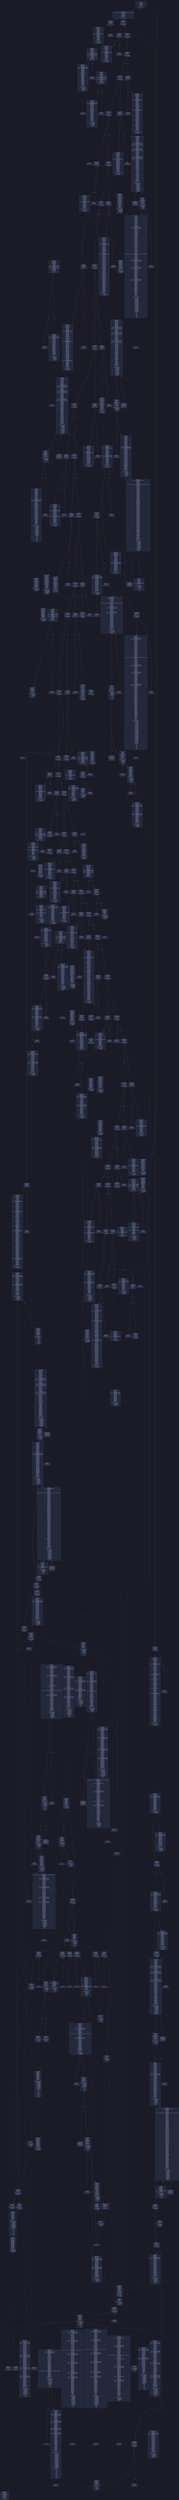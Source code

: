 digraph G {
    node [shape=box, style="filled, rounded", color="#565f89", fontcolor="#c0caf5", fontname="Helvetica", fillcolor="#24283b"];
    edge [color="#414868", fontcolor="#c0caf5", fontname="Helvetica"];
    bgcolor="#1a1b26";
    0 [ label = "[00] PUSH1 80
[02] PUSH1 40
[04] MSTORE
[05] PUSH1 04
[07] CALLDATASIZE
[08] LT
[09] PUSH2 01a1
[0c] JUMPI

Stack size req: 0, sizeΔ: 0
" shape = invhouse]
    1 [ label = "[0d] PUSH1 00
[0f] CALLDATALOAD
[10] PUSH29 0100000000000000000000000000000000000000000000000000000000
[2e] SWAP1
[2f] DIV
[30] PUSH4 ffffffff
[35] AND
[36] DUP1
[37] PUSH4 05298d37
[3c] EQ
[3d] PUSH2 01b3
[40] JUMPI

Stack size req: 0, sizeΔ: 1
"]
    2 [ label = "[41] DUP1
[42] PUSH4 0709d116
[47] EQ
[48] PUSH2 01f6
[4b] JUMPI

Stack size req: 1, sizeΔ: 0
Entry->Op usage:
	0->71:EQ:1
"]
    3 [ label = "[4c] DUP1
[4d] PUSH4 0a19b14a
[52] EQ
[53] PUSH2 0239
[56] JUMPI

Stack size req: 1, sizeΔ: 0
Entry->Op usage:
	0->82:EQ:1
"]
    4 [ label = "[57] DUP1
[58] PUSH4 0b927666
[5d] EQ
[5e] PUSH2 0317
[61] JUMPI

Stack size req: 1, sizeΔ: 0
Entry->Op usage:
	0->93:EQ:1
"]
    5 [ label = "[62] DUP1
[63] PUSH4 19774d43
[68] EQ
[69] PUSH2 03a2
[6c] JUMPI

Stack size req: 1, sizeΔ: 0
Entry->Op usage:
	0->104:EQ:1
"]
    6 [ label = "[6d] DUP1
[6e] PUSH4 1bc3c855
[73] EQ
[74] PUSH2 0407
[77] JUMPI

Stack size req: 1, sizeΔ: 0
Entry->Op usage:
	0->115:EQ:1
"]
    7 [ label = "[78] DUP1
[79] PUSH4 278b8c0e
[7e] EQ
[7f] PUSH2 044a
[82] JUMPI

Stack size req: 1, sizeΔ: 0
Entry->Op usage:
	0->126:EQ:1
"]
    8 [ label = "[83] DUP1
[84] PUSH4 2d804ca2
[89] EQ
[8a] PUSH2 04fe
[8d] JUMPI

Stack size req: 1, sizeΔ: 0
Entry->Op usage:
	0->137:EQ:1
"]
    9 [ label = "[8e] DUP1
[8f] PUSH4 2e1a7d4d
[94] EQ
[95] PUSH2 05bd
[98] JUMPI

Stack size req: 1, sizeΔ: 0
Entry->Op usage:
	0->148:EQ:1
"]
    10 [ label = "[99] DUP1
[9a] PUSH4 338b5dea
[9f] EQ
[a0] PUSH2 05ea
[a3] JUMPI

Stack size req: 1, sizeΔ: 0
Entry->Op usage:
	0->159:EQ:1
"]
    11 [ label = "[a4] DUP1
[a5] PUSH4 508493bc
[aa] EQ
[ab] PUSH2 0637
[ae] JUMPI

Stack size req: 1, sizeΔ: 0
Entry->Op usage:
	0->170:EQ:1
"]
    12 [ label = "[af] DUP1
[b0] PUSH4 54d03b5c
[b5] EQ
[b6] PUSH2 06ae
[b9] JUMPI

Stack size req: 1, sizeΔ: 0
Entry->Op usage:
	0->181:EQ:1
"]
    13 [ label = "[ba] DUP1
[bb] PUSH4 57786394
[c0] EQ
[c1] PUSH2 06db
[c4] JUMPI

Stack size req: 1, sizeΔ: 0
Entry->Op usage:
	0->192:EQ:1
"]
    14 [ label = "[c5] DUP1
[c6] PUSH4 5e1d7ae4
[cb] EQ
[cc] PUSH2 0706
[cf] JUMPI

Stack size req: 1, sizeΔ: 0
Entry->Op usage:
	0->203:EQ:1
"]
    15 [ label = "[d0] DUP1
[d1] PUSH4 65e17c9d
[d6] EQ
[d7] PUSH2 0733
[da] JUMPI

Stack size req: 1, sizeΔ: 0
Entry->Op usage:
	0->214:EQ:1
"]
    16 [ label = "[db] DUP1
[dc] PUSH4 6c86888b
[e1] EQ
[e2] PUSH2 078a
[e5] JUMPI

Stack size req: 1, sizeΔ: 0
Entry->Op usage:
	0->225:EQ:1
"]
    17 [ label = "[e6] DUP1
[e7] PUSH4 71ffcb16
[ec] EQ
[ed] PUSH2 08a0
[f0] JUMPI

Stack size req: 1, sizeΔ: 0
Entry->Op usage:
	0->236:EQ:1
"]
    18 [ label = "[f1] DUP1
[f2] PUSH4 731c2f81
[f7] EQ
[f8] PUSH2 08e3
[fb] JUMPI

Stack size req: 1, sizeΔ: 0
Entry->Op usage:
	0->247:EQ:1
"]
    19 [ label = "[fc] DUP1
[fd] PUSH4 8823a9c0
[0102] EQ
[0103] PUSH2 090e
[0106] JUMPI

Stack size req: 1, sizeΔ: 0
Entry->Op usage:
	0->258:EQ:1
"]
    20 [ label = "[0107] DUP1
[0108] PUSH4 8f283970
[010d] EQ
[010e] PUSH2 093b
[0111] JUMPI

Stack size req: 1, sizeΔ: 0
Entry->Op usage:
	0->269:EQ:1
"]
    21 [ label = "[0112] DUP1
[0113] PUSH4 9e281a98
[0118] EQ
[0119] PUSH2 097e
[011c] JUMPI

Stack size req: 1, sizeΔ: 0
Entry->Op usage:
	0->280:EQ:1
"]
    22 [ label = "[011d] DUP1
[011e] PUSH4 b6bf3bb3
[0123] EQ
[0124] PUSH2 09cb
[0127] JUMPI

Stack size req: 1, sizeΔ: 0
Entry->Op usage:
	0->291:EQ:1
"]
    23 [ label = "[0128] DUP1
[0129] PUSH4 bb5f4629
[012e] EQ
[012f] PUSH2 0a0e
[0132] JUMPI

Stack size req: 1, sizeΔ: 0
Entry->Op usage:
	0->302:EQ:1
"]
    24 [ label = "[0133] DUP1
[0134] PUSH4 c0ee0b8a
[0139] EQ
[013a] PUSH2 0a77
[013d] JUMPI

Stack size req: 1, sizeΔ: 0
Entry->Op usage:
	0->313:EQ:1
"]
    25 [ label = "[013e] DUP1
[013f] PUSH4 c281309e
[0144] EQ
[0145] PUSH2 0b0a
[0148] JUMPI

Stack size req: 1, sizeΔ: 0
Entry->Op usage:
	0->324:EQ:1
"]
    26 [ label = "[0149] DUP1
[014a] PUSH4 c58d96a5
[014f] EQ
[0150] PUSH2 0b35
[0153] JUMPI

Stack size req: 1, sizeΔ: 0
Entry->Op usage:
	0->335:EQ:1
"]
    27 [ label = "[0154] DUP1
[0155] PUSH4 d0e30db0
[015a] EQ
[015b] PUSH2 0b90
[015e] JUMPI

Stack size req: 1, sizeΔ: 0
Entry->Op usage:
	0->346:EQ:1
"]
    28 [ label = "[015f] DUP1
[0160] PUSH4 de346a40
[0165] EQ
[0166] PUSH2 0b9a
[0169] JUMPI

Stack size req: 1, sizeΔ: 0
Entry->Op usage:
	0->357:EQ:1
"]
    29 [ label = "[016a] DUP1
[016b] PUSH4 e8f6bc2e
[0170] EQ
[0171] PUSH2 0bf5
[0174] JUMPI

Stack size req: 1, sizeΔ: 0
Entry->Op usage:
	0->368:EQ:1
"]
    30 [ label = "[0175] DUP1
[0176] PUSH4 f3412942
[017b] EQ
[017c] PUSH2 0c38
[017f] JUMPI

Stack size req: 1, sizeΔ: 0
Entry->Op usage:
	0->379:EQ:1
"]
    31 [ label = "[0180] DUP1
[0181] PUSH4 f7888aec
[0186] EQ
[0187] PUSH2 0c8f
[018a] JUMPI

Stack size req: 1, sizeΔ: 0
Entry->Op usage:
	0->390:EQ:1
"]
    32 [ label = "[018b] DUP1
[018c] PUSH4 f851a440
[0191] EQ
[0192] PUSH2 0d06
[0195] JUMPI

Stack size req: 1, sizeΔ: 0
Entry->Op usage:
	0->401:EQ:1
"]
    33 [ label = "[0196] DUP1
[0197] PUSH4 fb6e155f
[019c] EQ
[019d] PUSH2 0d5d
[01a0] JUMPI

Stack size req: 1, sizeΔ: 0
Entry->Op usage:
	0->412:EQ:1
"]
    34 [ label = "[01a1] JUMPDEST
[01a2] CALLVALUE
[01a3] DUP1
[01a4] ISZERO
[01a5] PUSH2 01ad
[01a8] JUMPI

Stack size req: 0, sizeΔ: 1
"]
    35 [ label = "[01a9] PUSH1 00
[01ab] DUP1
[01ac] REVERT

Stack size req: 0, sizeΔ: 0
" color = "red"]
    36 [ label = "[01ad] JUMPDEST
[01ae] POP
[01af] PUSH1 00
[01b1] DUP1
[01b2] REVERT

Stack size req: 1, sizeΔ: -1
Entry->Op usage:
	0->430:POP:0
Entry->Exit:
	0->😵
" color = "red"]
    37 [ label = "[01b3] JUMPDEST
[01b4] CALLVALUE
[01b5] DUP1
[01b6] ISZERO
[01b7] PUSH2 01bf
[01ba] JUMPI

Stack size req: 0, sizeΔ: 1
"]
    38 [ label = "[01bb] PUSH1 00
[01bd] DUP1
[01be] REVERT

Stack size req: 0, sizeΔ: 0
" color = "red"]
    39 [ label = "[01bf] JUMPDEST
[01c0] POP
[01c1] PUSH2 01f4
[01c4] PUSH1 04
[01c6] DUP1
[01c7] CALLDATASIZE
[01c8] SUB
[01c9] DUP2
[01ca] ADD
[01cb] SWAP1
[01cc] DUP1
[01cd] DUP1
[01ce] CALLDATALOAD
[01cf] PUSH20 ffffffffffffffffffffffffffffffffffffffff
[01e4] AND
[01e5] SWAP1
[01e6] PUSH1 20
[01e8] ADD
[01e9] SWAP1
[01ea] SWAP3
[01eb] SWAP2
[01ec] SWAP1
[01ed] POP
[01ee] POP
[01ef] POP
[01f0] PUSH2 0e45
[01f3] JUMP

Stack size req: 1, sizeΔ: 1
Entry->Op usage:
	0->448:POP:0
Entry->Exit:
	0->😵
"]
    40 [ label = "[01f4] JUMPDEST
[01f5] STOP

Stack size req: 0, sizeΔ: 0
" color = "darkblue"]
    41 [ label = "[01f6] JUMPDEST
[01f7] CALLVALUE
[01f8] DUP1
[01f9] ISZERO
[01fa] PUSH2 0202
[01fd] JUMPI

Stack size req: 0, sizeΔ: 1
"]
    42 [ label = "[01fe] PUSH1 00
[0200] DUP1
[0201] REVERT

Stack size req: 0, sizeΔ: 0
" color = "red"]
    43 [ label = "[0202] JUMPDEST
[0203] POP
[0204] PUSH2 0237
[0207] PUSH1 04
[0209] DUP1
[020a] CALLDATASIZE
[020b] SUB
[020c] DUP2
[020d] ADD
[020e] SWAP1
[020f] DUP1
[0210] DUP1
[0211] CALLDATALOAD
[0212] PUSH20 ffffffffffffffffffffffffffffffffffffffff
[0227] AND
[0228] SWAP1
[0229] PUSH1 20
[022b] ADD
[022c] SWAP1
[022d] SWAP3
[022e] SWAP2
[022f] SWAP1
[0230] POP
[0231] POP
[0232] POP
[0233] PUSH2 0efb
[0236] JUMP

Stack size req: 1, sizeΔ: 1
Entry->Op usage:
	0->515:POP:0
Entry->Exit:
	0->😵
"]
    44 [ label = "[0237] JUMPDEST
[0238] STOP

Stack size req: 0, sizeΔ: 0
" color = "darkblue"]
    45 [ label = "[0239] JUMPDEST
[023a] CALLVALUE
[023b] DUP1
[023c] ISZERO
[023d] PUSH2 0245
[0240] JUMPI

Stack size req: 0, sizeΔ: 1
"]
    46 [ label = "[0241] PUSH1 00
[0243] DUP1
[0244] REVERT

Stack size req: 0, sizeΔ: 0
" color = "red"]
    47 [ label = "[0245] JUMPDEST
[0246] POP
[0247] PUSH2 0315
[024a] PUSH1 04
[024c] DUP1
[024d] CALLDATASIZE
[024e] SUB
[024f] DUP2
[0250] ADD
[0251] SWAP1
[0252] DUP1
[0253] DUP1
[0254] CALLDATALOAD
[0255] PUSH20 ffffffffffffffffffffffffffffffffffffffff
[026a] AND
[026b] SWAP1
[026c] PUSH1 20
[026e] ADD
[026f] SWAP1
[0270] SWAP3
[0271] SWAP2
[0272] SWAP1
[0273] DUP1
[0274] CALLDATALOAD
[0275] SWAP1
[0276] PUSH1 20
[0278] ADD
[0279] SWAP1
[027a] SWAP3
[027b] SWAP2
[027c] SWAP1
[027d] DUP1
[027e] CALLDATALOAD
[027f] PUSH20 ffffffffffffffffffffffffffffffffffffffff
[0294] AND
[0295] SWAP1
[0296] PUSH1 20
[0298] ADD
[0299] SWAP1
[029a] SWAP3
[029b] SWAP2
[029c] SWAP1
[029d] DUP1
[029e] CALLDATALOAD
[029f] SWAP1
[02a0] PUSH1 20
[02a2] ADD
[02a3] SWAP1
[02a4] SWAP3
[02a5] SWAP2
[02a6] SWAP1
[02a7] DUP1
[02a8] CALLDATALOAD
[02a9] SWAP1
[02aa] PUSH1 20
[02ac] ADD
[02ad] SWAP1
[02ae] SWAP3
[02af] SWAP2
[02b0] SWAP1
[02b1] DUP1
[02b2] CALLDATALOAD
[02b3] SWAP1
[02b4] PUSH1 20
[02b6] ADD
[02b7] SWAP1
[02b8] SWAP3
[02b9] SWAP2
[02ba] SWAP1
[02bb] DUP1
[02bc] CALLDATALOAD
[02bd] PUSH20 ffffffffffffffffffffffffffffffffffffffff
[02d2] AND
[02d3] SWAP1
[02d4] PUSH1 20
[02d6] ADD
[02d7] SWAP1
[02d8] SWAP3
[02d9] SWAP2
[02da] SWAP1
[02db] DUP1
[02dc] CALLDATALOAD
[02dd] PUSH1 ff
[02df] AND
[02e0] SWAP1
[02e1] PUSH1 20
[02e3] ADD
[02e4] SWAP1
[02e5] SWAP3
[02e6] SWAP2
[02e7] SWAP1
[02e8] DUP1
[02e9] CALLDATALOAD
[02ea] PUSH1 00
[02ec] NOT
[02ed] AND
[02ee] SWAP1
[02ef] PUSH1 20
[02f1] ADD
[02f2] SWAP1
[02f3] SWAP3
[02f4] SWAP2
[02f5] SWAP1
[02f6] DUP1
[02f7] CALLDATALOAD
[02f8] PUSH1 00
[02fa] NOT
[02fb] AND
[02fc] SWAP1
[02fd] PUSH1 20
[02ff] ADD
[0300] SWAP1
[0301] SWAP3
[0302] SWAP2
[0303] SWAP1
[0304] DUP1
[0305] CALLDATALOAD
[0306] SWAP1
[0307] PUSH1 20
[0309] ADD
[030a] SWAP1
[030b] SWAP3
[030c] SWAP2
[030d] SWAP1
[030e] POP
[030f] POP
[0310] POP
[0311] PUSH2 0fb1
[0314] JUMP

Stack size req: 1, sizeΔ: 11
Entry->Op usage:
	0->582:POP:0
Entry->Exit:
	0->😵
"]
    48 [ label = "[0315] JUMPDEST
[0316] STOP

Stack size req: 0, sizeΔ: 0
" color = "darkblue"]
    49 [ label = "[0317] JUMPDEST
[0318] CALLVALUE
[0319] DUP1
[031a] ISZERO
[031b] PUSH2 0323
[031e] JUMPI

Stack size req: 0, sizeΔ: 1
"]
    50 [ label = "[031f] PUSH1 00
[0321] DUP1
[0322] REVERT

Stack size req: 0, sizeΔ: 0
" color = "red"]
    51 [ label = "[0323] JUMPDEST
[0324] POP
[0325] PUSH2 03a0
[0328] PUSH1 04
[032a] DUP1
[032b] CALLDATASIZE
[032c] SUB
[032d] DUP2
[032e] ADD
[032f] SWAP1
[0330] DUP1
[0331] DUP1
[0332] CALLDATALOAD
[0333] PUSH20 ffffffffffffffffffffffffffffffffffffffff
[0348] AND
[0349] SWAP1
[034a] PUSH1 20
[034c] ADD
[034d] SWAP1
[034e] SWAP3
[034f] SWAP2
[0350] SWAP1
[0351] DUP1
[0352] CALLDATALOAD
[0353] SWAP1
[0354] PUSH1 20
[0356] ADD
[0357] SWAP1
[0358] SWAP3
[0359] SWAP2
[035a] SWAP1
[035b] DUP1
[035c] CALLDATALOAD
[035d] PUSH20 ffffffffffffffffffffffffffffffffffffffff
[0372] AND
[0373] SWAP1
[0374] PUSH1 20
[0376] ADD
[0377] SWAP1
[0378] SWAP3
[0379] SWAP2
[037a] SWAP1
[037b] DUP1
[037c] CALLDATALOAD
[037d] SWAP1
[037e] PUSH1 20
[0380] ADD
[0381] SWAP1
[0382] SWAP3
[0383] SWAP2
[0384] SWAP1
[0385] DUP1
[0386] CALLDATALOAD
[0387] SWAP1
[0388] PUSH1 20
[038a] ADD
[038b] SWAP1
[038c] SWAP3
[038d] SWAP2
[038e] SWAP1
[038f] DUP1
[0390] CALLDATALOAD
[0391] SWAP1
[0392] PUSH1 20
[0394] ADD
[0395] SWAP1
[0396] SWAP3
[0397] SWAP2
[0398] SWAP1
[0399] POP
[039a] POP
[039b] POP
[039c] PUSH2 161e
[039f] JUMP

Stack size req: 1, sizeΔ: 6
Entry->Op usage:
	0->804:POP:0
Entry->Exit:
	0->😵
"]
    52 [ label = "[03a0] JUMPDEST
[03a1] STOP

Stack size req: 0, sizeΔ: 0
" color = "darkblue"]
    53 [ label = "[03a2] JUMPDEST
[03a3] CALLVALUE
[03a4] DUP1
[03a5] ISZERO
[03a6] PUSH2 03ae
[03a9] JUMPI

Stack size req: 0, sizeΔ: 1
"]
    54 [ label = "[03aa] PUSH1 00
[03ac] DUP1
[03ad] REVERT

Stack size req: 0, sizeΔ: 0
" color = "red"]
    55 [ label = "[03ae] JUMPDEST
[03af] POP
[03b0] PUSH2 03f1
[03b3] PUSH1 04
[03b5] DUP1
[03b6] CALLDATASIZE
[03b7] SUB
[03b8] DUP2
[03b9] ADD
[03ba] SWAP1
[03bb] DUP1
[03bc] DUP1
[03bd] CALLDATALOAD
[03be] PUSH20 ffffffffffffffffffffffffffffffffffffffff
[03d3] AND
[03d4] SWAP1
[03d5] PUSH1 20
[03d7] ADD
[03d8] SWAP1
[03d9] SWAP3
[03da] SWAP2
[03db] SWAP1
[03dc] DUP1
[03dd] CALLDATALOAD
[03de] PUSH1 00
[03e0] NOT
[03e1] AND
[03e2] SWAP1
[03e3] PUSH1 20
[03e5] ADD
[03e6] SWAP1
[03e7] SWAP3
[03e8] SWAP2
[03e9] SWAP1
[03ea] POP
[03eb] POP
[03ec] POP
[03ed] PUSH2 18bd
[03f0] JUMP

Stack size req: 1, sizeΔ: 2
Entry->Op usage:
	0->943:POP:0
Entry->Exit:
	0->😵
"]
    56 [ label = "[03f1] JUMPDEST
[03f2] PUSH1 40
[03f4] MLOAD
[03f5] DUP1
[03f6] DUP3
[03f7] DUP2
[03f8] MSTORE
[03f9] PUSH1 20
[03fb] ADD
[03fc] SWAP2
[03fd] POP
[03fe] POP
[03ff] PUSH1 40
[0401] MLOAD
[0402] DUP1
[0403] SWAP2
[0404] SUB
[0405] SWAP1
[0406] RETURN

Stack size req: 1, sizeΔ: -1
Entry->Op usage:
	0->1016:MSTORE:1
	0->1021:POP:0
Entry->Exit:
	0->😵
" color = "darkblue"]
    57 [ label = "[0407] JUMPDEST
[0408] CALLVALUE
[0409] DUP1
[040a] ISZERO
[040b] PUSH2 0413
[040e] JUMPI

Stack size req: 0, sizeΔ: 1
"]
    58 [ label = "[040f] PUSH1 00
[0411] DUP1
[0412] REVERT

Stack size req: 0, sizeΔ: 0
" color = "red"]
    59 [ label = "[0413] JUMPDEST
[0414] POP
[0415] PUSH2 0448
[0418] PUSH1 04
[041a] DUP1
[041b] CALLDATASIZE
[041c] SUB
[041d] DUP2
[041e] ADD
[041f] SWAP1
[0420] DUP1
[0421] DUP1
[0422] CALLDATALOAD
[0423] PUSH20 ffffffffffffffffffffffffffffffffffffffff
[0438] AND
[0439] SWAP1
[043a] PUSH1 20
[043c] ADD
[043d] SWAP1
[043e] SWAP3
[043f] SWAP2
[0440] SWAP1
[0441] POP
[0442] POP
[0443] POP
[0444] PUSH2 18e2
[0447] JUMP

Stack size req: 1, sizeΔ: 1
Entry->Op usage:
	0->1044:POP:0
Entry->Exit:
	0->😵
"]
    60 [ label = "[0448] JUMPDEST
[0449] STOP

Stack size req: 0, sizeΔ: 0
" color = "darkblue"]
    61 [ label = "[044a] JUMPDEST
[044b] CALLVALUE
[044c] DUP1
[044d] ISZERO
[044e] PUSH2 0456
[0451] JUMPI

Stack size req: 0, sizeΔ: 1
"]
    62 [ label = "[0452] PUSH1 00
[0454] DUP1
[0455] REVERT

Stack size req: 0, sizeΔ: 0
" color = "red"]
    63 [ label = "[0456] JUMPDEST
[0457] POP
[0458] PUSH2 04fc
[045b] PUSH1 04
[045d] DUP1
[045e] CALLDATASIZE
[045f] SUB
[0460] DUP2
[0461] ADD
[0462] SWAP1
[0463] DUP1
[0464] DUP1
[0465] CALLDATALOAD
[0466] PUSH20 ffffffffffffffffffffffffffffffffffffffff
[047b] AND
[047c] SWAP1
[047d] PUSH1 20
[047f] ADD
[0480] SWAP1
[0481] SWAP3
[0482] SWAP2
[0483] SWAP1
[0484] DUP1
[0485] CALLDATALOAD
[0486] SWAP1
[0487] PUSH1 20
[0489] ADD
[048a] SWAP1
[048b] SWAP3
[048c] SWAP2
[048d] SWAP1
[048e] DUP1
[048f] CALLDATALOAD
[0490] PUSH20 ffffffffffffffffffffffffffffffffffffffff
[04a5] AND
[04a6] SWAP1
[04a7] PUSH1 20
[04a9] ADD
[04aa] SWAP1
[04ab] SWAP3
[04ac] SWAP2
[04ad] SWAP1
[04ae] DUP1
[04af] CALLDATALOAD
[04b0] SWAP1
[04b1] PUSH1 20
[04b3] ADD
[04b4] SWAP1
[04b5] SWAP3
[04b6] SWAP2
[04b7] SWAP1
[04b8] DUP1
[04b9] CALLDATALOAD
[04ba] SWAP1
[04bb] PUSH1 20
[04bd] ADD
[04be] SWAP1
[04bf] SWAP3
[04c0] SWAP2
[04c1] SWAP1
[04c2] DUP1
[04c3] CALLDATALOAD
[04c4] SWAP1
[04c5] PUSH1 20
[04c7] ADD
[04c8] SWAP1
[04c9] SWAP3
[04ca] SWAP2
[04cb] SWAP1
[04cc] DUP1
[04cd] CALLDATALOAD
[04ce] PUSH1 ff
[04d0] AND
[04d1] SWAP1
[04d2] PUSH1 20
[04d4] ADD
[04d5] SWAP1
[04d6] SWAP3
[04d7] SWAP2
[04d8] SWAP1
[04d9] DUP1
[04da] CALLDATALOAD
[04db] PUSH1 00
[04dd] NOT
[04de] AND
[04df] SWAP1
[04e0] PUSH1 20
[04e2] ADD
[04e3] SWAP1
[04e4] SWAP3
[04e5] SWAP2
[04e6] SWAP1
[04e7] DUP1
[04e8] CALLDATALOAD
[04e9] PUSH1 00
[04eb] NOT
[04ec] AND
[04ed] SWAP1
[04ee] PUSH1 20
[04f0] ADD
[04f1] SWAP1
[04f2] SWAP3
[04f3] SWAP2
[04f4] SWAP1
[04f5] POP
[04f6] POP
[04f7] POP
[04f8] PUSH2 1998
[04fb] JUMP

Stack size req: 1, sizeΔ: 9
Entry->Op usage:
	0->1111:POP:0
Entry->Exit:
	0->😵
"]
    64 [ label = "[04fc] JUMPDEST
[04fd] STOP

Stack size req: 0, sizeΔ: 0
" color = "darkblue"]
    65 [ label = "[04fe] JUMPDEST
[04ff] CALLVALUE
[0500] DUP1
[0501] ISZERO
[0502] PUSH2 050a
[0505] JUMPI

Stack size req: 0, sizeΔ: 1
"]
    66 [ label = "[0506] PUSH1 00
[0508] DUP1
[0509] REVERT

Stack size req: 0, sizeΔ: 0
" color = "red"]
    67 [ label = "[050a] JUMPDEST
[050b] POP
[050c] PUSH2 05a7
[050f] PUSH1 04
[0511] DUP1
[0512] CALLDATASIZE
[0513] SUB
[0514] DUP2
[0515] ADD
[0516] SWAP1
[0517] DUP1
[0518] DUP1
[0519] CALLDATALOAD
[051a] PUSH20 ffffffffffffffffffffffffffffffffffffffff
[052f] AND
[0530] SWAP1
[0531] PUSH1 20
[0533] ADD
[0534] SWAP1
[0535] SWAP3
[0536] SWAP2
[0537] SWAP1
[0538] DUP1
[0539] CALLDATALOAD
[053a] SWAP1
[053b] PUSH1 20
[053d] ADD
[053e] SWAP1
[053f] SWAP3
[0540] SWAP2
[0541] SWAP1
[0542] DUP1
[0543] CALLDATALOAD
[0544] PUSH20 ffffffffffffffffffffffffffffffffffffffff
[0559] AND
[055a] SWAP1
[055b] PUSH1 20
[055d] ADD
[055e] SWAP1
[055f] SWAP3
[0560] SWAP2
[0561] SWAP1
[0562] DUP1
[0563] CALLDATALOAD
[0564] SWAP1
[0565] PUSH1 20
[0567] ADD
[0568] SWAP1
[0569] SWAP3
[056a] SWAP2
[056b] SWAP1
[056c] DUP1
[056d] CALLDATALOAD
[056e] SWAP1
[056f] PUSH1 20
[0571] ADD
[0572] SWAP1
[0573] SWAP3
[0574] SWAP2
[0575] SWAP1
[0576] DUP1
[0577] CALLDATALOAD
[0578] SWAP1
[0579] PUSH1 20
[057b] ADD
[057c] SWAP1
[057d] SWAP3
[057e] SWAP2
[057f] SWAP1
[0580] DUP1
[0581] CALLDATALOAD
[0582] PUSH20 ffffffffffffffffffffffffffffffffffffffff
[0597] AND
[0598] SWAP1
[0599] PUSH1 20
[059b] ADD
[059c] SWAP1
[059d] SWAP3
[059e] SWAP2
[059f] SWAP1
[05a0] POP
[05a1] POP
[05a2] POP
[05a3] PUSH2 1dc0
[05a6] JUMP

Stack size req: 1, sizeΔ: 7
Entry->Op usage:
	0->1291:POP:0
Entry->Exit:
	0->😵
"]
    68 [ label = "[05a7] JUMPDEST
[05a8] PUSH1 40
[05aa] MLOAD
[05ab] DUP1
[05ac] DUP3
[05ad] DUP2
[05ae] MSTORE
[05af] PUSH1 20
[05b1] ADD
[05b2] SWAP2
[05b3] POP
[05b4] POP
[05b5] PUSH1 40
[05b7] MLOAD
[05b8] DUP1
[05b9] SWAP2
[05ba] SUB
[05bb] SWAP1
[05bc] RETURN

Stack size req: 1, sizeΔ: -1
Entry->Op usage:
	0->1454:MSTORE:1
	0->1459:POP:0
Entry->Exit:
	0->😵
" color = "darkblue"]
    69 [ label = "[05bd] JUMPDEST
[05be] CALLVALUE
[05bf] DUP1
[05c0] ISZERO
[05c1] PUSH2 05c9
[05c4] JUMPI

Stack size req: 0, sizeΔ: 1
"]
    70 [ label = "[05c5] PUSH1 00
[05c7] DUP1
[05c8] REVERT

Stack size req: 0, sizeΔ: 0
" color = "red"]
    71 [ label = "[05c9] JUMPDEST
[05ca] POP
[05cb] PUSH2 05e8
[05ce] PUSH1 04
[05d0] DUP1
[05d1] CALLDATASIZE
[05d2] SUB
[05d3] DUP2
[05d4] ADD
[05d5] SWAP1
[05d6] DUP1
[05d7] DUP1
[05d8] CALLDATALOAD
[05d9] SWAP1
[05da] PUSH1 20
[05dc] ADD
[05dd] SWAP1
[05de] SWAP3
[05df] SWAP2
[05e0] SWAP1
[05e1] POP
[05e2] POP
[05e3] POP
[05e4] PUSH2 1f62
[05e7] JUMP

Stack size req: 1, sizeΔ: 1
Entry->Op usage:
	0->1482:POP:0
Entry->Exit:
	0->😵
"]
    72 [ label = "[05e8] JUMPDEST
[05e9] STOP

Stack size req: 0, sizeΔ: 0
" color = "darkblue"]
    73 [ label = "[05ea] JUMPDEST
[05eb] CALLVALUE
[05ec] DUP1
[05ed] ISZERO
[05ee] PUSH2 05f6
[05f1] JUMPI

Stack size req: 0, sizeΔ: 1
"]
    74 [ label = "[05f2] PUSH1 00
[05f4] DUP1
[05f5] REVERT

Stack size req: 0, sizeΔ: 0
" color = "red"]
    75 [ label = "[05f6] JUMPDEST
[05f7] POP
[05f8] PUSH2 0635
[05fb] PUSH1 04
[05fd] DUP1
[05fe] CALLDATASIZE
[05ff] SUB
[0600] DUP2
[0601] ADD
[0602] SWAP1
[0603] DUP1
[0604] DUP1
[0605] CALLDATALOAD
[0606] PUSH20 ffffffffffffffffffffffffffffffffffffffff
[061b] AND
[061c] SWAP1
[061d] PUSH1 20
[061f] ADD
[0620] SWAP1
[0621] SWAP3
[0622] SWAP2
[0623] SWAP1
[0624] DUP1
[0625] CALLDATALOAD
[0626] SWAP1
[0627] PUSH1 20
[0629] ADD
[062a] SWAP1
[062b] SWAP3
[062c] SWAP2
[062d] SWAP1
[062e] POP
[062f] POP
[0630] POP
[0631] PUSH2 21f1
[0634] JUMP

Stack size req: 1, sizeΔ: 2
Entry->Op usage:
	0->1527:POP:0
Entry->Exit:
	0->😵
"]
    76 [ label = "[0635] JUMPDEST
[0636] STOP

Stack size req: 0, sizeΔ: 0
" color = "darkblue"]
    77 [ label = "[0637] JUMPDEST
[0638] CALLVALUE
[0639] DUP1
[063a] ISZERO
[063b] PUSH2 0643
[063e] JUMPI

Stack size req: 0, sizeΔ: 1
"]
    78 [ label = "[063f] PUSH1 00
[0641] DUP1
[0642] REVERT

Stack size req: 0, sizeΔ: 0
" color = "red"]
    79 [ label = "[0643] JUMPDEST
[0644] POP
[0645] PUSH2 0698
[0648] PUSH1 04
[064a] DUP1
[064b] CALLDATASIZE
[064c] SUB
[064d] DUP2
[064e] ADD
[064f] SWAP1
[0650] DUP1
[0651] DUP1
[0652] CALLDATALOAD
[0653] PUSH20 ffffffffffffffffffffffffffffffffffffffff
[0668] AND
[0669] SWAP1
[066a] PUSH1 20
[066c] ADD
[066d] SWAP1
[066e] SWAP3
[066f] SWAP2
[0670] SWAP1
[0671] DUP1
[0672] CALLDATALOAD
[0673] PUSH20 ffffffffffffffffffffffffffffffffffffffff
[0688] AND
[0689] SWAP1
[068a] PUSH1 20
[068c] ADD
[068d] SWAP1
[068e] SWAP3
[068f] SWAP2
[0690] SWAP1
[0691] POP
[0692] POP
[0693] POP
[0694] PUSH2 25a1
[0697] JUMP

Stack size req: 1, sizeΔ: 2
Entry->Op usage:
	0->1604:POP:0
Entry->Exit:
	0->😵
"]
    80 [ label = "[0698] JUMPDEST
[0699] PUSH1 40
[069b] MLOAD
[069c] DUP1
[069d] DUP3
[069e] DUP2
[069f] MSTORE
[06a0] PUSH1 20
[06a2] ADD
[06a3] SWAP2
[06a4] POP
[06a5] POP
[06a6] PUSH1 40
[06a8] MLOAD
[06a9] DUP1
[06aa] SWAP2
[06ab] SUB
[06ac] SWAP1
[06ad] RETURN

Stack size req: 1, sizeΔ: -1
Entry->Op usage:
	0->1695:MSTORE:1
	0->1700:POP:0
Entry->Exit:
	0->😵
" color = "darkblue"]
    81 [ label = "[06ae] JUMPDEST
[06af] CALLVALUE
[06b0] DUP1
[06b1] ISZERO
[06b2] PUSH2 06ba
[06b5] JUMPI

Stack size req: 0, sizeΔ: 1
"]
    82 [ label = "[06b6] PUSH1 00
[06b8] DUP1
[06b9] REVERT

Stack size req: 0, sizeΔ: 0
" color = "red"]
    83 [ label = "[06ba] JUMPDEST
[06bb] POP
[06bc] PUSH2 06d9
[06bf] PUSH1 04
[06c1] DUP1
[06c2] CALLDATASIZE
[06c3] SUB
[06c4] DUP2
[06c5] ADD
[06c6] SWAP1
[06c7] DUP1
[06c8] DUP1
[06c9] CALLDATALOAD
[06ca] SWAP1
[06cb] PUSH1 20
[06cd] ADD
[06ce] SWAP1
[06cf] SWAP3
[06d0] SWAP2
[06d1] SWAP1
[06d2] POP
[06d3] POP
[06d4] POP
[06d5] PUSH2 25c6
[06d8] JUMP

Stack size req: 1, sizeΔ: 1
Entry->Op usage:
	0->1723:POP:0
Entry->Exit:
	0->😵
"]
    84 [ label = "[06d9] JUMPDEST
[06da] STOP

Stack size req: 0, sizeΔ: 0
" color = "darkblue"]
    85 [ label = "[06db] JUMPDEST
[06dc] CALLVALUE
[06dd] DUP1
[06de] ISZERO
[06df] PUSH2 06e7
[06e2] JUMPI

Stack size req: 0, sizeΔ: 1
"]
    86 [ label = "[06e3] PUSH1 00
[06e5] DUP1
[06e6] REVERT

Stack size req: 0, sizeΔ: 0
" color = "red"]
    87 [ label = "[06e7] JUMPDEST
[06e8] POP
[06e9] PUSH2 06f0
[06ec] PUSH2 262b
[06ef] JUMP

Stack size req: 1, sizeΔ: 0
Entry->Op usage:
	0->1768:POP:0
Entry->Exit:
	0->😵
"]
    88 [ label = "[06f0] JUMPDEST
[06f1] PUSH1 40
[06f3] MLOAD
[06f4] DUP1
[06f5] DUP3
[06f6] DUP2
[06f7] MSTORE
[06f8] PUSH1 20
[06fa] ADD
[06fb] SWAP2
[06fc] POP
[06fd] POP
[06fe] PUSH1 40
[0700] MLOAD
[0701] DUP1
[0702] SWAP2
[0703] SUB
[0704] SWAP1
[0705] RETURN

Stack size req: 1, sizeΔ: -1
Entry->Op usage:
	0->1783:MSTORE:1
	0->1788:POP:0
Entry->Exit:
	0->😵
" color = "darkblue"]
    89 [ label = "[0706] JUMPDEST
[0707] CALLVALUE
[0708] DUP1
[0709] ISZERO
[070a] PUSH2 0712
[070d] JUMPI

Stack size req: 0, sizeΔ: 1
"]
    90 [ label = "[070e] PUSH1 00
[0710] DUP1
[0711] REVERT

Stack size req: 0, sizeΔ: 0
" color = "red"]
    91 [ label = "[0712] JUMPDEST
[0713] POP
[0714] PUSH2 0731
[0717] PUSH1 04
[0719] DUP1
[071a] CALLDATASIZE
[071b] SUB
[071c] DUP2
[071d] ADD
[071e] SWAP1
[071f] DUP1
[0720] DUP1
[0721] CALLDATALOAD
[0722] SWAP1
[0723] PUSH1 20
[0725] ADD
[0726] SWAP1
[0727] SWAP3
[0728] SWAP2
[0729] SWAP1
[072a] POP
[072b] POP
[072c] POP
[072d] PUSH2 2631
[0730] JUMP

Stack size req: 1, sizeΔ: 1
Entry->Op usage:
	0->1811:POP:0
Entry->Exit:
	0->😵
"]
    92 [ label = "[0731] JUMPDEST
[0732] STOP

Stack size req: 0, sizeΔ: 0
" color = "darkblue"]
    93 [ label = "[0733] JUMPDEST
[0734] CALLVALUE
[0735] DUP1
[0736] ISZERO
[0737] PUSH2 073f
[073a] JUMPI

Stack size req: 0, sizeΔ: 1
"]
    94 [ label = "[073b] PUSH1 00
[073d] DUP1
[073e] REVERT

Stack size req: 0, sizeΔ: 0
" color = "red"]
    95 [ label = "[073f] JUMPDEST
[0740] POP
[0741] PUSH2 0748
[0744] PUSH2 26a5
[0747] JUMP

Stack size req: 1, sizeΔ: 0
Entry->Op usage:
	0->1856:POP:0
Entry->Exit:
	0->😵
"]
    96 [ label = "[0748] JUMPDEST
[0749] PUSH1 40
[074b] MLOAD
[074c] DUP1
[074d] DUP3
[074e] PUSH20 ffffffffffffffffffffffffffffffffffffffff
[0763] AND
[0764] PUSH20 ffffffffffffffffffffffffffffffffffffffff
[0779] AND
[077a] DUP2
[077b] MSTORE
[077c] PUSH1 20
[077e] ADD
[077f] SWAP2
[0780] POP
[0781] POP
[0782] PUSH1 40
[0784] MLOAD
[0785] DUP1
[0786] SWAP2
[0787] SUB
[0788] SWAP1
[0789] RETURN

Stack size req: 1, sizeΔ: -1
Entry->Op usage:
	0->1891:AND:1
	0->1913:AND:1
	0->1915:MSTORE:1
	0->1920:POP:0
Entry->Exit:
	0->😵
" color = "darkblue"]
    97 [ label = "[078a] JUMPDEST
[078b] CALLVALUE
[078c] DUP1
[078d] ISZERO
[078e] PUSH2 0796
[0791] JUMPI

Stack size req: 0, sizeΔ: 1
"]
    98 [ label = "[0792] PUSH1 00
[0794] DUP1
[0795] REVERT

Stack size req: 0, sizeΔ: 0
" color = "red"]
    99 [ label = "[0796] JUMPDEST
[0797] POP
[0798] PUSH2 0886
[079b] PUSH1 04
[079d] DUP1
[079e] CALLDATASIZE
[079f] SUB
[07a0] DUP2
[07a1] ADD
[07a2] SWAP1
[07a3] DUP1
[07a4] DUP1
[07a5] CALLDATALOAD
[07a6] PUSH20 ffffffffffffffffffffffffffffffffffffffff
[07bb] AND
[07bc] SWAP1
[07bd] PUSH1 20
[07bf] ADD
[07c0] SWAP1
[07c1] SWAP3
[07c2] SWAP2
[07c3] SWAP1
[07c4] DUP1
[07c5] CALLDATALOAD
[07c6] SWAP1
[07c7] PUSH1 20
[07c9] ADD
[07ca] SWAP1
[07cb] SWAP3
[07cc] SWAP2
[07cd] SWAP1
[07ce] DUP1
[07cf] CALLDATALOAD
[07d0] PUSH20 ffffffffffffffffffffffffffffffffffffffff
[07e5] AND
[07e6] SWAP1
[07e7] PUSH1 20
[07e9] ADD
[07ea] SWAP1
[07eb] SWAP3
[07ec] SWAP2
[07ed] SWAP1
[07ee] DUP1
[07ef] CALLDATALOAD
[07f0] SWAP1
[07f1] PUSH1 20
[07f3] ADD
[07f4] SWAP1
[07f5] SWAP3
[07f6] SWAP2
[07f7] SWAP1
[07f8] DUP1
[07f9] CALLDATALOAD
[07fa] SWAP1
[07fb] PUSH1 20
[07fd] ADD
[07fe] SWAP1
[07ff] SWAP3
[0800] SWAP2
[0801] SWAP1
[0802] DUP1
[0803] CALLDATALOAD
[0804] SWAP1
[0805] PUSH1 20
[0807] ADD
[0808] SWAP1
[0809] SWAP3
[080a] SWAP2
[080b] SWAP1
[080c] DUP1
[080d] CALLDATALOAD
[080e] PUSH20 ffffffffffffffffffffffffffffffffffffffff
[0823] AND
[0824] SWAP1
[0825] PUSH1 20
[0827] ADD
[0828] SWAP1
[0829] SWAP3
[082a] SWAP2
[082b] SWAP1
[082c] DUP1
[082d] CALLDATALOAD
[082e] PUSH1 ff
[0830] AND
[0831] SWAP1
[0832] PUSH1 20
[0834] ADD
[0835] SWAP1
[0836] SWAP3
[0837] SWAP2
[0838] SWAP1
[0839] DUP1
[083a] CALLDATALOAD
[083b] PUSH1 00
[083d] NOT
[083e] AND
[083f] SWAP1
[0840] PUSH1 20
[0842] ADD
[0843] SWAP1
[0844] SWAP3
[0845] SWAP2
[0846] SWAP1
[0847] DUP1
[0848] CALLDATALOAD
[0849] PUSH1 00
[084b] NOT
[084c] AND
[084d] SWAP1
[084e] PUSH1 20
[0850] ADD
[0851] SWAP1
[0852] SWAP3
[0853] SWAP2
[0854] SWAP1
[0855] DUP1
[0856] CALLDATALOAD
[0857] SWAP1
[0858] PUSH1 20
[085a] ADD
[085b] SWAP1
[085c] SWAP3
[085d] SWAP2
[085e] SWAP1
[085f] DUP1
[0860] CALLDATALOAD
[0861] PUSH20 ffffffffffffffffffffffffffffffffffffffff
[0876] AND
[0877] SWAP1
[0878] PUSH1 20
[087a] ADD
[087b] SWAP1
[087c] SWAP3
[087d] SWAP2
[087e] SWAP1
[087f] POP
[0880] POP
[0881] POP
[0882] PUSH2 26cb
[0885] JUMP

Stack size req: 1, sizeΔ: 12
Entry->Op usage:
	0->1943:POP:0
Entry->Exit:
	0->😵
"]
    100 [ label = "[0886] JUMPDEST
[0887] PUSH1 40
[0889] MLOAD
[088a] DUP1
[088b] DUP3
[088c] ISZERO
[088d] ISZERO
[088e] ISZERO
[088f] ISZERO
[0890] DUP2
[0891] MSTORE
[0892] PUSH1 20
[0894] ADD
[0895] SWAP2
[0896] POP
[0897] POP
[0898] PUSH1 40
[089a] MLOAD
[089b] DUP1
[089c] SWAP2
[089d] SUB
[089e] SWAP1
[089f] RETURN

Stack size req: 1, sizeΔ: -1
Entry->Op usage:
	0->2188:ISZERO:0
	0->2198:POP:0
Entry->Exit:
	0->😵
" color = "darkblue"]
    101 [ label = "[08a0] JUMPDEST
[08a1] CALLVALUE
[08a2] DUP1
[08a3] ISZERO
[08a4] PUSH2 08ac
[08a7] JUMPI

Stack size req: 0, sizeΔ: 1
"]
    102 [ label = "[08a8] PUSH1 00
[08aa] DUP1
[08ab] REVERT

Stack size req: 0, sizeΔ: 0
" color = "red"]
    103 [ label = "[08ac] JUMPDEST
[08ad] POP
[08ae] PUSH2 08e1
[08b1] PUSH1 04
[08b3] DUP1
[08b4] CALLDATASIZE
[08b5] SUB
[08b6] DUP2
[08b7] ADD
[08b8] SWAP1
[08b9] DUP1
[08ba] DUP1
[08bb] CALLDATALOAD
[08bc] PUSH20 ffffffffffffffffffffffffffffffffffffffff
[08d1] AND
[08d2] SWAP1
[08d3] PUSH1 20
[08d5] ADD
[08d6] SWAP1
[08d7] SWAP3
[08d8] SWAP2
[08d9] SWAP1
[08da] POP
[08db] POP
[08dc] POP
[08dd] PUSH2 278e
[08e0] JUMP

Stack size req: 1, sizeΔ: 1
Entry->Op usage:
	0->2221:POP:0
Entry->Exit:
	0->😵
"]
    104 [ label = "[08e1] JUMPDEST
[08e2] STOP

Stack size req: 0, sizeΔ: 0
" color = "darkblue"]
    105 [ label = "[08e3] JUMPDEST
[08e4] CALLVALUE
[08e5] DUP1
[08e6] ISZERO
[08e7] PUSH2 08ef
[08ea] JUMPI

Stack size req: 0, sizeΔ: 1
"]
    106 [ label = "[08eb] PUSH1 00
[08ed] DUP1
[08ee] REVERT

Stack size req: 0, sizeΔ: 0
" color = "red"]
    107 [ label = "[08ef] JUMPDEST
[08f0] POP
[08f1] PUSH2 08f8
[08f4] PUSH2 282d
[08f7] JUMP

Stack size req: 1, sizeΔ: 0
Entry->Op usage:
	0->2288:POP:0
Entry->Exit:
	0->😵
"]
    108 [ label = "[08f8] JUMPDEST
[08f9] PUSH1 40
[08fb] MLOAD
[08fc] DUP1
[08fd] DUP3
[08fe] DUP2
[08ff] MSTORE
[0900] PUSH1 20
[0902] ADD
[0903] SWAP2
[0904] POP
[0905] POP
[0906] PUSH1 40
[0908] MLOAD
[0909] DUP1
[090a] SWAP2
[090b] SUB
[090c] SWAP1
[090d] RETURN

Stack size req: 1, sizeΔ: -1
Entry->Op usage:
	0->2303:MSTORE:1
	0->2308:POP:0
Entry->Exit:
	0->😵
" color = "darkblue"]
    109 [ label = "[090e] JUMPDEST
[090f] CALLVALUE
[0910] DUP1
[0911] ISZERO
[0912] PUSH2 091a
[0915] JUMPI

Stack size req: 0, sizeΔ: 1
"]
    110 [ label = "[0916] PUSH1 00
[0918] DUP1
[0919] REVERT

Stack size req: 0, sizeΔ: 0
" color = "red"]
    111 [ label = "[091a] JUMPDEST
[091b] POP
[091c] PUSH2 0939
[091f] PUSH1 04
[0921] DUP1
[0922] CALLDATASIZE
[0923] SUB
[0924] DUP2
[0925] ADD
[0926] SWAP1
[0927] DUP1
[0928] DUP1
[0929] CALLDATALOAD
[092a] SWAP1
[092b] PUSH1 20
[092d] ADD
[092e] SWAP1
[092f] SWAP3
[0930] SWAP2
[0931] SWAP1
[0932] POP
[0933] POP
[0934] POP
[0935] PUSH2 2833
[0938] JUMP

Stack size req: 1, sizeΔ: 1
Entry->Op usage:
	0->2331:POP:0
Entry->Exit:
	0->😵
"]
    112 [ label = "[0939] JUMPDEST
[093a] STOP

Stack size req: 0, sizeΔ: 0
" color = "darkblue"]
    113 [ label = "[093b] JUMPDEST
[093c] CALLVALUE
[093d] DUP1
[093e] ISZERO
[093f] PUSH2 0947
[0942] JUMPI

Stack size req: 0, sizeΔ: 1
"]
    114 [ label = "[0943] PUSH1 00
[0945] DUP1
[0946] REVERT

Stack size req: 0, sizeΔ: 0
" color = "red"]
    115 [ label = "[0947] JUMPDEST
[0948] POP
[0949] PUSH2 097c
[094c] PUSH1 04
[094e] DUP1
[094f] CALLDATASIZE
[0950] SUB
[0951] DUP2
[0952] ADD
[0953] SWAP1
[0954] DUP1
[0955] DUP1
[0956] CALLDATALOAD
[0957] PUSH20 ffffffffffffffffffffffffffffffffffffffff
[096c] AND
[096d] SWAP1
[096e] PUSH1 20
[0970] ADD
[0971] SWAP1
[0972] SWAP3
[0973] SWAP2
[0974] SWAP1
[0975] POP
[0976] POP
[0977] POP
[0978] PUSH2 28a7
[097b] JUMP

Stack size req: 1, sizeΔ: 1
Entry->Op usage:
	0->2376:POP:0
Entry->Exit:
	0->😵
"]
    116 [ label = "[097c] JUMPDEST
[097d] STOP

Stack size req: 0, sizeΔ: 0
" color = "darkblue"]
    117 [ label = "[097e] JUMPDEST
[097f] CALLVALUE
[0980] DUP1
[0981] ISZERO
[0982] PUSH2 098a
[0985] JUMPI

Stack size req: 0, sizeΔ: 1
"]
    118 [ label = "[0986] PUSH1 00
[0988] DUP1
[0989] REVERT

Stack size req: 0, sizeΔ: 0
" color = "red"]
    119 [ label = "[098a] JUMPDEST
[098b] POP
[098c] PUSH2 09c9
[098f] PUSH1 04
[0991] DUP1
[0992] CALLDATASIZE
[0993] SUB
[0994] DUP2
[0995] ADD
[0996] SWAP1
[0997] DUP1
[0998] DUP1
[0999] CALLDATALOAD
[099a] PUSH20 ffffffffffffffffffffffffffffffffffffffff
[09af] AND
[09b0] SWAP1
[09b1] PUSH1 20
[09b3] ADD
[09b4] SWAP1
[09b5] SWAP3
[09b6] SWAP2
[09b7] SWAP1
[09b8] DUP1
[09b9] CALLDATALOAD
[09ba] SWAP1
[09bb] PUSH1 20
[09bd] ADD
[09be] SWAP1
[09bf] SWAP3
[09c0] SWAP2
[09c1] SWAP1
[09c2] POP
[09c3] POP
[09c4] POP
[09c5] PUSH2 2945
[09c8] JUMP

Stack size req: 1, sizeΔ: 2
Entry->Op usage:
	0->2443:POP:0
Entry->Exit:
	0->😵
"]
    120 [ label = "[09c9] JUMPDEST
[09ca] STOP

Stack size req: 0, sizeΔ: 0
" color = "darkblue"]
    121 [ label = "[09cb] JUMPDEST
[09cc] CALLVALUE
[09cd] DUP1
[09ce] ISZERO
[09cf] PUSH2 09d7
[09d2] JUMPI

Stack size req: 0, sizeΔ: 1
"]
    122 [ label = "[09d3] PUSH1 00
[09d5] DUP1
[09d6] REVERT

Stack size req: 0, sizeΔ: 0
" color = "red"]
    123 [ label = "[09d7] JUMPDEST
[09d8] POP
[09d9] PUSH2 0a0c
[09dc] PUSH1 04
[09de] DUP1
[09df] CALLDATASIZE
[09e0] SUB
[09e1] DUP2
[09e2] ADD
[09e3] SWAP1
[09e4] DUP1
[09e5] DUP1
[09e6] CALLDATALOAD
[09e7] PUSH20 ffffffffffffffffffffffffffffffffffffffff
[09fc] AND
[09fd] SWAP1
[09fe] PUSH1 20
[0a00] ADD
[0a01] SWAP1
[0a02] SWAP3
[0a03] SWAP2
[0a04] SWAP1
[0a05] POP
[0a06] POP
[0a07] POP
[0a08] PUSH2 2d90
[0a0b] JUMP

Stack size req: 1, sizeΔ: 1
Entry->Op usage:
	0->2520:POP:0
Entry->Exit:
	0->😵
"]
    124 [ label = "[0a0c] JUMPDEST
[0a0d] STOP

Stack size req: 0, sizeΔ: 0
" color = "darkblue"]
    125 [ label = "[0a0e] JUMPDEST
[0a0f] CALLVALUE
[0a10] DUP1
[0a11] ISZERO
[0a12] PUSH2 0a1a
[0a15] JUMPI

Stack size req: 0, sizeΔ: 1
"]
    126 [ label = "[0a16] PUSH1 00
[0a18] DUP1
[0a19] REVERT

Stack size req: 0, sizeΔ: 0
" color = "red"]
    127 [ label = "[0a1a] JUMPDEST
[0a1b] POP
[0a1c] PUSH2 0a5d
[0a1f] PUSH1 04
[0a21] DUP1
[0a22] CALLDATASIZE
[0a23] SUB
[0a24] DUP2
[0a25] ADD
[0a26] SWAP1
[0a27] DUP1
[0a28] DUP1
[0a29] CALLDATALOAD
[0a2a] PUSH20 ffffffffffffffffffffffffffffffffffffffff
[0a3f] AND
[0a40] SWAP1
[0a41] PUSH1 20
[0a43] ADD
[0a44] SWAP1
[0a45] SWAP3
[0a46] SWAP2
[0a47] SWAP1
[0a48] DUP1
[0a49] CALLDATALOAD
[0a4a] PUSH1 00
[0a4c] NOT
[0a4d] AND
[0a4e] SWAP1
[0a4f] PUSH1 20
[0a51] ADD
[0a52] SWAP1
[0a53] SWAP3
[0a54] SWAP2
[0a55] SWAP1
[0a56] POP
[0a57] POP
[0a58] POP
[0a59] PUSH2 2e46
[0a5c] JUMP

Stack size req: 1, sizeΔ: 2
Entry->Op usage:
	0->2587:POP:0
Entry->Exit:
	0->😵
"]
    128 [ label = "[0a5d] JUMPDEST
[0a5e] PUSH1 40
[0a60] MLOAD
[0a61] DUP1
[0a62] DUP3
[0a63] ISZERO
[0a64] ISZERO
[0a65] ISZERO
[0a66] ISZERO
[0a67] DUP2
[0a68] MSTORE
[0a69] PUSH1 20
[0a6b] ADD
[0a6c] SWAP2
[0a6d] POP
[0a6e] POP
[0a6f] PUSH1 40
[0a71] MLOAD
[0a72] DUP1
[0a73] SWAP2
[0a74] SUB
[0a75] SWAP1
[0a76] RETURN

Stack size req: 1, sizeΔ: -1
Entry->Op usage:
	0->2659:ISZERO:0
	0->2669:POP:0
Entry->Exit:
	0->😵
" color = "darkblue"]
    129 [ label = "[0a77] JUMPDEST
[0a78] CALLVALUE
[0a79] DUP1
[0a7a] ISZERO
[0a7b] PUSH2 0a83
[0a7e] JUMPI

Stack size req: 0, sizeΔ: 1
"]
    130 [ label = "[0a7f] PUSH1 00
[0a81] DUP1
[0a82] REVERT

Stack size req: 0, sizeΔ: 0
" color = "red"]
    131 [ label = "[0a83] JUMPDEST
[0a84] POP
[0a85] PUSH2 0b08
[0a88] PUSH1 04
[0a8a] DUP1
[0a8b] CALLDATASIZE
[0a8c] SUB
[0a8d] DUP2
[0a8e] ADD
[0a8f] SWAP1
[0a90] DUP1
[0a91] DUP1
[0a92] CALLDATALOAD
[0a93] PUSH20 ffffffffffffffffffffffffffffffffffffffff
[0aa8] AND
[0aa9] SWAP1
[0aaa] PUSH1 20
[0aac] ADD
[0aad] SWAP1
[0aae] SWAP3
[0aaf] SWAP2
[0ab0] SWAP1
[0ab1] DUP1
[0ab2] CALLDATALOAD
[0ab3] SWAP1
[0ab4] PUSH1 20
[0ab6] ADD
[0ab7] SWAP1
[0ab8] SWAP3
[0ab9] SWAP2
[0aba] SWAP1
[0abb] DUP1
[0abc] CALLDATALOAD
[0abd] SWAP1
[0abe] PUSH1 20
[0ac0] ADD
[0ac1] SWAP1
[0ac2] DUP3
[0ac3] ADD
[0ac4] DUP1
[0ac5] CALLDATALOAD
[0ac6] SWAP1
[0ac7] PUSH1 20
[0ac9] ADD
[0aca] SWAP1
[0acb] DUP1
[0acc] DUP1
[0acd] PUSH1 1f
[0acf] ADD
[0ad0] PUSH1 20
[0ad2] DUP1
[0ad3] SWAP2
[0ad4] DIV
[0ad5] MUL
[0ad6] PUSH1 20
[0ad8] ADD
[0ad9] PUSH1 40
[0adb] MLOAD
[0adc] SWAP1
[0add] DUP2
[0ade] ADD
[0adf] PUSH1 40
[0ae1] MSTORE
[0ae2] DUP1
[0ae3] SWAP4
[0ae4] SWAP3
[0ae5] SWAP2
[0ae6] SWAP1
[0ae7] DUP2
[0ae8] DUP2
[0ae9] MSTORE
[0aea] PUSH1 20
[0aec] ADD
[0aed] DUP4
[0aee] DUP4
[0aef] DUP1
[0af0] DUP3
[0af1] DUP5
[0af2] CALLDATACOPY
[0af3] DUP3
[0af4] ADD
[0af5] SWAP2
[0af6] POP
[0af7] POP
[0af8] POP
[0af9] POP
[0afa] POP
[0afb] POP
[0afc] SWAP2
[0afd] SWAP3
[0afe] SWAP2
[0aff] SWAP3
[0b00] SWAP1
[0b01] POP
[0b02] POP
[0b03] POP
[0b04] PUSH2 2e75
[0b07] JUMP

Stack size req: 1, sizeΔ: 3
Entry->Op usage:
	0->2692:POP:0
Entry->Exit:
	0->😵
"]
    132 [ label = "[0b08] JUMPDEST
[0b09] STOP

Stack size req: 0, sizeΔ: 0
" color = "darkblue"]
    133 [ label = "[0b0a] JUMPDEST
[0b0b] CALLVALUE
[0b0c] DUP1
[0b0d] ISZERO
[0b0e] PUSH2 0b16
[0b11] JUMPI

Stack size req: 0, sizeΔ: 1
"]
    134 [ label = "[0b12] PUSH1 00
[0b14] DUP1
[0b15] REVERT

Stack size req: 0, sizeΔ: 0
" color = "red"]
    135 [ label = "[0b16] JUMPDEST
[0b17] POP
[0b18] PUSH2 0b1f
[0b1b] PUSH2 3109
[0b1e] JUMP

Stack size req: 1, sizeΔ: 0
Entry->Op usage:
	0->2839:POP:0
Entry->Exit:
	0->😵
"]
    136 [ label = "[0b1f] JUMPDEST
[0b20] PUSH1 40
[0b22] MLOAD
[0b23] DUP1
[0b24] DUP3
[0b25] DUP2
[0b26] MSTORE
[0b27] PUSH1 20
[0b29] ADD
[0b2a] SWAP2
[0b2b] POP
[0b2c] POP
[0b2d] PUSH1 40
[0b2f] MLOAD
[0b30] DUP1
[0b31] SWAP2
[0b32] SUB
[0b33] SWAP1
[0b34] RETURN

Stack size req: 1, sizeΔ: -1
Entry->Op usage:
	0->2854:MSTORE:1
	0->2859:POP:0
Entry->Exit:
	0->😵
" color = "darkblue"]
    137 [ label = "[0b35] JUMPDEST
[0b36] CALLVALUE
[0b37] DUP1
[0b38] ISZERO
[0b39] PUSH2 0b41
[0b3c] JUMPI

Stack size req: 0, sizeΔ: 1
"]
    138 [ label = "[0b3d] PUSH1 00
[0b3f] DUP1
[0b40] REVERT

Stack size req: 0, sizeΔ: 0
" color = "red"]
    139 [ label = "[0b41] JUMPDEST
[0b42] POP
[0b43] PUSH2 0b76
[0b46] PUSH1 04
[0b48] DUP1
[0b49] CALLDATASIZE
[0b4a] SUB
[0b4b] DUP2
[0b4c] ADD
[0b4d] SWAP1
[0b4e] DUP1
[0b4f] DUP1
[0b50] CALLDATALOAD
[0b51] PUSH20 ffffffffffffffffffffffffffffffffffffffff
[0b66] AND
[0b67] SWAP1
[0b68] PUSH1 20
[0b6a] ADD
[0b6b] SWAP1
[0b6c] SWAP3
[0b6d] SWAP2
[0b6e] SWAP1
[0b6f] POP
[0b70] POP
[0b71] POP
[0b72] PUSH2 310f
[0b75] JUMP

Stack size req: 1, sizeΔ: 1
Entry->Op usage:
	0->2882:POP:0
Entry->Exit:
	0->😵
"]
    140 [ label = "[0b76] JUMPDEST
[0b77] PUSH1 40
[0b79] MLOAD
[0b7a] DUP1
[0b7b] DUP3
[0b7c] ISZERO
[0b7d] ISZERO
[0b7e] ISZERO
[0b7f] ISZERO
[0b80] DUP2
[0b81] MSTORE
[0b82] PUSH1 20
[0b84] ADD
[0b85] SWAP2
[0b86] POP
[0b87] POP
[0b88] PUSH1 40
[0b8a] MLOAD
[0b8b] DUP1
[0b8c] SWAP2
[0b8d] SUB
[0b8e] SWAP1
[0b8f] RETURN

Stack size req: 1, sizeΔ: -1
Entry->Op usage:
	0->2940:ISZERO:0
	0->2950:POP:0
Entry->Exit:
	0->😵
" color = "darkblue"]
    141 [ label = "[0b90] JUMPDEST
[0b91] PUSH2 0b98
[0b94] PUSH2 312f
[0b97] JUMP

Stack size req: 0, sizeΔ: 1
"]
    142 [ label = "[0b98] JUMPDEST
[0b99] STOP

Stack size req: 0, sizeΔ: 0
" color = "darkblue"]
    143 [ label = "[0b9a] JUMPDEST
[0b9b] CALLVALUE
[0b9c] DUP1
[0b9d] ISZERO
[0b9e] PUSH2 0ba6
[0ba1] JUMPI

Stack size req: 0, sizeΔ: 1
"]
    144 [ label = "[0ba2] PUSH1 00
[0ba4] DUP1
[0ba5] REVERT

Stack size req: 0, sizeΔ: 0
" color = "red"]
    145 [ label = "[0ba6] JUMPDEST
[0ba7] POP
[0ba8] PUSH2 0bdb
[0bab] PUSH1 04
[0bad] DUP1
[0bae] CALLDATASIZE
[0baf] SUB
[0bb0] DUP2
[0bb1] ADD
[0bb2] SWAP1
[0bb3] DUP1
[0bb4] DUP1
[0bb5] CALLDATALOAD
[0bb6] PUSH20 ffffffffffffffffffffffffffffffffffffffff
[0bcb] AND
[0bcc] SWAP1
[0bcd] PUSH1 20
[0bcf] ADD
[0bd0] SWAP1
[0bd1] SWAP3
[0bd2] SWAP2
[0bd3] SWAP1
[0bd4] POP
[0bd5] POP
[0bd6] POP
[0bd7] PUSH2 3303
[0bda] JUMP

Stack size req: 1, sizeΔ: 1
Entry->Op usage:
	0->2983:POP:0
Entry->Exit:
	0->😵
"]
    146 [ label = "[0bdb] JUMPDEST
[0bdc] PUSH1 40
[0bde] MLOAD
[0bdf] DUP1
[0be0] DUP3
[0be1] ISZERO
[0be2] ISZERO
[0be3] ISZERO
[0be4] ISZERO
[0be5] DUP2
[0be6] MSTORE
[0be7] PUSH1 20
[0be9] ADD
[0bea] SWAP2
[0beb] POP
[0bec] POP
[0bed] PUSH1 40
[0bef] MLOAD
[0bf0] DUP1
[0bf1] SWAP2
[0bf2] SUB
[0bf3] SWAP1
[0bf4] RETURN

Stack size req: 1, sizeΔ: -1
Entry->Op usage:
	0->3041:ISZERO:0
	0->3051:POP:0
Entry->Exit:
	0->😵
" color = "darkblue"]
    147 [ label = "[0bf5] JUMPDEST
[0bf6] CALLVALUE
[0bf7] DUP1
[0bf8] ISZERO
[0bf9] PUSH2 0c01
[0bfc] JUMPI

Stack size req: 0, sizeΔ: 1
"]
    148 [ label = "[0bfd] PUSH1 00
[0bff] DUP1
[0c00] REVERT

Stack size req: 0, sizeΔ: 0
" color = "red"]
    149 [ label = "[0c01] JUMPDEST
[0c02] POP
[0c03] PUSH2 0c36
[0c06] PUSH1 04
[0c08] DUP1
[0c09] CALLDATASIZE
[0c0a] SUB
[0c0b] DUP2
[0c0c] ADD
[0c0d] SWAP1
[0c0e] DUP1
[0c0f] DUP1
[0c10] CALLDATALOAD
[0c11] PUSH20 ffffffffffffffffffffffffffffffffffffffff
[0c26] AND
[0c27] SWAP1
[0c28] PUSH1 20
[0c2a] ADD
[0c2b] SWAP1
[0c2c] SWAP3
[0c2d] SWAP2
[0c2e] SWAP1
[0c2f] POP
[0c30] POP
[0c31] POP
[0c32] PUSH2 3323
[0c35] JUMP

Stack size req: 1, sizeΔ: 1
Entry->Op usage:
	0->3074:POP:0
Entry->Exit:
	0->😵
"]
    150 [ label = "[0c36] JUMPDEST
[0c37] STOP

Stack size req: 0, sizeΔ: 0
" color = "darkblue"]
    151 [ label = "[0c38] JUMPDEST
[0c39] CALLVALUE
[0c3a] DUP1
[0c3b] ISZERO
[0c3c] PUSH2 0c44
[0c3f] JUMPI

Stack size req: 0, sizeΔ: 1
"]
    152 [ label = "[0c40] PUSH1 00
[0c42] DUP1
[0c43] REVERT

Stack size req: 0, sizeΔ: 0
" color = "red"]
    153 [ label = "[0c44] JUMPDEST
[0c45] POP
[0c46] PUSH2 0c4d
[0c49] PUSH2 33c2
[0c4c] JUMP

Stack size req: 1, sizeΔ: 0
Entry->Op usage:
	0->3141:POP:0
Entry->Exit:
	0->😵
"]
    154 [ label = "[0c4d] JUMPDEST
[0c4e] PUSH1 40
[0c50] MLOAD
[0c51] DUP1
[0c52] DUP3
[0c53] PUSH20 ffffffffffffffffffffffffffffffffffffffff
[0c68] AND
[0c69] PUSH20 ffffffffffffffffffffffffffffffffffffffff
[0c7e] AND
[0c7f] DUP2
[0c80] MSTORE
[0c81] PUSH1 20
[0c83] ADD
[0c84] SWAP2
[0c85] POP
[0c86] POP
[0c87] PUSH1 40
[0c89] MLOAD
[0c8a] DUP1
[0c8b] SWAP2
[0c8c] SUB
[0c8d] SWAP1
[0c8e] RETURN

Stack size req: 1, sizeΔ: -1
Entry->Op usage:
	0->3176:AND:1
	0->3198:AND:1
	0->3200:MSTORE:1
	0->3205:POP:0
Entry->Exit:
	0->😵
" color = "darkblue"]
    155 [ label = "[0c8f] JUMPDEST
[0c90] CALLVALUE
[0c91] DUP1
[0c92] ISZERO
[0c93] PUSH2 0c9b
[0c96] JUMPI

Stack size req: 0, sizeΔ: 1
"]
    156 [ label = "[0c97] PUSH1 00
[0c99] DUP1
[0c9a] REVERT

Stack size req: 0, sizeΔ: 0
" color = "red"]
    157 [ label = "[0c9b] JUMPDEST
[0c9c] POP
[0c9d] PUSH2 0cf0
[0ca0] PUSH1 04
[0ca2] DUP1
[0ca3] CALLDATASIZE
[0ca4] SUB
[0ca5] DUP2
[0ca6] ADD
[0ca7] SWAP1
[0ca8] DUP1
[0ca9] DUP1
[0caa] CALLDATALOAD
[0cab] PUSH20 ffffffffffffffffffffffffffffffffffffffff
[0cc0] AND
[0cc1] SWAP1
[0cc2] PUSH1 20
[0cc4] ADD
[0cc5] SWAP1
[0cc6] SWAP3
[0cc7] SWAP2
[0cc8] SWAP1
[0cc9] DUP1
[0cca] CALLDATALOAD
[0ccb] PUSH20 ffffffffffffffffffffffffffffffffffffffff
[0ce0] AND
[0ce1] SWAP1
[0ce2] PUSH1 20
[0ce4] ADD
[0ce5] SWAP1
[0ce6] SWAP3
[0ce7] SWAP2
[0ce8] SWAP1
[0ce9] POP
[0cea] POP
[0ceb] POP
[0cec] PUSH2 33e8
[0cef] JUMP

Stack size req: 1, sizeΔ: 2
Entry->Op usage:
	0->3228:POP:0
Entry->Exit:
	0->😵
"]
    158 [ label = "[0cf0] JUMPDEST
[0cf1] PUSH1 40
[0cf3] MLOAD
[0cf4] DUP1
[0cf5] DUP3
[0cf6] DUP2
[0cf7] MSTORE
[0cf8] PUSH1 20
[0cfa] ADD
[0cfb] SWAP2
[0cfc] POP
[0cfd] POP
[0cfe] PUSH1 40
[0d00] MLOAD
[0d01] DUP1
[0d02] SWAP2
[0d03] SUB
[0d04] SWAP1
[0d05] RETURN

Stack size req: 1, sizeΔ: -1
Entry->Op usage:
	0->3319:MSTORE:1
	0->3324:POP:0
Entry->Exit:
	0->😵
" color = "darkblue"]
    159 [ label = "[0d06] JUMPDEST
[0d07] CALLVALUE
[0d08] DUP1
[0d09] ISZERO
[0d0a] PUSH2 0d12
[0d0d] JUMPI

Stack size req: 0, sizeΔ: 1
"]
    160 [ label = "[0d0e] PUSH1 00
[0d10] DUP1
[0d11] REVERT

Stack size req: 0, sizeΔ: 0
" color = "red"]
    161 [ label = "[0d12] JUMPDEST
[0d13] POP
[0d14] PUSH2 0d1b
[0d17] PUSH2 346f
[0d1a] JUMP

Stack size req: 1, sizeΔ: 0
Entry->Op usage:
	0->3347:POP:0
Entry->Exit:
	0->😵
"]
    162 [ label = "[0d1b] JUMPDEST
[0d1c] PUSH1 40
[0d1e] MLOAD
[0d1f] DUP1
[0d20] DUP3
[0d21] PUSH20 ffffffffffffffffffffffffffffffffffffffff
[0d36] AND
[0d37] PUSH20 ffffffffffffffffffffffffffffffffffffffff
[0d4c] AND
[0d4d] DUP2
[0d4e] MSTORE
[0d4f] PUSH1 20
[0d51] ADD
[0d52] SWAP2
[0d53] POP
[0d54] POP
[0d55] PUSH1 40
[0d57] MLOAD
[0d58] DUP1
[0d59] SWAP2
[0d5a] SUB
[0d5b] SWAP1
[0d5c] RETURN

Stack size req: 1, sizeΔ: -1
Entry->Op usage:
	0->3382:AND:1
	0->3404:AND:1
	0->3406:MSTORE:1
	0->3411:POP:0
Entry->Exit:
	0->😵
" color = "darkblue"]
    163 [ label = "[0d5d] JUMPDEST
[0d5e] CALLVALUE
[0d5f] DUP1
[0d60] ISZERO
[0d61] PUSH2 0d69
[0d64] JUMPI

Stack size req: 0, sizeΔ: 1
"]
    164 [ label = "[0d65] PUSH1 00
[0d67] DUP1
[0d68] REVERT

Stack size req: 0, sizeΔ: 0
" color = "red"]
    165 [ label = "[0d69] JUMPDEST
[0d6a] POP
[0d6b] PUSH2 0e2f
[0d6e] PUSH1 04
[0d70] DUP1
[0d71] CALLDATASIZE
[0d72] SUB
[0d73] DUP2
[0d74] ADD
[0d75] SWAP1
[0d76] DUP1
[0d77] DUP1
[0d78] CALLDATALOAD
[0d79] PUSH20 ffffffffffffffffffffffffffffffffffffffff
[0d8e] AND
[0d8f] SWAP1
[0d90] PUSH1 20
[0d92] ADD
[0d93] SWAP1
[0d94] SWAP3
[0d95] SWAP2
[0d96] SWAP1
[0d97] DUP1
[0d98] CALLDATALOAD
[0d99] SWAP1
[0d9a] PUSH1 20
[0d9c] ADD
[0d9d] SWAP1
[0d9e] SWAP3
[0d9f] SWAP2
[0da0] SWAP1
[0da1] DUP1
[0da2] CALLDATALOAD
[0da3] PUSH20 ffffffffffffffffffffffffffffffffffffffff
[0db8] AND
[0db9] SWAP1
[0dba] PUSH1 20
[0dbc] ADD
[0dbd] SWAP1
[0dbe] SWAP3
[0dbf] SWAP2
[0dc0] SWAP1
[0dc1] DUP1
[0dc2] CALLDATALOAD
[0dc3] SWAP1
[0dc4] PUSH1 20
[0dc6] ADD
[0dc7] SWAP1
[0dc8] SWAP3
[0dc9] SWAP2
[0dca] SWAP1
[0dcb] DUP1
[0dcc] CALLDATALOAD
[0dcd] SWAP1
[0dce] PUSH1 20
[0dd0] ADD
[0dd1] SWAP1
[0dd2] SWAP3
[0dd3] SWAP2
[0dd4] SWAP1
[0dd5] DUP1
[0dd6] CALLDATALOAD
[0dd7] SWAP1
[0dd8] PUSH1 20
[0dda] ADD
[0ddb] SWAP1
[0ddc] SWAP3
[0ddd] SWAP2
[0dde] SWAP1
[0ddf] DUP1
[0de0] CALLDATALOAD
[0de1] PUSH20 ffffffffffffffffffffffffffffffffffffffff
[0df6] AND
[0df7] SWAP1
[0df8] PUSH1 20
[0dfa] ADD
[0dfb] SWAP1
[0dfc] SWAP3
[0dfd] SWAP2
[0dfe] SWAP1
[0dff] DUP1
[0e00] CALLDATALOAD
[0e01] PUSH1 ff
[0e03] AND
[0e04] SWAP1
[0e05] PUSH1 20
[0e07] ADD
[0e08] SWAP1
[0e09] SWAP3
[0e0a] SWAP2
[0e0b] SWAP1
[0e0c] DUP1
[0e0d] CALLDATALOAD
[0e0e] PUSH1 00
[0e10] NOT
[0e11] AND
[0e12] SWAP1
[0e13] PUSH1 20
[0e15] ADD
[0e16] SWAP1
[0e17] SWAP3
[0e18] SWAP2
[0e19] SWAP1
[0e1a] DUP1
[0e1b] CALLDATALOAD
[0e1c] PUSH1 00
[0e1e] NOT
[0e1f] AND
[0e20] SWAP1
[0e21] PUSH1 20
[0e23] ADD
[0e24] SWAP1
[0e25] SWAP3
[0e26] SWAP2
[0e27] SWAP1
[0e28] POP
[0e29] POP
[0e2a] POP
[0e2b] PUSH2 3494
[0e2e] JUMP

Stack size req: 1, sizeΔ: 10
Entry->Op usage:
	0->3434:POP:0
Entry->Exit:
	0->😵
"]
    166 [ label = "[0e2f] JUMPDEST
[0e30] PUSH1 40
[0e32] MLOAD
[0e33] DUP1
[0e34] DUP3
[0e35] DUP2
[0e36] MSTORE
[0e37] PUSH1 20
[0e39] ADD
[0e3a] SWAP2
[0e3b] POP
[0e3c] POP
[0e3d] PUSH1 40
[0e3f] MLOAD
[0e40] DUP1
[0e41] SWAP2
[0e42] SUB
[0e43] SWAP1
[0e44] RETURN

Stack size req: 1, sizeΔ: -1
Entry->Op usage:
	0->3638:MSTORE:1
	0->3643:POP:0
Entry->Exit:
	0->😵
" color = "darkblue"]
    167 [ label = "[0e45] JUMPDEST
[0e46] PUSH1 00
[0e48] DUP1
[0e49] SWAP1
[0e4a] SLOAD
[0e4b] SWAP1
[0e4c] PUSH2 0100
[0e4f] EXP
[0e50] SWAP1
[0e51] DIV
[0e52] PUSH20 ffffffffffffffffffffffffffffffffffffffff
[0e67] AND
[0e68] PUSH20 ffffffffffffffffffffffffffffffffffffffff
[0e7d] AND
[0e7e] CALLER
[0e7f] PUSH20 ffffffffffffffffffffffffffffffffffffffff
[0e94] AND
[0e95] EQ
[0e96] ISZERO
[0e97] ISZERO
[0e98] PUSH2 0ea0
[0e9b] JUMPI

Stack size req: 0, sizeΔ: 0
"]
    168 [ label = "[0e9c] PUSH1 00
[0e9e] DUP1
[0e9f] REVERT

Stack size req: 0, sizeΔ: 0
" color = "red"]
    169 [ label = "[0ea0] JUMPDEST
[0ea1] PUSH1 01
[0ea3] PUSH1 09
[0ea5] PUSH1 00
[0ea7] DUP4
[0ea8] PUSH20 ffffffffffffffffffffffffffffffffffffffff
[0ebd] AND
[0ebe] PUSH20 ffffffffffffffffffffffffffffffffffffffff
[0ed3] AND
[0ed4] DUP2
[0ed5] MSTORE
[0ed6] PUSH1 20
[0ed8] ADD
[0ed9] SWAP1
[0eda] DUP2
[0edb] MSTORE
[0edc] PUSH1 20
[0ede] ADD
[0edf] PUSH1 00
[0ee1] SHA3
[0ee2] PUSH1 00
[0ee4] PUSH2 0100
[0ee7] EXP
[0ee8] DUP2
[0ee9] SLOAD
[0eea] DUP2
[0eeb] PUSH1 ff
[0eed] MUL
[0eee] NOT
[0eef] AND
[0ef0] SWAP1
[0ef1] DUP4
[0ef2] ISZERO
[0ef3] ISZERO
[0ef4] MUL
[0ef5] OR
[0ef6] SWAP1
[0ef7] SSTORE
[0ef8] POP
[0ef9] POP
[0efa] JUMP
Indirect!

Stack size req: 2, sizeΔ: -2
Entry->Op usage:
	0->3773:AND:1
	0->3795:AND:1
	0->3797:MSTORE:1
	0->3833:POP:0
	1->3834:JUMP:0
Entry->Exit:
	0->😵
	1->😵
" color = "teal"]
    170 [ label = "[0efb] JUMPDEST
[0efc] PUSH1 00
[0efe] DUP1
[0eff] SWAP1
[0f00] SLOAD
[0f01] SWAP1
[0f02] PUSH2 0100
[0f05] EXP
[0f06] SWAP1
[0f07] DIV
[0f08] PUSH20 ffffffffffffffffffffffffffffffffffffffff
[0f1d] AND
[0f1e] PUSH20 ffffffffffffffffffffffffffffffffffffffff
[0f33] AND
[0f34] CALLER
[0f35] PUSH20 ffffffffffffffffffffffffffffffffffffffff
[0f4a] AND
[0f4b] EQ
[0f4c] ISZERO
[0f4d] ISZERO
[0f4e] PUSH2 0f56
[0f51] JUMPI

Stack size req: 0, sizeΔ: 0
"]
    171 [ label = "[0f52] PUSH1 00
[0f54] DUP1
[0f55] REVERT

Stack size req: 0, sizeΔ: 0
" color = "red"]
    172 [ label = "[0f56] JUMPDEST
[0f57] PUSH1 00
[0f59] PUSH1 0a
[0f5b] PUSH1 00
[0f5d] DUP4
[0f5e] PUSH20 ffffffffffffffffffffffffffffffffffffffff
[0f73] AND
[0f74] PUSH20 ffffffffffffffffffffffffffffffffffffffff
[0f89] AND
[0f8a] DUP2
[0f8b] MSTORE
[0f8c] PUSH1 20
[0f8e] ADD
[0f8f] SWAP1
[0f90] DUP2
[0f91] MSTORE
[0f92] PUSH1 20
[0f94] ADD
[0f95] PUSH1 00
[0f97] SHA3
[0f98] PUSH1 00
[0f9a] PUSH2 0100
[0f9d] EXP
[0f9e] DUP2
[0f9f] SLOAD
[0fa0] DUP2
[0fa1] PUSH1 ff
[0fa3] MUL
[0fa4] NOT
[0fa5] AND
[0fa6] SWAP1
[0fa7] DUP4
[0fa8] ISZERO
[0fa9] ISZERO
[0faa] MUL
[0fab] OR
[0fac] SWAP1
[0fad] SSTORE
[0fae] POP
[0faf] POP
[0fb0] JUMP
Indirect!

Stack size req: 2, sizeΔ: -2
Entry->Op usage:
	0->3955:AND:1
	0->3977:AND:1
	0->3979:MSTORE:1
	0->4015:POP:0
	1->4016:JUMP:0
Entry->Exit:
	0->😵
	1->😵
" color = "teal"]
    173 [ label = "[0fb1] JUMPDEST
[0fb2] PUSH1 00
[0fb4] PUSH1 09
[0fb6] PUSH1 00
[0fb8] DUP14
[0fb9] PUSH20 ffffffffffffffffffffffffffffffffffffffff
[0fce] AND
[0fcf] PUSH20 ffffffffffffffffffffffffffffffffffffffff
[0fe4] AND
[0fe5] DUP2
[0fe6] MSTORE
[0fe7] PUSH1 20
[0fe9] ADD
[0fea] SWAP1
[0feb] DUP2
[0fec] MSTORE
[0fed] PUSH1 20
[0fef] ADD
[0ff0] PUSH1 00
[0ff2] SHA3
[0ff3] PUSH1 00
[0ff5] SWAP1
[0ff6] SLOAD
[0ff7] SWAP1
[0ff8] PUSH2 0100
[0ffb] EXP
[0ffc] SWAP1
[0ffd] DIV
[0ffe] PUSH1 ff
[1000] AND
[1001] DUP1
[1002] PUSH2 1054
[1005] JUMPI

Stack size req: 11, sizeΔ: 2
Entry->Op usage:
	10->4046:AND:1
	10->4068:AND:1
	10->4070:MSTORE:1
"]
    174 [ label = "[1006] POP
[1007] PUSH1 0a
[1009] PUSH1 00
[100b] DUP14
[100c] PUSH20 ffffffffffffffffffffffffffffffffffffffff
[1021] AND
[1022] PUSH20 ffffffffffffffffffffffffffffffffffffffff
[1037] AND
[1038] DUP2
[1039] MSTORE
[103a] PUSH1 20
[103c] ADD
[103d] SWAP1
[103e] DUP2
[103f] MSTORE
[1040] PUSH1 20
[1042] ADD
[1043] PUSH1 00
[1045] SHA3
[1046] PUSH1 00
[1048] SWAP1
[1049] SLOAD
[104a] SWAP1
[104b] PUSH2 0100
[104e] EXP
[104f] SWAP1
[1050] DIV
[1051] PUSH1 ff
[1053] AND

Stack size req: 13, sizeΔ: 0
Entry->Op usage:
	0->4102:POP:0
	12->4129:AND:1
	12->4151:AND:1
	12->4153:MSTORE:1
Entry->Exit:
	0->😵
"]
    175 [ label = "[1054] JUMPDEST
[1055] ISZERO
[1056] ISZERO
[1057] PUSH2 105f
[105a] JUMPI

Stack size req: 1, sizeΔ: -1
Entry->Op usage:
	0->4181:ISZERO:0
Entry->Exit:
	0->😵
"]
    176 [ label = "[105b] PUSH1 00
[105d] DUP1
[105e] REVERT

Stack size req: 0, sizeΔ: 0
" color = "red"]
    177 [ label = "[105f] JUMPDEST
[1060] PUSH1 09
[1062] PUSH1 00
[1064] DUP12
[1065] PUSH20 ffffffffffffffffffffffffffffffffffffffff
[107a] AND
[107b] PUSH20 ffffffffffffffffffffffffffffffffffffffff
[1090] AND
[1091] DUP2
[1092] MSTORE
[1093] PUSH1 20
[1095] ADD
[1096] SWAP1
[1097] DUP2
[1098] MSTORE
[1099] PUSH1 20
[109b] ADD
[109c] PUSH1 00
[109e] SHA3
[109f] PUSH1 00
[10a1] SWAP1
[10a2] SLOAD
[10a3] SWAP1
[10a4] PUSH2 0100
[10a7] EXP
[10a8] SWAP1
[10a9] DIV
[10aa] PUSH1 ff
[10ac] AND
[10ad] DUP1
[10ae] PUSH2 1100
[10b1] JUMPI

Stack size req: 10, sizeΔ: 1
Entry->Op usage:
	9->4218:AND:1
	9->4240:AND:1
	9->4242:MSTORE:1
"]
    178 [ label = "[10b2] POP
[10b3] PUSH1 0a
[10b5] PUSH1 00
[10b7] DUP12
[10b8] PUSH20 ffffffffffffffffffffffffffffffffffffffff
[10cd] AND
[10ce] PUSH20 ffffffffffffffffffffffffffffffffffffffff
[10e3] AND
[10e4] DUP2
[10e5] MSTORE
[10e6] PUSH1 20
[10e8] ADD
[10e9] SWAP1
[10ea] DUP2
[10eb] MSTORE
[10ec] PUSH1 20
[10ee] ADD
[10ef] PUSH1 00
[10f1] SHA3
[10f2] PUSH1 00
[10f4] SWAP1
[10f5] SLOAD
[10f6] SWAP1
[10f7] PUSH2 0100
[10fa] EXP
[10fb] SWAP1
[10fc] DIV
[10fd] PUSH1 ff
[10ff] AND

Stack size req: 11, sizeΔ: 0
Entry->Op usage:
	0->4274:POP:0
	10->4301:AND:1
	10->4323:AND:1
	10->4325:MSTORE:1
Entry->Exit:
	0->😵
"]
    179 [ label = "[1100] JUMPDEST
[1101] ISZERO
[1102] ISZERO
[1103] PUSH2 110b
[1106] JUMPI

Stack size req: 1, sizeΔ: -1
Entry->Op usage:
	0->4353:ISZERO:0
Entry->Exit:
	0->😵
"]
    180 [ label = "[1107] PUSH1 00
[1109] DUP1
[110a] REVERT

Stack size req: 0, sizeΔ: 0
" color = "red"]
    181 [ label = "[110b] JUMPDEST
[110c] PUSH1 02
[110e] ADDRESS
[110f] DUP14
[1110] DUP14
[1111] DUP14
[1112] DUP14
[1113] DUP14
[1114] DUP14
[1115] PUSH1 40
[1117] MLOAD
[1118] DUP1
[1119] DUP9
[111a] PUSH20 ffffffffffffffffffffffffffffffffffffffff
[112f] AND
[1130] PUSH20 ffffffffffffffffffffffffffffffffffffffff
[1145] AND
[1146] PUSH13 01000000000000000000000000
[1154] MUL
[1155] DUP2
[1156] MSTORE
[1157] PUSH1 14
[1159] ADD
[115a] DUP8
[115b] PUSH20 ffffffffffffffffffffffffffffffffffffffff
[1170] AND
[1171] PUSH20 ffffffffffffffffffffffffffffffffffffffff
[1186] AND
[1187] PUSH13 01000000000000000000000000
[1195] MUL
[1196] DUP2
[1197] MSTORE
[1198] PUSH1 14
[119a] ADD
[119b] DUP7
[119c] DUP2
[119d] MSTORE
[119e] PUSH1 20
[11a0] ADD
[11a1] DUP6
[11a2] PUSH20 ffffffffffffffffffffffffffffffffffffffff
[11b7] AND
[11b8] PUSH20 ffffffffffffffffffffffffffffffffffffffff
[11cd] AND
[11ce] PUSH13 01000000000000000000000000
[11dc] MUL
[11dd] DUP2
[11de] MSTORE
[11df] PUSH1 14
[11e1] ADD
[11e2] DUP5
[11e3] DUP2
[11e4] MSTORE
[11e5] PUSH1 20
[11e7] ADD
[11e8] DUP4
[11e9] DUP2
[11ea] MSTORE
[11eb] PUSH1 20
[11ed] ADD
[11ee] DUP3
[11ef] DUP2
[11f0] MSTORE
[11f1] PUSH1 20
[11f3] ADD
[11f4] SWAP8
[11f5] POP
[11f6] POP
[11f7] POP
[11f8] POP
[11f9] POP
[11fa] POP
[11fb] POP
[11fc] POP
[11fd] PUSH1 20
[11ff] PUSH1 40
[1201] MLOAD
[1202] DUP1
[1203] DUP4
[1204] SUB
[1205] DUP2
[1206] PUSH1 00
[1208] DUP7
[1209] GAS
[120a] CALL
[120b] ISZERO
[120c] DUP1
[120d] ISZERO
[120e] PUSH2 121b
[1211] JUMPI

Stack size req: 12, sizeΔ: 3
Entry->Op usage:
	6->4592:MSTORE:1
	6->4599:POP:0
	7->4586:MSTORE:1
	7->4600:POP:0
	8->4580:MSTORE:1
	8->4601:POP:0
	9->4535:AND:1
	9->4557:AND:1
	9->4572:MUL:1
	9->4602:POP:0
	10->4509:MSTORE:1
	10->4603:POP:0
	11->4464:AND:1
	11->4486:AND:1
	11->4501:MUL:1
	11->4604:POP:0
"]
    182 [ label = "[1212] RETURNDATASIZE
[1213] PUSH1 00
[1215] DUP1
[1216] RETURNDATACOPY
[1217] RETURNDATASIZE
[1218] PUSH1 00
[121a] REVERT

Stack size req: 0, sizeΔ: 0
" color = "red"]
    183 [ label = "[121b] JUMPDEST
[121c] POP
[121d] POP
[121e] POP
[121f] PUSH1 40
[1221] MLOAD
[1222] RETURNDATASIZE
[1223] PUSH1 20
[1225] DUP2
[1226] LT
[1227] ISZERO
[1228] PUSH2 1230
[122b] JUMPI

Stack size req: 3, sizeΔ: -1
Entry->Op usage:
	0->4636:POP:0
	1->4637:POP:0
	2->4638:POP:0
Entry->Exit:
	0->😵
	1->😵
	2->😵
"]
    184 [ label = "[122c] PUSH1 00
[122e] DUP1
[122f] REVERT

Stack size req: 0, sizeΔ: 0
" color = "red"]
    185 [ label = "[1230] JUMPDEST
[1231] DUP2
[1232] ADD
[1233] SWAP1
[1234] DUP1
[1235] DUP1
[1236] MLOAD
[1237] SWAP1
[1238] PUSH1 20
[123a] ADD
[123b] SWAP1
[123c] SWAP3
[123d] SWAP2
[123e] SWAP1
[123f] POP
[1240] POP
[1241] POP
[1242] SWAP1
[1243] POP
[1244] PUSH1 07
[1246] PUSH1 00
[1248] DUP8
[1249] PUSH20 ffffffffffffffffffffffffffffffffffffffff
[125e] AND
[125f] PUSH20 ffffffffffffffffffffffffffffffffffffffff
[1274] AND
[1275] DUP2
[1276] MSTORE
[1277] PUSH1 20
[1279] ADD
[127a] SWAP1
[127b] DUP2
[127c] MSTORE
[127d] PUSH1 20
[127f] ADD
[1280] PUSH1 00
[1282] SHA3
[1283] PUSH1 00
[1285] DUP3
[1286] PUSH1 00
[1288] NOT
[1289] AND
[128a] PUSH1 00
[128c] NOT
[128d] AND
[128e] DUP2
[128f] MSTORE
[1290] PUSH1 20
[1292] ADD
[1293] SWAP1
[1294] DUP2
[1295] MSTORE
[1296] PUSH1 20
[1298] ADD
[1299] PUSH1 00
[129b] SHA3
[129c] PUSH1 00
[129e] SWAP1
[129f] SLOAD
[12a0] SWAP1
[12a1] PUSH2 0100
[12a4] EXP
[12a5] SWAP1
[12a6] DIV
[12a7] PUSH1 ff
[12a9] AND
[12aa] DUP1
[12ab] PUSH2 13a4
[12ae] JUMPI

Stack size req: 8, sizeΔ: -1
Entry->Op usage:
	0->4658:ADD:1
	1->4658:ADD:0
	1->4662:MLOAD:0
	1->4666:ADD:1
	1->4672:POP:0
	2->4675:POP:0
	7->4702:AND:1
	7->4724:AND:1
	7->4726:MSTORE:1
Entry->Exit:
	0->😵
	1->😵
	2->😵
"]
    186 [ label = "[12af] POP
[12b0] DUP6
[12b1] PUSH20 ffffffffffffffffffffffffffffffffffffffff
[12c6] AND
[12c7] PUSH1 01
[12c9] DUP3
[12ca] PUSH1 40
[12cc] MLOAD
[12cd] DUP1
[12ce] DUP1
[12cf] PUSH32 19457468657265756d205369676e6564204d6573736167653a0a333200000000
[12f0] DUP2
[12f1] MSTORE
[12f2] POP
[12f3] PUSH1 1c
[12f5] ADD
[12f6] DUP3
[12f7] PUSH1 00
[12f9] NOT
[12fa] AND
[12fb] PUSH1 00
[12fd] NOT
[12fe] AND
[12ff] DUP2
[1300] MSTORE
[1301] PUSH1 20
[1303] ADD
[1304] SWAP2
[1305] POP
[1306] POP
[1307] PUSH1 40
[1309] MLOAD
[130a] DUP1
[130b] SWAP2
[130c] SUB
[130d] SWAP1
[130e] SHA3
[130f] DUP8
[1310] DUP8
[1311] DUP8
[1312] PUSH1 40
[1314] MLOAD
[1315] PUSH1 00
[1317] DUP2
[1318] MSTORE
[1319] PUSH1 20
[131b] ADD
[131c] PUSH1 40
[131e] MSTORE
[131f] PUSH1 40
[1321] MLOAD
[1322] DUP1
[1323] DUP6
[1324] PUSH1 00
[1326] NOT
[1327] AND
[1328] PUSH1 00
[132a] NOT
[132b] AND
[132c] DUP2
[132d] MSTORE
[132e] PUSH1 20
[1330] ADD
[1331] DUP5
[1332] PUSH1 ff
[1334] AND
[1335] PUSH1 ff
[1337] AND
[1338] DUP2
[1339] MSTORE
[133a] PUSH1 20
[133c] ADD
[133d] DUP4
[133e] PUSH1 00
[1340] NOT
[1341] AND
[1342] PUSH1 00
[1344] NOT
[1345] AND
[1346] DUP2
[1347] MSTORE
[1348] PUSH1 20
[134a] ADD
[134b] DUP3
[134c] PUSH1 00
[134e] NOT
[134f] AND
[1350] PUSH1 00
[1352] NOT
[1353] AND
[1354] DUP2
[1355] MSTORE
[1356] PUSH1 20
[1358] ADD
[1359] SWAP5
[135a] POP
[135b] POP
[135c] POP
[135d] POP
[135e] POP
[135f] PUSH1 20
[1361] PUSH1 40
[1363] MLOAD
[1364] PUSH1 20
[1366] DUP2
[1367] SUB
[1368] SWAP1
[1369] DUP1
[136a] DUP5
[136b] SUB
[136c] SWAP1
[136d] PUSH1 00
[136f] DUP7
[1370] GAS
[1371] CALL
[1372] ISZERO
[1373] DUP1
[1374] ISZERO
[1375] PUSH2 1382
[1378] JUMPI

Stack size req: 7, sizeΔ: 3
Entry->Op usage:
	0->4783:POP:0
	1->4858:AND:1
	1->4862:AND:1
	1->4864:MSTORE:1
	1->4869:POP:0
	3->4943:AND:1
	3->4947:AND:1
	3->4949:MSTORE:1
	3->4956:POP:0
	4->4929:AND:1
	4->4933:AND:1
	4->4935:MSTORE:1
	4->4957:POP:0
	5->4916:AND:1
	5->4919:AND:1
	5->4921:MSTORE:1
	5->4958:POP:0
	6->4806:AND:1
Entry->Exit:
	0->😵
	6->3, 9
"]
    187 [ label = "[1379] RETURNDATASIZE
[137a] PUSH1 00
[137c] DUP1
[137d] RETURNDATACOPY
[137e] RETURNDATASIZE
[137f] PUSH1 00
[1381] REVERT

Stack size req: 0, sizeΔ: 0
" color = "red"]
    188 [ label = "[1382] JUMPDEST
[1383] POP
[1384] POP
[1385] POP
[1386] PUSH1 20
[1388] PUSH1 40
[138a] MLOAD
[138b] SUB
[138c] MLOAD
[138d] PUSH20 ffffffffffffffffffffffffffffffffffffffff
[13a2] AND
[13a3] EQ

Stack size req: 4, sizeΔ: -3
Entry->Op usage:
	0->4995:POP:0
	1->4996:POP:0
	2->4997:POP:0
	3->5027:EQ:1
Entry->Exit:
	0->😵
	1->😵
	2->😵
	3->😵
"]
    189 [ label = "[13a4] JUMPDEST
[13a5] DUP1
[13a6] ISZERO
[13a7] PUSH2 13b0
[13aa] JUMPI

Stack size req: 1, sizeΔ: 0
Entry->Op usage:
	0->5030:ISZERO:0
"]
    190 [ label = "[13ab] POP
[13ac] DUP8
[13ad] NUMBER
[13ae] GT
[13af] ISZERO

Stack size req: 9, sizeΔ: 0
Entry->Op usage:
	0->5035:POP:0
	8->5038:GT:1
Entry->Exit:
	0->😵
"]
    191 [ label = "[13b0] JUMPDEST
[13b1] DUP1
[13b2] ISZERO
[13b3] PUSH2 141d
[13b6] JUMPI

Stack size req: 1, sizeΔ: 0
Entry->Op usage:
	0->5042:ISZERO:0
"]
    192 [ label = "[13b7] POP
[13b8] DUP11
[13b9] PUSH2 141a
[13bc] PUSH1 08
[13be] PUSH1 00
[13c0] DUP10
[13c1] PUSH20 ffffffffffffffffffffffffffffffffffffffff
[13d6] AND
[13d7] PUSH20 ffffffffffffffffffffffffffffffffffffffff
[13ec] AND
[13ed] DUP2
[13ee] MSTORE
[13ef] PUSH1 20
[13f1] ADD
[13f2] SWAP1
[13f3] DUP2
[13f4] MSTORE
[13f5] PUSH1 20
[13f7] ADD
[13f8] PUSH1 00
[13fa] SHA3
[13fb] PUSH1 00
[13fd] DUP5
[13fe] PUSH1 00
[1400] NOT
[1401] AND
[1402] PUSH1 00
[1404] NOT
[1405] AND
[1406] DUP2
[1407] MSTORE
[1408] PUSH1 20
[140a] ADD
[140b] SWAP1
[140c] DUP2
[140d] MSTORE
[140e] PUSH1 20
[1410] ADD
[1411] PUSH1 00
[1413] SHA3
[1414] SLOAD
[1415] DUP5
[1416] PUSH2 386a
[1419] JUMP

Stack size req: 12, sizeΔ: 3
Entry->Op usage:
	0->5047:POP:0
	1->5121:AND:1
	1->5125:AND:1
	1->5127:MSTORE:1
	6->5078:AND:1
	6->5100:AND:1
	6->5102:MSTORE:1
Entry->Exit:
	0->😵
	2->0, 5
	11->3, 14
"]
    193 [ label = "[141a] JUMPDEST
[141b] GT
[141c] ISZERO

Stack size req: 2, sizeΔ: -1
Entry->Op usage:
	0->5147:GT:0
	1->5147:GT:1
Entry->Exit:
	0->😵
	1->😵
"]
    194 [ label = "[141d] JUMPDEST
[141e] ISZERO
[141f] ISZERO
[1420] PUSH2 1428
[1423] JUMPI

Stack size req: 1, sizeΔ: -1
Entry->Op usage:
	0->5150:ISZERO:0
Entry->Exit:
	0->😵
"]
    195 [ label = "[1424] PUSH1 00
[1426] DUP1
[1427] REVERT

Stack size req: 0, sizeΔ: 0
" color = "red"]
    196 [ label = "[1428] JUMPDEST
[1429] PUSH2 1436
[142c] DUP13
[142d] DUP13
[142e] DUP13
[142f] DUP13
[1430] DUP11
[1431] DUP8
[1432] PUSH2 3897
[1435] JUMP

Stack size req: 12, sizeΔ: 7
Entry->Exit:
	1->0, 8
	5->1, 12
	8->2, 15
	9->3, 16
	10->4, 17
	11->5, 18
"]
    197 [ label = "[1436] JUMPDEST
[1437] PUSH2 1498
[143a] PUSH1 08
[143c] PUSH1 00
[143e] DUP9
[143f] PUSH20 ffffffffffffffffffffffffffffffffffffffff
[1454] AND
[1455] PUSH20 ffffffffffffffffffffffffffffffffffffffff
[146a] AND
[146b] DUP2
[146c] MSTORE
[146d] PUSH1 20
[146f] ADD
[1470] SWAP1
[1471] DUP2
[1472] MSTORE
[1473] PUSH1 20
[1475] ADD
[1476] PUSH1 00
[1478] SHA3
[1479] PUSH1 00
[147b] DUP4
[147c] PUSH1 00
[147e] NOT
[147f] AND
[1480] PUSH1 00
[1482] NOT
[1483] AND
[1484] DUP2
[1485] MSTORE
[1486] PUSH1 20
[1488] ADD
[1489] SWAP1
[148a] DUP2
[148b] MSTORE
[148c] PUSH1 20
[148e] ADD
[148f] PUSH1 00
[1491] SHA3
[1492] SLOAD
[1493] DUP4
[1494] PUSH2 386a
[1497] JUMP

Stack size req: 6, sizeΔ: 3
Entry->Op usage:
	0->5247:AND:1
	0->5251:AND:1
	0->5253:MSTORE:1
	5->5204:AND:1
	5->5226:AND:1
	5->5228:MSTORE:1
Entry->Exit:
	1->0, 4
"]
    198 [ label = "[1498] JUMPDEST
[1499] PUSH1 08
[149b] PUSH1 00
[149d] DUP9
[149e] PUSH20 ffffffffffffffffffffffffffffffffffffffff
[14b3] AND
[14b4] PUSH20 ffffffffffffffffffffffffffffffffffffffff
[14c9] AND
[14ca] DUP2
[14cb] MSTORE
[14cc] PUSH1 20
[14ce] ADD
[14cf] SWAP1
[14d0] DUP2
[14d1] MSTORE
[14d2] PUSH1 20
[14d4] ADD
[14d5] PUSH1 00
[14d7] SHA3
[14d8] PUSH1 00
[14da] DUP4
[14db] PUSH1 00
[14dd] NOT
[14de] AND
[14df] PUSH1 00
[14e1] NOT
[14e2] AND
[14e3] DUP2
[14e4] MSTORE
[14e5] PUSH1 20
[14e7] ADD
[14e8] SWAP1
[14e9] DUP2
[14ea] MSTORE
[14eb] PUSH1 20
[14ed] ADD
[14ee] PUSH1 00
[14f0] SHA3
[14f1] DUP2
[14f2] SWAP1
[14f3] SSTORE
[14f4] POP
[14f5] PUSH32 6effdda786735d5033bfad5f53e5131abcced9e52be6c507b62d639685fbed6d
[1516] DUP13
[1517] DUP4
[1518] DUP13
[1519] DUP15
[151a] DUP7
[151b] DUP15
[151c] MUL
[151d] DUP2
[151e] ISZERO
[151f] ISZERO
[1520] PUSH2 1525
[1523] JUMPI

Stack size req: 13, sizeΔ: 5
Entry->Op usage:
	0->5363:SSTORE:1
	0->5364:POP:0
	1->5342:AND:1
	1->5346:AND:1
	1->5348:MSTORE:1
	2->5404:MUL:1
	6->5299:AND:1
	6->5321:AND:1
	6->5323:MSTORE:1
	9->5404:MUL:0
	11->5406:ISZERO:0
Entry->Exit:
	0->😵
	2->3, 7
	10->2, 15
	11->1, 16
	12->4, 17
"]
    199 [ label = "[1524] INVALID

Stack size req: 0, sizeΔ: 0
" color = "red"]
    200 [ label = "[1525] JUMPDEST
[1526] DIV
[1527] DUP11
[1528] CALLER
[1529] PUSH1 40
[152b] MLOAD
[152c] DUP1
[152d] DUP8
[152e] PUSH20 ffffffffffffffffffffffffffffffffffffffff
[1543] AND
[1544] PUSH20 ffffffffffffffffffffffffffffffffffffffff
[1559] AND
[155a] DUP2
[155b] MSTORE
[155c] PUSH1 20
[155e] ADD
[155f] DUP7
[1560] DUP2
[1561] MSTORE
[1562] PUSH1 20
[1564] ADD
[1565] DUP6
[1566] PUSH20 ffffffffffffffffffffffffffffffffffffffff
[157b] AND
[157c] PUSH20 ffffffffffffffffffffffffffffffffffffffff
[1591] AND
[1592] DUP2
[1593] MSTORE
[1594] PUSH1 20
[1596] ADD
[1597] DUP5
[1598] DUP2
[1599] MSTORE
[159a] PUSH1 20
[159c] ADD
[159d] DUP4
[159e] PUSH20 ffffffffffffffffffffffffffffffffffffffff
[15b3] AND
[15b4] PUSH20 ffffffffffffffffffffffffffffffffffffffff
[15c9] AND
[15ca] DUP2
[15cb] MSTORE
[15cc] PUSH1 20
[15ce] ADD
[15cf] DUP3
[15d0] PUSH20 ffffffffffffffffffffffffffffffffffffffff
[15e5] AND
[15e6] PUSH20 ffffffffffffffffffffffffffffffffffffffff
[15fb] AND
[15fc] DUP2
[15fd] MSTORE
[15fe] PUSH1 20
[1600] ADD
[1601] SWAP7
[1602] POP
[1603] POP
[1604] POP
[1605] POP
[1606] POP
[1607] POP
[1608] POP
[1609] PUSH1 40
[160b] MLOAD
[160c] DUP1
[160d] SWAP2
[160e] SUB
[160f] SWAP1
[1610] LOG1
[1611] POP
[1612] POP
[1613] POP
[1614] POP
[1615] POP
[1616] POP
[1617] POP
[1618] POP
[1619] POP
[161a] POP
[161b] POP
[161c] POP
[161d] JUMP
Indirect!

Stack size req: 19, sizeΔ: -19
Entry->Op usage:
	0->5414:DIV:0
	1->5414:DIV:1
	2->5499:AND:1
	2->5521:AND:1
	2->5523:MSTORE:1
	2->5639:POP:0
	3->5473:MSTORE:1
	3->5640:POP:0
	4->5443:AND:1
	4->5465:AND:1
	4->5467:MSTORE:1
	4->5634:POP:0
	5->5648:LOG1:2
	6->5649:POP:0
	7->5650:POP:0
	8->5651:POP:0
	9->5652:POP:0
	10->5653:POP:0
	11->5555:AND:1
	11->5577:AND:1
	11->5579:MSTORE:1
	11->5637:POP:0
	11->5654:POP:0
	12->5655:POP:0
	13->5656:POP:0
	14->5657:POP:0
	15->5658:POP:0
	16->5659:POP:0
	17->5660:POP:0
	18->5661:JUMP:0
Entry->Exit:
	0->😵
	1->😵
	2->😵
	3->😵
	4->😵
	5->😵
	6->😵
	7->😵
	8->😵
	9->😵
	10->😵
	11->😵
	12->😵
	13->😵
	14->😵
	15->😵
	16->😵
	17->😵
	18->😵
" color = "teal"]
    201 [ label = "[161e] JUMPDEST
[161f] PUSH1 00
[1621] PUSH1 02
[1623] ADDRESS
[1624] DUP9
[1625] DUP9
[1626] DUP9
[1627] DUP9
[1628] DUP9
[1629] DUP9
[162a] PUSH1 40
[162c] MLOAD
[162d] DUP1
[162e] DUP9
[162f] PUSH20 ffffffffffffffffffffffffffffffffffffffff
[1644] AND
[1645] PUSH20 ffffffffffffffffffffffffffffffffffffffff
[165a] AND
[165b] PUSH13 01000000000000000000000000
[1669] MUL
[166a] DUP2
[166b] MSTORE
[166c] PUSH1 14
[166e] ADD
[166f] DUP8
[1670] PUSH20 ffffffffffffffffffffffffffffffffffffffff
[1685] AND
[1686] PUSH20 ffffffffffffffffffffffffffffffffffffffff
[169b] AND
[169c] PUSH13 01000000000000000000000000
[16aa] MUL
[16ab] DUP2
[16ac] MSTORE
[16ad] PUSH1 14
[16af] ADD
[16b0] DUP7
[16b1] DUP2
[16b2] MSTORE
[16b3] PUSH1 20
[16b5] ADD
[16b6] DUP6
[16b7] PUSH20 ffffffffffffffffffffffffffffffffffffffff
[16cc] AND
[16cd] PUSH20 ffffffffffffffffffffffffffffffffffffffff
[16e2] AND
[16e3] PUSH13 01000000000000000000000000
[16f1] MUL
[16f2] DUP2
[16f3] MSTORE
[16f4] PUSH1 14
[16f6] ADD
[16f7] DUP5
[16f8] DUP2
[16f9] MSTORE
[16fa] PUSH1 20
[16fc] ADD
[16fd] DUP4
[16fe] DUP2
[16ff] MSTORE
[1700] PUSH1 20
[1702] ADD
[1703] DUP3
[1704] DUP2
[1705] MSTORE
[1706] PUSH1 20
[1708] ADD
[1709] SWAP8
[170a] POP
[170b] POP
[170c] POP
[170d] POP
[170e] POP
[170f] POP
[1710] POP
[1711] POP
[1712] PUSH1 20
[1714] PUSH1 40
[1716] MLOAD
[1717] DUP1
[1718] DUP4
[1719] SUB
[171a] DUP2
[171b] PUSH1 00
[171d] DUP7
[171e] GAS
[171f] CALL
[1720] ISZERO
[1721] DUP1
[1722] ISZERO
[1723] PUSH2 1730
[1726] JUMPI

Stack size req: 6, sizeΔ: 4
Entry->Op usage:
	0->5893:MSTORE:1
	0->5900:POP:0
	1->5887:MSTORE:1
	1->5901:POP:0
	2->5881:MSTORE:1
	2->5902:POP:0
	3->5836:AND:1
	3->5858:AND:1
	3->5873:MUL:1
	3->5903:POP:0
	4->5810:MSTORE:1
	4->5904:POP:0
	5->5765:AND:1
	5->5787:AND:1
	5->5802:MUL:1
	5->5905:POP:0
"]
    202 [ label = "[1727] RETURNDATASIZE
[1728] PUSH1 00
[172a] DUP1
[172b] RETURNDATACOPY
[172c] RETURNDATASIZE
[172d] PUSH1 00
[172f] REVERT

Stack size req: 0, sizeΔ: 0
" color = "red"]
    203 [ label = "[1730] JUMPDEST
[1731] POP
[1732] POP
[1733] POP
[1734] PUSH1 40
[1736] MLOAD
[1737] RETURNDATASIZE
[1738] PUSH1 20
[173a] DUP2
[173b] LT
[173c] ISZERO
[173d] PUSH2 1745
[1740] JUMPI

Stack size req: 3, sizeΔ: -1
Entry->Op usage:
	0->5937:POP:0
	1->5938:POP:0
	2->5939:POP:0
Entry->Exit:
	0->😵
	1->😵
	2->😵
"]
    204 [ label = "[1741] PUSH1 00
[1743] DUP1
[1744] REVERT

Stack size req: 0, sizeΔ: 0
" color = "red"]
    205 [ label = "[1745] JUMPDEST
[1746] DUP2
[1747] ADD
[1748] SWAP1
[1749] DUP1
[174a] DUP1
[174b] MLOAD
[174c] SWAP1
[174d] PUSH1 20
[174f] ADD
[1750] SWAP1
[1751] SWAP3
[1752] SWAP2
[1753] SWAP1
[1754] POP
[1755] POP
[1756] POP
[1757] SWAP1
[1758] POP
[1759] PUSH1 01
[175b] PUSH1 07
[175d] PUSH1 00
[175f] CALLER
[1760] PUSH20 ffffffffffffffffffffffffffffffffffffffff
[1775] AND
[1776] PUSH20 ffffffffffffffffffffffffffffffffffffffff
[178b] AND
[178c] DUP2
[178d] MSTORE
[178e] PUSH1 20
[1790] ADD
[1791] SWAP1
[1792] DUP2
[1793] MSTORE
[1794] PUSH1 20
[1796] ADD
[1797] PUSH1 00
[1799] SHA3
[179a] PUSH1 00
[179c] DUP4
[179d] PUSH1 00
[179f] NOT
[17a0] AND
[17a1] PUSH1 00
[17a3] NOT
[17a4] AND
[17a5] DUP2
[17a6] MSTORE
[17a7] PUSH1 20
[17a9] ADD
[17aa] SWAP1
[17ab] DUP2
[17ac] MSTORE
[17ad] PUSH1 20
[17af] ADD
[17b0] PUSH1 00
[17b2] SHA3
[17b3] PUSH1 00
[17b5] PUSH2 0100
[17b8] EXP
[17b9] DUP2
[17ba] SLOAD
[17bb] DUP2
[17bc] PUSH1 ff
[17be] MUL
[17bf] NOT
[17c0] AND
[17c1] SWAP1
[17c2] DUP4
[17c3] ISZERO
[17c4] ISZERO
[17c5] MUL
[17c6] OR
[17c7] SWAP1
[17c8] SSTORE
[17c9] POP
[17ca] PUSH32 3f7f2eda73683c21a15f9435af1028c93185b5f1fa38270762dc32be606b3e85
[17eb] DUP8
[17ec] DUP8
[17ed] DUP8
[17ee] DUP8
[17ef] DUP8
[17f0] DUP8
[17f1] CALLER
[17f2] PUSH1 40
[17f4] MLOAD
[17f5] DUP1
[17f6] DUP9
[17f7] PUSH20 ffffffffffffffffffffffffffffffffffffffff
[180c] AND
[180d] PUSH20 ffffffffffffffffffffffffffffffffffffffff
[1822] AND
[1823] DUP2
[1824] MSTORE
[1825] PUSH1 20
[1827] ADD
[1828] DUP8
[1829] DUP2
[182a] MSTORE
[182b] PUSH1 20
[182d] ADD
[182e] DUP7
[182f] PUSH20 ffffffffffffffffffffffffffffffffffffffff
[1844] AND
[1845] PUSH20 ffffffffffffffffffffffffffffffffffffffff
[185a] AND
[185b] DUP2
[185c] MSTORE
[185d] PUSH1 20
[185f] ADD
[1860] DUP6
[1861] DUP2
[1862] MSTORE
[1863] PUSH1 20
[1865] ADD
[1866] DUP5
[1867] DUP2
[1868] MSTORE
[1869] PUSH1 20
[186b] ADD
[186c] DUP4
[186d] DUP2
[186e] MSTORE
[186f] PUSH1 20
[1871] ADD
[1872] DUP3
[1873] PUSH20 ffffffffffffffffffffffffffffffffffffffff
[1888] AND
[1889] PUSH20 ffffffffffffffffffffffffffffffffffffffff
[189e] AND
[189f] DUP2
[18a0] MSTORE
[18a1] PUSH1 20
[18a3] ADD
[18a4] SWAP8
[18a5] POP
[18a6] POP
[18a7] POP
[18a8] POP
[18a9] POP
[18aa] POP
[18ab] POP
[18ac] POP
[18ad] PUSH1 40
[18af] MLOAD
[18b0] DUP1
[18b1] SWAP2
[18b2] SUB
[18b3] SWAP1
[18b4] LOG1
[18b5] POP
[18b6] POP
[18b7] POP
[18b8] POP
[18b9] POP
[18ba] POP
[18bb] POP
[18bc] JUMP
Indirect!

Stack size req: 10, sizeΔ: -10
Entry->Op usage:
	0->5959:ADD:1
	1->5959:ADD:0
	1->5963:MLOAD:0
	1->5967:ADD:1
	1->5973:POP:0
	2->5976:POP:0
	3->6254:MSTORE:1
	3->6312:POP:0
	3->6326:POP:0
	4->6248:MSTORE:1
	4->6313:POP:0
	4->6327:POP:0
	5->6242:MSTORE:1
	5->6314:POP:0
	5->6328:POP:0
	6->6212:AND:1
	6->6234:AND:1
	6->6236:MSTORE:1
	6->6315:POP:0
	6->6329:POP:0
	7->6186:MSTORE:1
	7->6316:POP:0
	7->6330:POP:0
	8->6156:AND:1
	8->6178:AND:1
	8->6180:MSTORE:1
	8->6309:POP:0
	8->6331:POP:0
	9->6332:JUMP:0
Entry->Exit:
	0->😵
	1->😵
	2->😵
	3->😵
	4->😵
	5->😵
	6->😵
	7->😵
	8->😵
	9->😵
" color = "teal"]
    206 [ label = "[18bd] JUMPDEST
[18be] PUSH1 08
[18c0] PUSH1 20
[18c2] MSTORE
[18c3] DUP2
[18c4] PUSH1 00
[18c6] MSTORE
[18c7] PUSH1 40
[18c9] PUSH1 00
[18cb] SHA3
[18cc] PUSH1 20
[18ce] MSTORE
[18cf] DUP1
[18d0] PUSH1 00
[18d2] MSTORE
[18d3] PUSH1 40
[18d5] PUSH1 00
[18d7] SHA3
[18d8] PUSH1 00
[18da] SWAP2
[18db] POP
[18dc] SWAP2
[18dd] POP
[18de] POP
[18df] SLOAD
[18e0] DUP2
[18e1] JUMP
Indirect!

Stack size req: 3, sizeΔ: -1
Entry->Op usage:
	0->6354:MSTORE:1
	0->6363:POP:0
	1->6342:MSTORE:1
	1->6365:POP:0
	2->6369:JUMP:0
Entry->Exit:
	0->😵
	1->😵
" color = "teal"]
    207 [ label = "[18e2] JUMPDEST
[18e3] PUSH1 00
[18e5] DUP1
[18e6] SWAP1
[18e7] SLOAD
[18e8] SWAP1
[18e9] PUSH2 0100
[18ec] EXP
[18ed] SWAP1
[18ee] DIV
[18ef] PUSH20 ffffffffffffffffffffffffffffffffffffffff
[1904] AND
[1905] PUSH20 ffffffffffffffffffffffffffffffffffffffff
[191a] AND
[191b] CALLER
[191c] PUSH20 ffffffffffffffffffffffffffffffffffffffff
[1931] AND
[1932] EQ
[1933] ISZERO
[1934] ISZERO
[1935] PUSH2 193d
[1938] JUMPI

Stack size req: 0, sizeΔ: 0
"]
    208 [ label = "[1939] PUSH1 00
[193b] DUP1
[193c] REVERT

Stack size req: 0, sizeΔ: 0
" color = "red"]
    209 [ label = "[193d] JUMPDEST
[193e] PUSH1 01
[1940] PUSH1 0a
[1942] PUSH1 00
[1944] DUP4
[1945] PUSH20 ffffffffffffffffffffffffffffffffffffffff
[195a] AND
[195b] PUSH20 ffffffffffffffffffffffffffffffffffffffff
[1970] AND
[1971] DUP2
[1972] MSTORE
[1973] PUSH1 20
[1975] ADD
[1976] SWAP1
[1977] DUP2
[1978] MSTORE
[1979] PUSH1 20
[197b] ADD
[197c] PUSH1 00
[197e] SHA3
[197f] PUSH1 00
[1981] PUSH2 0100
[1984] EXP
[1985] DUP2
[1986] SLOAD
[1987] DUP2
[1988] PUSH1 ff
[198a] MUL
[198b] NOT
[198c] AND
[198d] SWAP1
[198e] DUP4
[198f] ISZERO
[1990] ISZERO
[1991] MUL
[1992] OR
[1993] SWAP1
[1994] SSTORE
[1995] POP
[1996] POP
[1997] JUMP
Indirect!

Stack size req: 2, sizeΔ: -2
Entry->Op usage:
	0->6490:AND:1
	0->6512:AND:1
	0->6514:MSTORE:1
	0->6550:POP:0
	1->6551:JUMP:0
Entry->Exit:
	0->😵
	1->😵
" color = "teal"]
    210 [ label = "[1998] JUMPDEST
[1999] PUSH1 00
[199b] PUSH1 02
[199d] ADDRESS
[199e] DUP12
[199f] DUP12
[19a0] DUP12
[19a1] DUP12
[19a2] DUP12
[19a3] DUP12
[19a4] PUSH1 40
[19a6] MLOAD
[19a7] DUP1
[19a8] DUP9
[19a9] PUSH20 ffffffffffffffffffffffffffffffffffffffff
[19be] AND
[19bf] PUSH20 ffffffffffffffffffffffffffffffffffffffff
[19d4] AND
[19d5] PUSH13 01000000000000000000000000
[19e3] MUL
[19e4] DUP2
[19e5] MSTORE
[19e6] PUSH1 14
[19e8] ADD
[19e9] DUP8
[19ea] PUSH20 ffffffffffffffffffffffffffffffffffffffff
[19ff] AND
[1a00] PUSH20 ffffffffffffffffffffffffffffffffffffffff
[1a15] AND
[1a16] PUSH13 01000000000000000000000000
[1a24] MUL
[1a25] DUP2
[1a26] MSTORE
[1a27] PUSH1 14
[1a29] ADD
[1a2a] DUP7
[1a2b] DUP2
[1a2c] MSTORE
[1a2d] PUSH1 20
[1a2f] ADD
[1a30] DUP6
[1a31] PUSH20 ffffffffffffffffffffffffffffffffffffffff
[1a46] AND
[1a47] PUSH20 ffffffffffffffffffffffffffffffffffffffff
[1a5c] AND
[1a5d] PUSH13 01000000000000000000000000
[1a6b] MUL
[1a6c] DUP2
[1a6d] MSTORE
[1a6e] PUSH1 14
[1a70] ADD
[1a71] DUP5
[1a72] DUP2
[1a73] MSTORE
[1a74] PUSH1 20
[1a76] ADD
[1a77] DUP4
[1a78] DUP2
[1a79] MSTORE
[1a7a] PUSH1 20
[1a7c] ADD
[1a7d] DUP3
[1a7e] DUP2
[1a7f] MSTORE
[1a80] PUSH1 20
[1a82] ADD
[1a83] SWAP8
[1a84] POP
[1a85] POP
[1a86] POP
[1a87] POP
[1a88] POP
[1a89] POP
[1a8a] POP
[1a8b] POP
[1a8c] PUSH1 20
[1a8e] PUSH1 40
[1a90] MLOAD
[1a91] DUP1
[1a92] DUP4
[1a93] SUB
[1a94] DUP2
[1a95] PUSH1 00
[1a97] DUP7
[1a98] GAS
[1a99] CALL
[1a9a] ISZERO
[1a9b] DUP1
[1a9c] ISZERO
[1a9d] PUSH2 1aaa
[1aa0] JUMPI

Stack size req: 9, sizeΔ: 4
Entry->Op usage:
	3->6783:MSTORE:1
	3->6790:POP:0
	4->6777:MSTORE:1
	4->6791:POP:0
	5->6771:MSTORE:1
	5->6792:POP:0
	6->6726:AND:1
	6->6748:AND:1
	6->6763:MUL:1
	6->6793:POP:0
	7->6700:MSTORE:1
	7->6794:POP:0
	8->6655:AND:1
	8->6677:AND:1
	8->6692:MUL:1
	8->6795:POP:0
"]
    211 [ label = "[1aa1] RETURNDATASIZE
[1aa2] PUSH1 00
[1aa4] DUP1
[1aa5] RETURNDATACOPY
[1aa6] RETURNDATASIZE
[1aa7] PUSH1 00
[1aa9] REVERT

Stack size req: 0, sizeΔ: 0
" color = "red"]
    212 [ label = "[1aaa] JUMPDEST
[1aab] POP
[1aac] POP
[1aad] POP
[1aae] PUSH1 40
[1ab0] MLOAD
[1ab1] RETURNDATASIZE
[1ab2] PUSH1 20
[1ab4] DUP2
[1ab5] LT
[1ab6] ISZERO
[1ab7] PUSH2 1abf
[1aba] JUMPI

Stack size req: 3, sizeΔ: -1
Entry->Op usage:
	0->6827:POP:0
	1->6828:POP:0
	2->6829:POP:0
Entry->Exit:
	0->😵
	1->😵
	2->😵
"]
    213 [ label = "[1abb] PUSH1 00
[1abd] DUP1
[1abe] REVERT

Stack size req: 0, sizeΔ: 0
" color = "red"]
    214 [ label = "[1abf] JUMPDEST
[1ac0] DUP2
[1ac1] ADD
[1ac2] SWAP1
[1ac3] DUP1
[1ac4] DUP1
[1ac5] MLOAD
[1ac6] SWAP1
[1ac7] PUSH1 20
[1ac9] ADD
[1aca] SWAP1
[1acb] SWAP3
[1acc] SWAP2
[1acd] SWAP1
[1ace] POP
[1acf] POP
[1ad0] POP
[1ad1] SWAP1
[1ad2] POP
[1ad3] PUSH1 07
[1ad5] PUSH1 00
[1ad7] CALLER
[1ad8] PUSH20 ffffffffffffffffffffffffffffffffffffffff
[1aed] AND
[1aee] PUSH20 ffffffffffffffffffffffffffffffffffffffff
[1b03] AND
[1b04] DUP2
[1b05] MSTORE
[1b06] PUSH1 20
[1b08] ADD
[1b09] SWAP1
[1b0a] DUP2
[1b0b] MSTORE
[1b0c] PUSH1 20
[1b0e] ADD
[1b0f] PUSH1 00
[1b11] SHA3
[1b12] PUSH1 00
[1b14] DUP3
[1b15] PUSH1 00
[1b17] NOT
[1b18] AND
[1b19] PUSH1 00
[1b1b] NOT
[1b1c] AND
[1b1d] DUP2
[1b1e] MSTORE
[1b1f] PUSH1 20
[1b21] ADD
[1b22] SWAP1
[1b23] DUP2
[1b24] MSTORE
[1b25] PUSH1 20
[1b27] ADD
[1b28] PUSH1 00
[1b2a] SHA3
[1b2b] PUSH1 00
[1b2d] SWAP1
[1b2e] SLOAD
[1b2f] SWAP1
[1b30] PUSH2 0100
[1b33] EXP
[1b34] SWAP1
[1b35] DIV
[1b36] PUSH1 ff
[1b38] AND
[1b39] DUP1
[1b3a] PUSH2 1c33
[1b3d] JUMPI

Stack size req: 3, sizeΔ: -1
Entry->Op usage:
	0->6849:ADD:1
	1->6849:ADD:0
	1->6853:MLOAD:0
	1->6857:ADD:1
	1->6863:POP:0
	2->6866:POP:0
Entry->Exit:
	0->😵
	1->😵
	2->😵
"]
    215 [ label = "[1b3e] POP
[1b3f] CALLER
[1b40] PUSH20 ffffffffffffffffffffffffffffffffffffffff
[1b55] AND
[1b56] PUSH1 01
[1b58] DUP3
[1b59] PUSH1 40
[1b5b] MLOAD
[1b5c] DUP1
[1b5d] DUP1
[1b5e] PUSH32 19457468657265756d205369676e6564204d6573736167653a0a333200000000
[1b7f] DUP2
[1b80] MSTORE
[1b81] POP
[1b82] PUSH1 1c
[1b84] ADD
[1b85] DUP3
[1b86] PUSH1 00
[1b88] NOT
[1b89] AND
[1b8a] PUSH1 00
[1b8c] NOT
[1b8d] AND
[1b8e] DUP2
[1b8f] MSTORE
[1b90] PUSH1 20
[1b92] ADD
[1b93] SWAP2
[1b94] POP
[1b95] POP
[1b96] PUSH1 40
[1b98] MLOAD
[1b99] DUP1
[1b9a] SWAP2
[1b9b] SUB
[1b9c] SWAP1
[1b9d] SHA3
[1b9e] DUP7
[1b9f] DUP7
[1ba0] DUP7
[1ba1] PUSH1 40
[1ba3] MLOAD
[1ba4] PUSH1 00
[1ba6] DUP2
[1ba7] MSTORE
[1ba8] PUSH1 20
[1baa] ADD
[1bab] PUSH1 40
[1bad] MSTORE
[1bae] PUSH1 40
[1bb0] MLOAD
[1bb1] DUP1
[1bb2] DUP6
[1bb3] PUSH1 00
[1bb5] NOT
[1bb6] AND
[1bb7] PUSH1 00
[1bb9] NOT
[1bba] AND
[1bbb] DUP2
[1bbc] MSTORE
[1bbd] PUSH1 20
[1bbf] ADD
[1bc0] DUP5
[1bc1] PUSH1 ff
[1bc3] AND
[1bc4] PUSH1 ff
[1bc6] AND
[1bc7] DUP2
[1bc8] MSTORE
[1bc9] PUSH1 20
[1bcb] ADD
[1bcc] DUP4
[1bcd] PUSH1 00
[1bcf] NOT
[1bd0] AND
[1bd1] PUSH1 00
[1bd3] NOT
[1bd4] AND
[1bd5] DUP2
[1bd6] MSTORE
[1bd7] PUSH1 20
[1bd9] ADD
[1bda] DUP3
[1bdb] PUSH1 00
[1bdd] NOT
[1bde] AND
[1bdf] PUSH1 00
[1be1] NOT
[1be2] AND
[1be3] DUP2
[1be4] MSTORE
[1be5] PUSH1 20
[1be7] ADD
[1be8] SWAP5
[1be9] POP
[1bea] POP
[1beb] POP
[1bec] POP
[1bed] POP
[1bee] PUSH1 20
[1bf0] PUSH1 40
[1bf2] MLOAD
[1bf3] PUSH1 20
[1bf5] DUP2
[1bf6] SUB
[1bf7] SWAP1
[1bf8] DUP1
[1bf9] DUP5
[1bfa] SUB
[1bfb] SWAP1
[1bfc] PUSH1 00
[1bfe] DUP7
[1bff] GAS
[1c00] CALL
[1c01] ISZERO
[1c02] DUP1
[1c03] ISZERO
[1c04] PUSH2 1c11
[1c07] JUMPI

Stack size req: 5, sizeΔ: 3
Entry->Op usage:
	0->6974:POP:0
	1->7049:AND:1
	1->7053:AND:1
	1->7055:MSTORE:1
	1->7060:POP:0
	2->7134:AND:1
	2->7138:AND:1
	2->7140:MSTORE:1
	2->7147:POP:0
	3->7120:AND:1
	3->7124:AND:1
	3->7126:MSTORE:1
	3->7148:POP:0
	4->7107:AND:1
	4->7110:AND:1
	4->7112:MSTORE:1
	4->7149:POP:0
Entry->Exit:
	0->😵
"]
    216 [ label = "[1c08] RETURNDATASIZE
[1c09] PUSH1 00
[1c0b] DUP1
[1c0c] RETURNDATACOPY
[1c0d] RETURNDATASIZE
[1c0e] PUSH1 00
[1c10] REVERT

Stack size req: 0, sizeΔ: 0
" color = "red"]
    217 [ label = "[1c11] JUMPDEST
[1c12] POP
[1c13] POP
[1c14] POP
[1c15] PUSH1 20
[1c17] PUSH1 40
[1c19] MLOAD
[1c1a] SUB
[1c1b] MLOAD
[1c1c] PUSH20 ffffffffffffffffffffffffffffffffffffffff
[1c31] AND
[1c32] EQ

Stack size req: 4, sizeΔ: -3
Entry->Op usage:
	0->7186:POP:0
	1->7187:POP:0
	2->7188:POP:0
	3->7218:EQ:1
Entry->Exit:
	0->😵
	1->😵
	2->😵
	3->😵
"]
    218 [ label = "[1c33] JUMPDEST
[1c34] ISZERO
[1c35] ISZERO
[1c36] PUSH2 1c3e
[1c39] JUMPI

Stack size req: 1, sizeΔ: -1
Entry->Op usage:
	0->7220:ISZERO:0
Entry->Exit:
	0->😵
"]
    219 [ label = "[1c3a] PUSH1 00
[1c3c] DUP1
[1c3d] REVERT

Stack size req: 0, sizeΔ: 0
" color = "red"]
    220 [ label = "[1c3e] JUMPDEST
[1c3f] DUP9
[1c40] PUSH1 08
[1c42] PUSH1 00
[1c44] CALLER
[1c45] PUSH20 ffffffffffffffffffffffffffffffffffffffff
[1c5a] AND
[1c5b] PUSH20 ffffffffffffffffffffffffffffffffffffffff
[1c70] AND
[1c71] DUP2
[1c72] MSTORE
[1c73] PUSH1 20
[1c75] ADD
[1c76] SWAP1
[1c77] DUP2
[1c78] MSTORE
[1c79] PUSH1 20
[1c7b] ADD
[1c7c] PUSH1 00
[1c7e] SHA3
[1c7f] PUSH1 00
[1c81] DUP4
[1c82] PUSH1 00
[1c84] NOT
[1c85] AND
[1c86] PUSH1 00
[1c88] NOT
[1c89] AND
[1c8a] DUP2
[1c8b] MSTORE
[1c8c] PUSH1 20
[1c8e] ADD
[1c8f] SWAP1
[1c90] DUP2
[1c91] MSTORE
[1c92] PUSH1 20
[1c94] ADD
[1c95] PUSH1 00
[1c97] SHA3
[1c98] DUP2
[1c99] SWAP1
[1c9a] SSTORE
[1c9b] POP
[1c9c] PUSH32 1e0b760c386003e9cb9bcf4fcf3997886042859d9b6ed6320e804597fcdb28b0
[1cbd] DUP11
[1cbe] DUP11
[1cbf] DUP11
[1cc0] DUP11
[1cc1] DUP11
[1cc2] DUP11
[1cc3] CALLER
[1cc4] DUP12
[1cc5] DUP12
[1cc6] DUP12
[1cc7] PUSH1 40
[1cc9] MLOAD
[1cca] DUP1
[1ccb] DUP12
[1ccc] PUSH20 ffffffffffffffffffffffffffffffffffffffff
[1ce1] AND
[1ce2] PUSH20 ffffffffffffffffffffffffffffffffffffffff
[1cf7] AND
[1cf8] DUP2
[1cf9] MSTORE
[1cfa] PUSH1 20
[1cfc] ADD
[1cfd] DUP11
[1cfe] DUP2
[1cff] MSTORE
[1d00] PUSH1 20
[1d02] ADD
[1d03] DUP10
[1d04] PUSH20 ffffffffffffffffffffffffffffffffffffffff
[1d19] AND
[1d1a] PUSH20 ffffffffffffffffffffffffffffffffffffffff
[1d2f] AND
[1d30] DUP2
[1d31] MSTORE
[1d32] PUSH1 20
[1d34] ADD
[1d35] DUP9
[1d36] DUP2
[1d37] MSTORE
[1d38] PUSH1 20
[1d3a] ADD
[1d3b] DUP8
[1d3c] DUP2
[1d3d] MSTORE
[1d3e] PUSH1 20
[1d40] ADD
[1d41] DUP7
[1d42] DUP2
[1d43] MSTORE
[1d44] PUSH1 20
[1d46] ADD
[1d47] DUP6
[1d48] PUSH20 ffffffffffffffffffffffffffffffffffffffff
[1d5d] AND
[1d5e] PUSH20 ffffffffffffffffffffffffffffffffffffffff
[1d73] AND
[1d74] DUP2
[1d75] MSTORE
[1d76] PUSH1 20
[1d78] ADD
[1d79] DUP5
[1d7a] PUSH1 ff
[1d7c] AND
[1d7d] PUSH1 ff
[1d7f] AND
[1d80] DUP2
[1d81] MSTORE
[1d82] PUSH1 20
[1d84] ADD
[1d85] DUP4
[1d86] PUSH1 00
[1d88] NOT
[1d89] AND
[1d8a] PUSH1 00
[1d8c] NOT
[1d8d] AND
[1d8e] DUP2
[1d8f] MSTORE
[1d90] PUSH1 20
[1d92] ADD
[1d93] DUP3
[1d94] PUSH1 00
[1d96] NOT
[1d97] AND
[1d98] PUSH1 00
[1d9a] NOT
[1d9b] AND
[1d9c] DUP2
[1d9d] MSTORE
[1d9e] PUSH1 20
[1da0] ADD
[1da1] SWAP11
[1da2] POP
[1da3] POP
[1da4] POP
[1da5] POP
[1da6] POP
[1da7] POP
[1da8] POP
[1da9] POP
[1daa] POP
[1dab] POP
[1dac] POP
[1dad] PUSH1 40
[1daf] MLOAD
[1db0] DUP1
[1db1] SWAP2
[1db2] SUB
[1db3] SWAP1
[1db4] LOG1
[1db5] POP
[1db6] POP
[1db7] POP
[1db8] POP
[1db9] POP
[1dba] POP
[1dbb] POP
[1dbc] POP
[1dbd] POP
[1dbe] POP
[1dbf] JUMP
Indirect!

Stack size req: 11, sizeΔ: -11
Entry->Op usage:
	0->7301:AND:1
	0->7305:AND:1
	0->7307:MSTORE:1
	0->7605:POP:0
	1->7575:AND:1
	1->7579:AND:1
	1->7581:MSTORE:1
	1->7588:POP:0
	1->7606:POP:0
	2->7561:AND:1
	2->7565:AND:1
	2->7567:MSTORE:1
	2->7589:POP:0
	2->7607:POP:0
	3->7548:AND:1
	3->7551:AND:1
	3->7553:MSTORE:1
	3->7590:POP:0
	3->7608:POP:0
	4->7491:MSTORE:1
	4->7592:POP:0
	4->7609:POP:0
	5->7485:MSTORE:1
	5->7593:POP:0
	5->7610:POP:0
	6->7479:MSTORE:1
	6->7594:POP:0
	6->7611:POP:0
	7->7449:AND:1
	7->7471:AND:1
	7->7473:MSTORE:1
	7->7595:POP:0
	7->7612:POP:0
	8->7322:SSTORE:1
	8->7323:POP:0
	8->7423:MSTORE:1
	8->7596:POP:0
	8->7613:POP:0
	9->7393:AND:1
	9->7415:AND:1
	9->7417:MSTORE:1
	9->7586:POP:0
	9->7614:POP:0
	10->7615:JUMP:0
Entry->Exit:
	0->😵
	1->😵
	2->😵
	3->😵
	4->😵
	5->😵
	6->😵
	7->😵
	8->😵
	9->😵
	10->😵
" color = "teal"]
    221 [ label = "[1dc0] JUMPDEST
[1dc1] PUSH1 00
[1dc3] DUP1
[1dc4] PUSH1 02
[1dc6] ADDRESS
[1dc7] DUP11
[1dc8] DUP11
[1dc9] DUP11
[1dca] DUP11
[1dcb] DUP11
[1dcc] DUP11
[1dcd] PUSH1 40
[1dcf] MLOAD
[1dd0] DUP1
[1dd1] DUP9
[1dd2] PUSH20 ffffffffffffffffffffffffffffffffffffffff
[1de7] AND
[1de8] PUSH20 ffffffffffffffffffffffffffffffffffffffff
[1dfd] AND
[1dfe] PUSH13 01000000000000000000000000
[1e0c] MUL
[1e0d] DUP2
[1e0e] MSTORE
[1e0f] PUSH1 14
[1e11] ADD
[1e12] DUP8
[1e13] PUSH20 ffffffffffffffffffffffffffffffffffffffff
[1e28] AND
[1e29] PUSH20 ffffffffffffffffffffffffffffffffffffffff
[1e3e] AND
[1e3f] PUSH13 01000000000000000000000000
[1e4d] MUL
[1e4e] DUP2
[1e4f] MSTORE
[1e50] PUSH1 14
[1e52] ADD
[1e53] DUP7
[1e54] DUP2
[1e55] MSTORE
[1e56] PUSH1 20
[1e58] ADD
[1e59] DUP6
[1e5a] PUSH20 ffffffffffffffffffffffffffffffffffffffff
[1e6f] AND
[1e70] PUSH20 ffffffffffffffffffffffffffffffffffffffff
[1e85] AND
[1e86] PUSH13 01000000000000000000000000
[1e94] MUL
[1e95] DUP2
[1e96] MSTORE
[1e97] PUSH1 14
[1e99] ADD
[1e9a] DUP5
[1e9b] DUP2
[1e9c] MSTORE
[1e9d] PUSH1 20
[1e9f] ADD
[1ea0] DUP4
[1ea1] DUP2
[1ea2] MSTORE
[1ea3] PUSH1 20
[1ea5] ADD
[1ea6] DUP3
[1ea7] DUP2
[1ea8] MSTORE
[1ea9] PUSH1 20
[1eab] ADD
[1eac] SWAP8
[1ead] POP
[1eae] POP
[1eaf] POP
[1eb0] POP
[1eb1] POP
[1eb2] POP
[1eb3] POP
[1eb4] POP
[1eb5] PUSH1 20
[1eb7] PUSH1 40
[1eb9] MLOAD
[1eba] DUP1
[1ebb] DUP4
[1ebc] SUB
[1ebd] DUP2
[1ebe] PUSH1 00
[1ec0] DUP7
[1ec1] GAS
[1ec2] CALL
[1ec3] ISZERO
[1ec4] DUP1
[1ec5] ISZERO
[1ec6] PUSH2 1ed3
[1ec9] JUMPI

Stack size req: 7, sizeΔ: 5
Entry->Op usage:
	1->7848:MSTORE:1
	1->7855:POP:0
	2->7842:MSTORE:1
	2->7856:POP:0
	3->7836:MSTORE:1
	3->7857:POP:0
	4->7791:AND:1
	4->7813:AND:1
	4->7828:MUL:1
	4->7858:POP:0
	5->7765:MSTORE:1
	5->7859:POP:0
	6->7720:AND:1
	6->7742:AND:1
	6->7757:MUL:1
	6->7860:POP:0
"]
    222 [ label = "[1eca] RETURNDATASIZE
[1ecb] PUSH1 00
[1ecd] DUP1
[1ece] RETURNDATACOPY
[1ecf] RETURNDATASIZE
[1ed0] PUSH1 00
[1ed2] REVERT

Stack size req: 0, sizeΔ: 0
" color = "red"]
    223 [ label = "[1ed3] JUMPDEST
[1ed4] POP
[1ed5] POP
[1ed6] POP
[1ed7] PUSH1 40
[1ed9] MLOAD
[1eda] RETURNDATASIZE
[1edb] PUSH1 20
[1edd] DUP2
[1ede] LT
[1edf] ISZERO
[1ee0] PUSH2 1ee8
[1ee3] JUMPI

Stack size req: 3, sizeΔ: -1
Entry->Op usage:
	0->7892:POP:0
	1->7893:POP:0
	2->7894:POP:0
Entry->Exit:
	0->😵
	1->😵
	2->😵
"]
    224 [ label = "[1ee4] PUSH1 00
[1ee6] DUP1
[1ee7] REVERT

Stack size req: 0, sizeΔ: 0
" color = "red"]
    225 [ label = "[1ee8] JUMPDEST
[1ee9] DUP2
[1eea] ADD
[1eeb] SWAP1
[1eec] DUP1
[1eed] DUP1
[1eee] MLOAD
[1eef] SWAP1
[1ef0] PUSH1 20
[1ef2] ADD
[1ef3] SWAP1
[1ef4] SWAP3
[1ef5] SWAP2
[1ef6] SWAP1
[1ef7] POP
[1ef8] POP
[1ef9] POP
[1efa] SWAP1
[1efb] POP
[1efc] PUSH1 08
[1efe] PUSH1 00
[1f00] DUP5
[1f01] PUSH20 ffffffffffffffffffffffffffffffffffffffff
[1f16] AND
[1f17] PUSH20 ffffffffffffffffffffffffffffffffffffffff
[1f2c] AND
[1f2d] DUP2
[1f2e] MSTORE
[1f2f] PUSH1 20
[1f31] ADD
[1f32] SWAP1
[1f33] DUP2
[1f34] MSTORE
[1f35] PUSH1 20
[1f37] ADD
[1f38] PUSH1 00
[1f3a] SHA3
[1f3b] PUSH1 00
[1f3d] DUP3
[1f3e] PUSH1 00
[1f40] NOT
[1f41] AND
[1f42] PUSH1 00
[1f44] NOT
[1f45] AND
[1f46] DUP2
[1f47] MSTORE
[1f48] PUSH1 20
[1f4a] ADD
[1f4b] SWAP1
[1f4c] DUP2
[1f4d] MSTORE
[1f4e] PUSH1 20
[1f50] ADD
[1f51] PUSH1 00
[1f53] SHA3
[1f54] SLOAD
[1f55] SWAP2
[1f56] POP
[1f57] POP
[1f58] SWAP8
[1f59] SWAP7
[1f5a] POP
[1f5b] POP
[1f5c] POP
[1f5d] POP
[1f5e] POP
[1f5f] POP
[1f60] POP
[1f61] JUMP
Indirect!

Stack size req: 12, sizeΔ: -11
Entry->Op usage:
	0->7914:ADD:1
	1->7914:ADD:0
	1->7918:MLOAD:0
	1->7922:ADD:1
	1->7928:POP:0
	2->7931:POP:0
	3->8022:POP:0
	4->7958:AND:1
	4->7980:AND:1
	4->7982:MSTORE:1
	4->8027:POP:0
	5->8028:POP:0
	6->8029:POP:0
	7->8030:POP:0
	8->8031:POP:0
	9->8032:POP:0
	10->8026:POP:0
	11->8033:JUMP:0
Entry->Exit:
	0->😵
	1->😵
	2->😵
	3->😵
	4->😵
	5->😵
	6->😵
	7->😵
	8->😵
	9->😵
	10->😵
	11->😵
" color = "teal"]
    226 [ label = "[1f62] JUMPDEST
[1f63] DUP1
[1f64] PUSH1 06
[1f66] PUSH1 00
[1f68] DUP1
[1f69] PUSH20 ffffffffffffffffffffffffffffffffffffffff
[1f7e] AND
[1f7f] DUP2
[1f80] MSTORE
[1f81] PUSH1 20
[1f83] ADD
[1f84] SWAP1
[1f85] DUP2
[1f86] MSTORE
[1f87] PUSH1 20
[1f89] ADD
[1f8a] PUSH1 00
[1f8c] SHA3
[1f8d] PUSH1 00
[1f8f] CALLER
[1f90] PUSH20 ffffffffffffffffffffffffffffffffffffffff
[1fa5] AND
[1fa6] PUSH20 ffffffffffffffffffffffffffffffffffffffff
[1fbb] AND
[1fbc] DUP2
[1fbd] MSTORE
[1fbe] PUSH1 20
[1fc0] ADD
[1fc1] SWAP1
[1fc2] DUP2
[1fc3] MSTORE
[1fc4] PUSH1 20
[1fc6] ADD
[1fc7] PUSH1 00
[1fc9] SHA3
[1fca] SLOAD
[1fcb] LT
[1fcc] ISZERO
[1fcd] PUSH2 1fd5
[1fd0] JUMPI

Stack size req: 1, sizeΔ: 0
Entry->Op usage:
	0->8139:LT:1
"]
    227 [ label = "[1fd1] PUSH1 00
[1fd3] DUP1
[1fd4] REVERT

Stack size req: 0, sizeΔ: 0
" color = "red"]
    228 [ label = "[1fd5] JUMPDEST
[1fd6] PUSH2 2045
[1fd9] PUSH1 06
[1fdb] PUSH1 00
[1fdd] DUP1
[1fde] PUSH20 ffffffffffffffffffffffffffffffffffffffff
[1ff3] AND
[1ff4] DUP2
[1ff5] MSTORE
[1ff6] PUSH1 20
[1ff8] ADD
[1ff9] SWAP1
[1ffa] DUP2
[1ffb] MSTORE
[1ffc] PUSH1 20
[1ffe] ADD
[1fff] PUSH1 00
[2001] SHA3
[2002] PUSH1 00
[2004] CALLER
[2005] PUSH20 ffffffffffffffffffffffffffffffffffffffff
[201a] AND
[201b] PUSH20 ffffffffffffffffffffffffffffffffffffffff
[2030] AND
[2031] DUP2
[2032] MSTORE
[2033] PUSH1 20
[2035] ADD
[2036] SWAP1
[2037] DUP2
[2038] MSTORE
[2039] PUSH1 20
[203b] ADD
[203c] PUSH1 00
[203e] SHA3
[203f] SLOAD
[2040] DUP3
[2041] PUSH2 401b
[2044] JUMP

Stack size req: 1, sizeΔ: 3
Entry->Exit:
	0->0, 3
"]
    229 [ label = "[2045] JUMPDEST
[2046] PUSH1 06
[2048] PUSH1 00
[204a] DUP1
[204b] PUSH20 ffffffffffffffffffffffffffffffffffffffff
[2060] AND
[2061] DUP2
[2062] MSTORE
[2063] PUSH1 20
[2065] ADD
[2066] SWAP1
[2067] DUP2
[2068] MSTORE
[2069] PUSH1 20
[206b] ADD
[206c] PUSH1 00
[206e] SHA3
[206f] PUSH1 00
[2071] CALLER
[2072] PUSH20 ffffffffffffffffffffffffffffffffffffffff
[2087] AND
[2088] PUSH20 ffffffffffffffffffffffffffffffffffffffff
[209d] AND
[209e] DUP2
[209f] MSTORE
[20a0] PUSH1 20
[20a2] ADD
[20a3] SWAP1
[20a4] DUP2
[20a5] MSTORE
[20a6] PUSH1 20
[20a8] ADD
[20a9] PUSH1 00
[20ab] SHA3
[20ac] DUP2
[20ad] SWAP1
[20ae] SSTORE
[20af] POP
[20b0] CALLER
[20b1] PUSH20 ffffffffffffffffffffffffffffffffffffffff
[20c6] AND
[20c7] PUSH2 08fc
[20ca] DUP3
[20cb] SWAP1
[20cc] DUP2
[20cd] ISZERO
[20ce] MUL
[20cf] SWAP1
[20d0] PUSH1 40
[20d2] MLOAD
[20d3] PUSH1 00
[20d5] PUSH1 40
[20d7] MLOAD
[20d8] DUP1
[20d9] DUP4
[20da] SUB
[20db] DUP2
[20dc] DUP6
[20dd] DUP9
[20de] DUP9
[20df] CALL
[20e0] SWAP4
[20e1] POP
[20e2] POP
[20e3] POP
[20e4] POP
[20e5] ISZERO
[20e6] DUP1
[20e7] ISZERO
[20e8] PUSH2 20f5
[20eb] JUMPI

Stack size req: 2, sizeΔ: 0
Entry->Op usage:
	0->8366:SSTORE:1
	0->8367:POP:0
	1->8397:ISZERO:0
	1->8415:CALL:2
	1->8419:POP:0
Entry->Exit:
	0->😵
"]
    230 [ label = "[20ec] RETURNDATASIZE
[20ed] PUSH1 00
[20ef] DUP1
[20f0] RETURNDATACOPY
[20f1] RETURNDATASIZE
[20f2] PUSH1 00
[20f4] REVERT

Stack size req: 0, sizeΔ: 0
" color = "red"]
    231 [ label = "[20f5] JUMPDEST
[20f6] POP
[20f7] PUSH32 f341246adaac6f497bc2a656f546ab9e182111d630394f0c57c710a59a2cb567
[2118] PUSH1 00
[211a] CALLER
[211b] DUP4
[211c] PUSH1 06
[211e] PUSH1 00
[2120] DUP1
[2121] PUSH20 ffffffffffffffffffffffffffffffffffffffff
[2136] AND
[2137] DUP2
[2138] MSTORE
[2139] PUSH1 20
[213b] ADD
[213c] SWAP1
[213d] DUP2
[213e] MSTORE
[213f] PUSH1 20
[2141] ADD
[2142] PUSH1 00
[2144] SHA3
[2145] PUSH1 00
[2147] CALLER
[2148] PUSH20 ffffffffffffffffffffffffffffffffffffffff
[215d] AND
[215e] PUSH20 ffffffffffffffffffffffffffffffffffffffff
[2173] AND
[2174] DUP2
[2175] MSTORE
[2176] PUSH1 20
[2178] ADD
[2179] SWAP1
[217a] DUP2
[217b] MSTORE
[217c] PUSH1 20
[217e] ADD
[217f] PUSH1 00
[2181] SHA3
[2182] SLOAD
[2183] PUSH1 40
[2185] MLOAD
[2186] DUP1
[2187] DUP6
[2188] PUSH20 ffffffffffffffffffffffffffffffffffffffff
[219d] AND
[219e] DUP2
[219f] MSTORE
[21a0] PUSH1 20
[21a2] ADD
[21a3] DUP5
[21a4] PUSH20 ffffffffffffffffffffffffffffffffffffffff
[21b9] AND
[21ba] PUSH20 ffffffffffffffffffffffffffffffffffffffff
[21cf] AND
[21d0] DUP2
[21d1] MSTORE
[21d2] PUSH1 20
[21d4] ADD
[21d5] DUP4
[21d6] DUP2
[21d7] MSTORE
[21d8] PUSH1 20
[21da] ADD
[21db] DUP3
[21dc] DUP2
[21dd] MSTORE
[21de] PUSH1 20
[21e0] ADD
[21e1] SWAP5
[21e2] POP
[21e3] POP
[21e4] POP
[21e5] POP
[21e6] POP
[21e7] PUSH1 40
[21e9] MLOAD
[21ea] DUP1
[21eb] SWAP2
[21ec] SUB
[21ed] SWAP1
[21ee] LOG1
[21ef] POP
[21f0] JUMP
Indirect!

Stack size req: 3, sizeΔ: -3
Entry->Op usage:
	0->8438:POP:0
	1->8663:MSTORE:1
	1->8677:POP:0
	1->8687:POP:0
	2->8688:JUMP:0
Entry->Exit:
	0->😵
	1->😵
	2->😵
" color = "teal"]
    232 [ label = "[21f1] JUMPDEST
[21f2] PUSH1 00
[21f4] DUP2
[21f5] EQ
[21f6] ISZERO
[21f7] PUSH2 21ff
[21fa] JUMPI

Stack size req: 1, sizeΔ: 0
Entry->Op usage:
	0->8693:EQ:0
"]
    233 [ label = "[21fb] PUSH1 00
[21fd] DUP1
[21fe] REVERT

Stack size req: 0, sizeΔ: 0
" color = "red"]
    234 [ label = "[21ff] JUMPDEST
[2200] PUSH1 09
[2202] PUSH1 00
[2204] DUP4
[2205] PUSH20 ffffffffffffffffffffffffffffffffffffffff
[221a] AND
[221b] PUSH20 ffffffffffffffffffffffffffffffffffffffff
[2230] AND
[2231] DUP2
[2232] MSTORE
[2233] PUSH1 20
[2235] ADD
[2236] SWAP1
[2237] DUP2
[2238] MSTORE
[2239] PUSH1 20
[223b] ADD
[223c] PUSH1 00
[223e] SHA3
[223f] PUSH1 00
[2241] SWAP1
[2242] SLOAD
[2243] SWAP1
[2244] PUSH2 0100
[2247] EXP
[2248] SWAP1
[2249] DIV
[224a] PUSH1 ff
[224c] AND
[224d] ISZERO
[224e] ISZERO
[224f] PUSH2 2257
[2252] JUMPI

Stack size req: 2, sizeΔ: 0
Entry->Op usage:
	1->8730:AND:1
	1->8752:AND:1
	1->8754:MSTORE:1
"]
    235 [ label = "[2253] PUSH1 00
[2255] DUP1
[2256] REVERT

Stack size req: 0, sizeΔ: 0
" color = "red"]
    236 [ label = "[2257] JUMPDEST
[2258] DUP2
[2259] PUSH20 ffffffffffffffffffffffffffffffffffffffff
[226e] AND
[226f] PUSH4 23b872dd
[2274] CALLER
[2275] ADDRESS
[2276] DUP5
[2277] PUSH1 40
[2279] MLOAD
[227a] DUP5
[227b] PUSH4 ffffffff
[2280] AND
[2281] PUSH29 0100000000000000000000000000000000000000000000000000000000
[229f] MUL
[22a0] DUP2
[22a1] MSTORE
[22a2] PUSH1 04
[22a4] ADD
[22a5] DUP1
[22a6] DUP5
[22a7] PUSH20 ffffffffffffffffffffffffffffffffffffffff
[22bc] AND
[22bd] PUSH20 ffffffffffffffffffffffffffffffffffffffff
[22d2] AND
[22d3] DUP2
[22d4] MSTORE
[22d5] PUSH1 20
[22d7] ADD
[22d8] DUP4
[22d9] PUSH20 ffffffffffffffffffffffffffffffffffffffff
[22ee] AND
[22ef] PUSH20 ffffffffffffffffffffffffffffffffffffffff
[2304] AND
[2305] DUP2
[2306] MSTORE
[2307] PUSH1 20
[2309] ADD
[230a] DUP3
[230b] DUP2
[230c] MSTORE
[230d] PUSH1 20
[230f] ADD
[2310] SWAP4
[2311] POP
[2312] POP
[2313] POP
[2314] POP
[2315] PUSH1 20
[2317] PUSH1 40
[2319] MLOAD
[231a] DUP1
[231b] DUP4
[231c] SUB
[231d] DUP2
[231e] PUSH1 00
[2320] DUP8
[2321] DUP1
[2322] EXTCODESIZE
[2323] ISZERO
[2324] DUP1
[2325] ISZERO
[2326] PUSH2 232e
[2329] JUMPI

Stack size req: 2, sizeΔ: 10
Entry->Op usage:
	0->8972:MSTORE:1
	0->8979:POP:0
	1->8814:AND:1
	1->8994:EXTCODESIZE:0
Entry->Exit:
	1->1, 9, 11
"]
    237 [ label = "[232a] PUSH1 00
[232c] DUP1
[232d] REVERT

Stack size req: 0, sizeΔ: 0
" color = "red"]
    238 [ label = "[232e] JUMPDEST
[232f] POP
[2330] GAS
[2331] CALL
[2332] ISZERO
[2333] DUP1
[2334] ISZERO
[2335] PUSH2 2342
[2338] JUMPI

Stack size req: 7, sizeΔ: -6
Entry->Op usage:
	0->9007:POP:0
	1->9009:CALL:1
	2->9009:CALL:2
	3->9009:CALL:3
	4->9009:CALL:4
	5->9009:CALL:5
	6->9009:CALL:6
Entry->Exit:
	0->😵
	1->😵
	2->😵
	3->😵
	4->😵
	5->😵
	6->😵
"]
    239 [ label = "[2339] RETURNDATASIZE
[233a] PUSH1 00
[233c] DUP1
[233d] RETURNDATACOPY
[233e] RETURNDATASIZE
[233f] PUSH1 00
[2341] REVERT

Stack size req: 0, sizeΔ: 0
" color = "red"]
    240 [ label = "[2342] JUMPDEST
[2343] POP
[2344] POP
[2345] POP
[2346] POP
[2347] PUSH1 40
[2349] MLOAD
[234a] RETURNDATASIZE
[234b] PUSH1 20
[234d] DUP2
[234e] LT
[234f] ISZERO
[2350] PUSH2 2358
[2353] JUMPI

Stack size req: 4, sizeΔ: -2
Entry->Op usage:
	0->9027:POP:0
	1->9028:POP:0
	2->9029:POP:0
	3->9030:POP:0
Entry->Exit:
	0->😵
	1->😵
	2->😵
	3->😵
"]
    241 [ label = "[2354] PUSH1 00
[2356] DUP1
[2357] REVERT

Stack size req: 0, sizeΔ: 0
" color = "red"]
    242 [ label = "[2358] JUMPDEST
[2359] DUP2
[235a] ADD
[235b] SWAP1
[235c] DUP1
[235d] DUP1
[235e] MLOAD
[235f] SWAP1
[2360] PUSH1 20
[2362] ADD
[2363] SWAP1
[2364] SWAP3
[2365] SWAP2
[2366] SWAP1
[2367] POP
[2368] POP
[2369] POP
[236a] ISZERO
[236b] ISZERO
[236c] PUSH2 2374
[236f] JUMPI

Stack size req: 2, sizeΔ: -2
Entry->Op usage:
	0->9050:ADD:1
	1->9050:ADD:0
	1->9054:MLOAD:0
	1->9058:ADD:1
	1->9064:POP:0
Entry->Exit:
	0->😵
	1->😵
"]
    243 [ label = "[2370] PUSH1 00
[2372] DUP1
[2373] REVERT

Stack size req: 0, sizeΔ: 0
" color = "red"]
    244 [ label = "[2374] JUMPDEST
[2375] PUSH2 23fa
[2378] PUSH1 06
[237a] PUSH1 00
[237c] DUP5
[237d] PUSH20 ffffffffffffffffffffffffffffffffffffffff
[2392] AND
[2393] PUSH20 ffffffffffffffffffffffffffffffffffffffff
[23a8] AND
[23a9] DUP2
[23aa] MSTORE
[23ab] PUSH1 20
[23ad] ADD
[23ae] SWAP1
[23af] DUP2
[23b0] MSTORE
[23b1] PUSH1 20
[23b3] ADD
[23b4] PUSH1 00
[23b6] SHA3
[23b7] PUSH1 00
[23b9] CALLER
[23ba] PUSH20 ffffffffffffffffffffffffffffffffffffffff
[23cf] AND
[23d0] PUSH20 ffffffffffffffffffffffffffffffffffffffff
[23e5] AND
[23e6] DUP2
[23e7] MSTORE
[23e8] PUSH1 20
[23ea] ADD
[23eb] SWAP1
[23ec] DUP2
[23ed] MSTORE
[23ee] PUSH1 20
[23f0] ADD
[23f1] PUSH1 00
[23f3] SHA3
[23f4] SLOAD
[23f5] DUP3
[23f6] PUSH2 386a
[23f9] JUMP

Stack size req: 2, sizeΔ: 3
Entry->Op usage:
	1->9106:AND:1
	1->9128:AND:1
	1->9130:MSTORE:1
Entry->Exit:
	0->0, 3
"]
    245 [ label = "[23fa] JUMPDEST
[23fb] PUSH1 06
[23fd] PUSH1 00
[23ff] DUP5
[2400] PUSH20 ffffffffffffffffffffffffffffffffffffffff
[2415] AND
[2416] PUSH20 ffffffffffffffffffffffffffffffffffffffff
[242b] AND
[242c] DUP2
[242d] MSTORE
[242e] PUSH1 20
[2430] ADD
[2431] SWAP1
[2432] DUP2
[2433] MSTORE
[2434] PUSH1 20
[2436] ADD
[2437] PUSH1 00
[2439] SHA3
[243a] PUSH1 00
[243c] CALLER
[243d] PUSH20 ffffffffffffffffffffffffffffffffffffffff
[2452] AND
[2453] PUSH20 ffffffffffffffffffffffffffffffffffffffff
[2468] AND
[2469] DUP2
[246a] MSTORE
[246b] PUSH1 20
[246d] ADD
[246e] SWAP1
[246f] DUP2
[2470] MSTORE
[2471] PUSH1 20
[2473] ADD
[2474] PUSH1 00
[2476] SHA3
[2477] DUP2
[2478] SWAP1
[2479] SSTORE
[247a] POP
[247b] PUSH32 dcbc1c05240f31ff3ad067ef1ee35ce4997762752e3a095284754544f4c709d7
[249c] DUP3
[249d] CALLER
[249e] DUP4
[249f] PUSH1 06
[24a1] PUSH1 00
[24a3] DUP8
[24a4] PUSH20 ffffffffffffffffffffffffffffffffffffffff
[24b9] AND
[24ba] PUSH20 ffffffffffffffffffffffffffffffffffffffff
[24cf] AND
[24d0] DUP2
[24d1] MSTORE
[24d2] PUSH1 20
[24d4] ADD
[24d5] SWAP1
[24d6] DUP2
[24d7] MSTORE
[24d8] PUSH1 20
[24da] ADD
[24db] PUSH1 00
[24dd] SHA3
[24de] PUSH1 00
[24e0] CALLER
[24e1] PUSH20 ffffffffffffffffffffffffffffffffffffffff
[24f6] AND
[24f7] PUSH20 ffffffffffffffffffffffffffffffffffffffff
[250c] AND
[250d] DUP2
[250e] MSTORE
[250f] PUSH1 20
[2511] ADD
[2512] SWAP1
[2513] DUP2
[2514] MSTORE
[2515] PUSH1 20
[2517] ADD
[2518] PUSH1 00
[251a] SHA3
[251b] SLOAD
[251c] PUSH1 40
[251e] MLOAD
[251f] DUP1
[2520] DUP6
[2521] PUSH20 ffffffffffffffffffffffffffffffffffffffff
[2536] AND
[2537] PUSH20 ffffffffffffffffffffffffffffffffffffffff
[254c] AND
[254d] DUP2
[254e] MSTORE
[254f] PUSH1 20
[2551] ADD
[2552] DUP5
[2553] PUSH20 ffffffffffffffffffffffffffffffffffffffff
[2568] AND
[2569] PUSH20 ffffffffffffffffffffffffffffffffffffffff
[257e] AND
[257f] DUP2
[2580] MSTORE
[2581] PUSH1 20
[2583] ADD
[2584] DUP4
[2585] DUP2
[2586] MSTORE
[2587] PUSH1 20
[2589] ADD
[258a] DUP3
[258b] DUP2
[258c] MSTORE
[258d] PUSH1 20
[258f] ADD
[2590] SWAP5
[2591] POP
[2592] POP
[2593] POP
[2594] POP
[2595] POP
[2596] PUSH1 40
[2598] MLOAD
[2599] DUP1
[259a] SWAP2
[259b] SUB
[259c] SWAP1
[259d] LOG1
[259e] POP
[259f] POP
[25a0] JUMP
Indirect!

Stack size req: 4, sizeΔ: -4
Entry->Op usage:
	0->9337:SSTORE:1
	0->9338:POP:0
	1->9606:MSTORE:1
	1->9620:POP:0
	1->9630:POP:0
	2->9237:AND:1
	2->9259:AND:1
	2->9261:MSTORE:1
	2->9401:AND:1
	2->9423:AND:1
	2->9425:MSTORE:1
	2->9526:AND:1
	2->9548:AND:1
	2->9550:MSTORE:1
	2->9617:POP:0
	2->9631:POP:0
	3->9632:JUMP:0
Entry->Exit:
	0->😵
	1->😵
	2->😵
	3->😵
" color = "teal"]
    246 [ label = "[25a1] JUMPDEST
[25a2] PUSH1 06
[25a4] PUSH1 20
[25a6] MSTORE
[25a7] DUP2
[25a8] PUSH1 00
[25aa] MSTORE
[25ab] PUSH1 40
[25ad] PUSH1 00
[25af] SHA3
[25b0] PUSH1 20
[25b2] MSTORE
[25b3] DUP1
[25b4] PUSH1 00
[25b6] MSTORE
[25b7] PUSH1 40
[25b9] PUSH1 00
[25bb] SHA3
[25bc] PUSH1 00
[25be] SWAP2
[25bf] POP
[25c0] SWAP2
[25c1] POP
[25c2] POP
[25c3] SLOAD
[25c4] DUP2
[25c5] JUMP
Indirect!

Stack size req: 3, sizeΔ: -1
Entry->Op usage:
	0->9654:MSTORE:1
	0->9663:POP:0
	1->9642:MSTORE:1
	1->9665:POP:0
	2->9669:JUMP:0
Entry->Exit:
	0->😵
	1->😵
" color = "teal"]
    247 [ label = "[25c6] JUMPDEST
[25c7] PUSH1 00
[25c9] DUP1
[25ca] SWAP1
[25cb] SLOAD
[25cc] SWAP1
[25cd] PUSH2 0100
[25d0] EXP
[25d1] SWAP1
[25d2] DIV
[25d3] PUSH20 ffffffffffffffffffffffffffffffffffffffff
[25e8] AND
[25e9] PUSH20 ffffffffffffffffffffffffffffffffffffffff
[25fe] AND
[25ff] CALLER
[2600] PUSH20 ffffffffffffffffffffffffffffffffffffffff
[2615] AND
[2616] EQ
[2617] ISZERO
[2618] ISZERO
[2619] PUSH2 2621
[261c] JUMPI

Stack size req: 0, sizeΔ: 0
"]
    248 [ label = "[261d] PUSH1 00
[261f] DUP1
[2620] REVERT

Stack size req: 0, sizeΔ: 0
" color = "red"]
    249 [ label = "[2621] JUMPDEST
[2622] DUP1
[2623] PUSH1 03
[2625] DUP2
[2626] SWAP1
[2627] SSTORE
[2628] POP
[2629] POP
[262a] JUMP
Indirect!

Stack size req: 2, sizeΔ: -2
Entry->Op usage:
	0->9767:SSTORE:1
	0->9768:POP:0
	0->9769:POP:0
	1->9770:JUMP:0
Entry->Exit:
	0->😵
	1->😵
" color = "teal"]
    250 [ label = "[262b] JUMPDEST
[262c] PUSH1 03
[262e] SLOAD
[262f] DUP2
[2630] JUMP
Indirect!

Stack size req: 1, sizeΔ: 1
Entry->Op usage:
	0->9776:JUMP:0
" color = "teal"]
    251 [ label = "[2631] JUMPDEST
[2632] PUSH1 00
[2634] DUP1
[2635] SWAP1
[2636] SLOAD
[2637] SWAP1
[2638] PUSH2 0100
[263b] EXP
[263c] SWAP1
[263d] DIV
[263e] PUSH20 ffffffffffffffffffffffffffffffffffffffff
[2653] AND
[2654] PUSH20 ffffffffffffffffffffffffffffffffffffffff
[2669] AND
[266a] CALLER
[266b] PUSH20 ffffffffffffffffffffffffffffffffffffffff
[2680] AND
[2681] EQ
[2682] ISZERO
[2683] ISZERO
[2684] PUSH2 268c
[2687] JUMPI

Stack size req: 0, sizeΔ: 0
"]
    252 [ label = "[2688] PUSH1 00
[268a] DUP1
[268b] REVERT

Stack size req: 0, sizeΔ: 0
" color = "red"]
    253 [ label = "[268c] JUMPDEST
[268d] PUSH1 04
[268f] SLOAD
[2690] DUP2
[2691] GT
[2692] ISZERO
[2693] PUSH2 269b
[2696] JUMPI

Stack size req: 1, sizeΔ: 0
Entry->Op usage:
	0->9873:GT:0
"]
    254 [ label = "[2697] PUSH1 00
[2699] DUP1
[269a] REVERT

Stack size req: 0, sizeΔ: 0
" color = "red"]
    255 [ label = "[269b] JUMPDEST
[269c] DUP1
[269d] PUSH1 05
[269f] DUP2
[26a0] SWAP1
[26a1] SSTORE
[26a2] POP
[26a3] POP
[26a4] JUMP
Indirect!

Stack size req: 2, sizeΔ: -2
Entry->Op usage:
	0->9889:SSTORE:1
	0->9890:POP:0
	0->9891:POP:0
	1->9892:JUMP:0
Entry->Exit:
	0->😵
	1->😵
" color = "teal"]
    256 [ label = "[26a5] JUMPDEST
[26a6] PUSH1 01
[26a8] PUSH1 00
[26aa] SWAP1
[26ab] SLOAD
[26ac] SWAP1
[26ad] PUSH2 0100
[26b0] EXP
[26b1] SWAP1
[26b2] DIV
[26b3] PUSH20 ffffffffffffffffffffffffffffffffffffffff
[26c8] AND
[26c9] DUP2
[26ca] JUMP
Indirect!

Stack size req: 1, sizeΔ: 1
Entry->Op usage:
	0->9930:JUMP:0
" color = "teal"]
    257 [ label = "[26cb] JUMPDEST
[26cc] PUSH1 00
[26ce] DUP3
[26cf] PUSH1 06
[26d1] PUSH1 00
[26d3] DUP16
[26d4] PUSH20 ffffffffffffffffffffffffffffffffffffffff
[26e9] AND
[26ea] PUSH20 ffffffffffffffffffffffffffffffffffffffff
[26ff] AND
[2700] DUP2
[2701] MSTORE
[2702] PUSH1 20
[2704] ADD
[2705] SWAP1
[2706] DUP2
[2707] MSTORE
[2708] PUSH1 20
[270a] ADD
[270b] PUSH1 00
[270d] SHA3
[270e] PUSH1 00
[2710] DUP5
[2711] PUSH20 ffffffffffffffffffffffffffffffffffffffff
[2726] AND
[2727] PUSH20 ffffffffffffffffffffffffffffffffffffffff
[273c] AND
[273d] DUP2
[273e] MSTORE
[273f] PUSH1 20
[2741] ADD
[2742] SWAP1
[2743] DUP2
[2744] MSTORE
[2745] PUSH1 20
[2747] ADD
[2748] PUSH1 00
[274a] SHA3
[274b] SLOAD
[274c] LT
[274d] ISZERO
[274e] DUP1
[274f] ISZERO
[2750] PUSH2 276a
[2753] JUMPI

Stack size req: 12, sizeΔ: 2
Entry->Op usage:
	0->10022:AND:1
	0->10044:AND:1
	0->10046:MSTORE:1
	1->10060:LT:1
	11->9961:AND:1
	11->9983:AND:1
	11->9985:MSTORE:1
"]
    258 [ label = "[2754] POP
[2755] DUP3
[2756] PUSH2 2767
[2759] DUP15
[275a] DUP15
[275b] DUP15
[275c] DUP15
[275d] DUP15
[275e] DUP15
[275f] DUP15
[2760] DUP15
[2761] DUP15
[2762] DUP15
[2763] PUSH2 3494
[2766] JUMP

Stack size req: 14, sizeΔ: 11
Entry->Op usage:
	0->10068:POP:0
Entry->Exit:
	0->😵
	3->11, 14
	4->0, 15
	5->1, 16
	6->2, 17
	7->3, 18
	8->4, 19
	9->5, 20
	10->6, 21
	11->7, 22
	12->8, 23
	13->9, 24
"]
    259 [ label = "[2767] JUMPDEST
[2768] LT
[2769] ISZERO

Stack size req: 2, sizeΔ: -1
Entry->Op usage:
	0->10088:LT:0
	1->10088:LT:1
Entry->Exit:
	0->😵
	1->😵
"]
    260 [ label = "[276a] JUMPDEST
[276b] ISZERO
[276c] ISZERO
[276d] PUSH2 2779
[2770] JUMPI

Stack size req: 1, sizeΔ: -1
Entry->Op usage:
	0->10091:ISZERO:0
Entry->Exit:
	0->😵
"]
    261 [ label = "[2771] PUSH1 00
[2773] SWAP1
[2774] POP
[2775] PUSH2 277e
[2778] JUMP

Stack size req: 1, sizeΔ: 0
Entry->Op usage:
	0->10100:POP:0
Entry->Exit:
	0->😵
"]
    262 [ label = "[2779] JUMPDEST
[277a] PUSH1 01
[277c] SWAP1
[277d] POP

Stack size req: 1, sizeΔ: 0
Entry->Op usage:
	0->10109:POP:0
Entry->Exit:
	0->😵
"]
    263 [ label = "[277e] JUMPDEST
[277f] SWAP13
[2780] SWAP12
[2781] POP
[2782] POP
[2783] POP
[2784] POP
[2785] POP
[2786] POP
[2787] POP
[2788] POP
[2789] POP
[278a] POP
[278b] POP
[278c] POP
[278d] JUMP
Indirect!

Stack size req: 14, sizeΔ: -13
Entry->Op usage:
	1->10114:POP:0
	2->10115:POP:0
	3->10116:POP:0
	4->10117:POP:0
	5->10118:POP:0
	6->10119:POP:0
	7->10120:POP:0
	8->10121:POP:0
	9->10122:POP:0
	10->10123:POP:0
	11->10124:POP:0
	12->10113:POP:0
	13->10125:JUMP:0
Entry->Exit:
	0->0
	1->😵
	2->😵
	3->😵
	4->😵
	5->😵
	6->😵
	7->😵
	8->😵
	9->😵
	10->😵
	11->😵
	12->😵
	13->😵
" color = "teal"]
    264 [ label = "[278e] JUMPDEST
[278f] PUSH1 00
[2791] DUP1
[2792] SWAP1
[2793] SLOAD
[2794] SWAP1
[2795] PUSH2 0100
[2798] EXP
[2799] SWAP1
[279a] DIV
[279b] PUSH20 ffffffffffffffffffffffffffffffffffffffff
[27b0] AND
[27b1] PUSH20 ffffffffffffffffffffffffffffffffffffffff
[27c6] AND
[27c7] CALLER
[27c8] PUSH20 ffffffffffffffffffffffffffffffffffffffff
[27dd] AND
[27de] EQ
[27df] ISZERO
[27e0] ISZERO
[27e1] PUSH2 27e9
[27e4] JUMPI

Stack size req: 0, sizeΔ: 0
"]
    265 [ label = "[27e5] PUSH1 00
[27e7] DUP1
[27e8] REVERT

Stack size req: 0, sizeΔ: 0
" color = "red"]
    266 [ label = "[27e9] JUMPDEST
[27ea] DUP1
[27eb] PUSH1 01
[27ed] PUSH1 00
[27ef] PUSH2 0100
[27f2] EXP
[27f3] DUP2
[27f4] SLOAD
[27f5] DUP2
[27f6] PUSH20 ffffffffffffffffffffffffffffffffffffffff
[280b] MUL
[280c] NOT
[280d] AND
[280e] SWAP1
[280f] DUP4
[2810] PUSH20 ffffffffffffffffffffffffffffffffffffffff
[2825] AND
[2826] MUL
[2827] OR
[2828] SWAP1
[2829] SSTORE
[282a] POP
[282b] POP
[282c] JUMP
Indirect!

Stack size req: 2, sizeΔ: -2
Entry->Op usage:
	0->10277:AND:1
	0->10278:MUL:0
	0->10282:POP:0
	0->10283:POP:0
	1->10284:JUMP:0
Entry->Exit:
	0->😵
	1->😵
" color = "teal"]
    267 [ label = "[282d] JUMPDEST
[282e] PUSH1 05
[2830] SLOAD
[2831] DUP2
[2832] JUMP
Indirect!

Stack size req: 1, sizeΔ: 1
Entry->Op usage:
	0->10290:JUMP:0
" color = "teal"]
    268 [ label = "[2833] JUMPDEST
[2834] PUSH1 00
[2836] DUP1
[2837] SWAP1
[2838] SLOAD
[2839] SWAP1
[283a] PUSH2 0100
[283d] EXP
[283e] SWAP1
[283f] DIV
[2840] PUSH20 ffffffffffffffffffffffffffffffffffffffff
[2855] AND
[2856] PUSH20 ffffffffffffffffffffffffffffffffffffffff
[286b] AND
[286c] CALLER
[286d] PUSH20 ffffffffffffffffffffffffffffffffffffffff
[2882] AND
[2883] EQ
[2884] ISZERO
[2885] ISZERO
[2886] PUSH2 288e
[2889] JUMPI

Stack size req: 0, sizeΔ: 0
"]
    269 [ label = "[288a] PUSH1 00
[288c] DUP1
[288d] REVERT

Stack size req: 0, sizeΔ: 0
" color = "red"]
    270 [ label = "[288e] JUMPDEST
[288f] PUSH1 05
[2891] SLOAD
[2892] DUP2
[2893] LT
[2894] ISZERO
[2895] PUSH2 289d
[2898] JUMPI

Stack size req: 1, sizeΔ: 0
Entry->Op usage:
	0->10387:LT:0
"]
    271 [ label = "[2899] PUSH1 00
[289b] DUP1
[289c] REVERT

Stack size req: 0, sizeΔ: 0
" color = "red"]
    272 [ label = "[289d] JUMPDEST
[289e] DUP1
[289f] PUSH1 04
[28a1] DUP2
[28a2] SWAP1
[28a3] SSTORE
[28a4] POP
[28a5] POP
[28a6] JUMP
Indirect!

Stack size req: 2, sizeΔ: -2
Entry->Op usage:
	0->10403:SSTORE:1
	0->10404:POP:0
	0->10405:POP:0
	1->10406:JUMP:0
Entry->Exit:
	0->😵
	1->😵
" color = "teal"]
    273 [ label = "[28a7] JUMPDEST
[28a8] PUSH1 00
[28aa] DUP1
[28ab] SWAP1
[28ac] SLOAD
[28ad] SWAP1
[28ae] PUSH2 0100
[28b1] EXP
[28b2] SWAP1
[28b3] DIV
[28b4] PUSH20 ffffffffffffffffffffffffffffffffffffffff
[28c9] AND
[28ca] PUSH20 ffffffffffffffffffffffffffffffffffffffff
[28df] AND
[28e0] CALLER
[28e1] PUSH20 ffffffffffffffffffffffffffffffffffffffff
[28f6] AND
[28f7] EQ
[28f8] ISZERO
[28f9] ISZERO
[28fa] PUSH2 2902
[28fd] JUMPI

Stack size req: 0, sizeΔ: 0
"]
    274 [ label = "[28fe] PUSH1 00
[2900] DUP1
[2901] REVERT

Stack size req: 0, sizeΔ: 0
" color = "red"]
    275 [ label = "[2902] JUMPDEST
[2903] DUP1
[2904] PUSH1 00
[2906] DUP1
[2907] PUSH2 0100
[290a] EXP
[290b] DUP2
[290c] SLOAD
[290d] DUP2
[290e] PUSH20 ffffffffffffffffffffffffffffffffffffffff
[2923] MUL
[2924] NOT
[2925] AND
[2926] SWAP1
[2927] DUP4
[2928] PUSH20 ffffffffffffffffffffffffffffffffffffffff
[293d] AND
[293e] MUL
[293f] OR
[2940] SWAP1
[2941] SSTORE
[2942] POP
[2943] POP
[2944] JUMP
Indirect!

Stack size req: 2, sizeΔ: -2
Entry->Op usage:
	0->10557:AND:1
	0->10558:MUL:0
	0->10562:POP:0
	0->10563:POP:0
	1->10564:JUMP:0
Entry->Exit:
	0->😵
	1->😵
" color = "teal"]
    276 [ label = "[2945] JUMPDEST
[2946] PUSH1 09
[2948] PUSH1 00
[294a] DUP4
[294b] PUSH20 ffffffffffffffffffffffffffffffffffffffff
[2960] AND
[2961] PUSH20 ffffffffffffffffffffffffffffffffffffffff
[2976] AND
[2977] DUP2
[2978] MSTORE
[2979] PUSH1 20
[297b] ADD
[297c] SWAP1
[297d] DUP2
[297e] MSTORE
[297f] PUSH1 20
[2981] ADD
[2982] PUSH1 00
[2984] SHA3
[2985] PUSH1 00
[2987] SWAP1
[2988] SLOAD
[2989] SWAP1
[298a] PUSH2 0100
[298d] EXP
[298e] SWAP1
[298f] DIV
[2990] PUSH1 ff
[2992] AND
[2993] DUP1
[2994] PUSH2 29e6
[2997] JUMPI

Stack size req: 2, sizeΔ: 1
Entry->Op usage:
	1->10592:AND:1
	1->10614:AND:1
	1->10616:MSTORE:1
"]
    277 [ label = "[2998] POP
[2999] PUSH1 0a
[299b] PUSH1 00
[299d] DUP4
[299e] PUSH20 ffffffffffffffffffffffffffffffffffffffff
[29b3] AND
[29b4] PUSH20 ffffffffffffffffffffffffffffffffffffffff
[29c9] AND
[29ca] DUP2
[29cb] MSTORE
[29cc] PUSH1 20
[29ce] ADD
[29cf] SWAP1
[29d0] DUP2
[29d1] MSTORE
[29d2] PUSH1 20
[29d4] ADD
[29d5] PUSH1 00
[29d7] SHA3
[29d8] PUSH1 00
[29da] SWAP1
[29db] SLOAD
[29dc] SWAP1
[29dd] PUSH2 0100
[29e0] EXP
[29e1] SWAP1
[29e2] DIV
[29e3] PUSH1 ff
[29e5] AND

Stack size req: 3, sizeΔ: 0
Entry->Op usage:
	0->10648:POP:0
	2->10675:AND:1
	2->10697:AND:1
	2->10699:MSTORE:1
Entry->Exit:
	0->😵
"]
    278 [ label = "[29e6] JUMPDEST
[29e7] ISZERO
[29e8] ISZERO
[29e9] PUSH2 29f1
[29ec] JUMPI

Stack size req: 1, sizeΔ: -1
Entry->Op usage:
	0->10727:ISZERO:0
Entry->Exit:
	0->😵
"]
    279 [ label = "[29ed] PUSH1 00
[29ef] DUP1
[29f0] REVERT

Stack size req: 0, sizeΔ: 0
" color = "red"]
    280 [ label = "[29f1] JUMPDEST
[29f2] DUP1
[29f3] PUSH1 06
[29f5] PUSH1 00
[29f7] DUP5
[29f8] PUSH20 ffffffffffffffffffffffffffffffffffffffff
[2a0d] AND
[2a0e] PUSH20 ffffffffffffffffffffffffffffffffffffffff
[2a23] AND
[2a24] DUP2
[2a25] MSTORE
[2a26] PUSH1 20
[2a28] ADD
[2a29] SWAP1
[2a2a] DUP2
[2a2b] MSTORE
[2a2c] PUSH1 20
[2a2e] ADD
[2a2f] PUSH1 00
[2a31] SHA3
[2a32] PUSH1 00
[2a34] CALLER
[2a35] PUSH20 ffffffffffffffffffffffffffffffffffffffff
[2a4a] AND
[2a4b] PUSH20 ffffffffffffffffffffffffffffffffffffffff
[2a60] AND
[2a61] DUP2
[2a62] MSTORE
[2a63] PUSH1 20
[2a65] ADD
[2a66] SWAP1
[2a67] DUP2
[2a68] MSTORE
[2a69] PUSH1 20
[2a6b] ADD
[2a6c] PUSH1 00
[2a6e] SHA3
[2a6f] SLOAD
[2a70] LT
[2a71] ISZERO
[2a72] PUSH2 2a7a
[2a75] JUMPI

Stack size req: 2, sizeΔ: 0
Entry->Op usage:
	0->10864:LT:1
	1->10765:AND:1
	1->10787:AND:1
	1->10789:MSTORE:1
"]
    281 [ label = "[2a76] PUSH1 00
[2a78] DUP1
[2a79] REVERT

Stack size req: 0, sizeΔ: 0
" color = "red"]
    282 [ label = "[2a7a] JUMPDEST
[2a7b] PUSH2 2b00
[2a7e] PUSH1 06
[2a80] PUSH1 00
[2a82] DUP5
[2a83] PUSH20 ffffffffffffffffffffffffffffffffffffffff
[2a98] AND
[2a99] PUSH20 ffffffffffffffffffffffffffffffffffffffff
[2aae] AND
[2aaf] DUP2
[2ab0] MSTORE
[2ab1] PUSH1 20
[2ab3] ADD
[2ab4] SWAP1
[2ab5] DUP2
[2ab6] MSTORE
[2ab7] PUSH1 20
[2ab9] ADD
[2aba] PUSH1 00
[2abc] SHA3
[2abd] PUSH1 00
[2abf] CALLER
[2ac0] PUSH20 ffffffffffffffffffffffffffffffffffffffff
[2ad5] AND
[2ad6] PUSH20 ffffffffffffffffffffffffffffffffffffffff
[2aeb] AND
[2aec] DUP2
[2aed] MSTORE
[2aee] PUSH1 20
[2af0] ADD
[2af1] SWAP1
[2af2] DUP2
[2af3] MSTORE
[2af4] PUSH1 20
[2af6] ADD
[2af7] PUSH1 00
[2af9] SHA3
[2afa] SLOAD
[2afb] DUP3
[2afc] PUSH2 401b
[2aff] JUMP

Stack size req: 2, sizeΔ: 3
Entry->Op usage:
	1->10904:AND:1
	1->10926:AND:1
	1->10928:MSTORE:1
Entry->Exit:
	0->0, 3
"]
    283 [ label = "[2b00] JUMPDEST
[2b01] PUSH1 06
[2b03] PUSH1 00
[2b05] DUP5
[2b06] PUSH20 ffffffffffffffffffffffffffffffffffffffff
[2b1b] AND
[2b1c] PUSH20 ffffffffffffffffffffffffffffffffffffffff
[2b31] AND
[2b32] DUP2
[2b33] MSTORE
[2b34] PUSH1 20
[2b36] ADD
[2b37] SWAP1
[2b38] DUP2
[2b39] MSTORE
[2b3a] PUSH1 20
[2b3c] ADD
[2b3d] PUSH1 00
[2b3f] SHA3
[2b40] PUSH1 00
[2b42] CALLER
[2b43] PUSH20 ffffffffffffffffffffffffffffffffffffffff
[2b58] AND
[2b59] PUSH20 ffffffffffffffffffffffffffffffffffffffff
[2b6e] AND
[2b6f] DUP2
[2b70] MSTORE
[2b71] PUSH1 20
[2b73] ADD
[2b74] SWAP1
[2b75] DUP2
[2b76] MSTORE
[2b77] PUSH1 20
[2b79] ADD
[2b7a] PUSH1 00
[2b7c] SHA3
[2b7d] DUP2
[2b7e] SWAP1
[2b7f] SSTORE
[2b80] POP
[2b81] DUP2
[2b82] PUSH20 ffffffffffffffffffffffffffffffffffffffff
[2b97] AND
[2b98] PUSH4 a9059cbb
[2b9d] CALLER
[2b9e] DUP4
[2b9f] PUSH1 40
[2ba1] MLOAD
[2ba2] DUP4
[2ba3] PUSH4 ffffffff
[2ba8] AND
[2ba9] PUSH29 0100000000000000000000000000000000000000000000000000000000
[2bc7] MUL
[2bc8] DUP2
[2bc9] MSTORE
[2bca] PUSH1 04
[2bcc] ADD
[2bcd] DUP1
[2bce] DUP4
[2bcf] PUSH20 ffffffffffffffffffffffffffffffffffffffff
[2be4] AND
[2be5] PUSH20 ffffffffffffffffffffffffffffffffffffffff
[2bfa] AND
[2bfb] DUP2
[2bfc] MSTORE
[2bfd] PUSH1 20
[2bff] ADD
[2c00] DUP3
[2c01] DUP2
[2c02] MSTORE
[2c03] PUSH1 20
[2c05] ADD
[2c06] SWAP3
[2c07] POP
[2c08] POP
[2c09] POP
[2c0a] PUSH1 20
[2c0c] PUSH1 40
[2c0e] MLOAD
[2c0f] DUP1
[2c10] DUP4
[2c11] SUB
[2c12] DUP2
[2c13] PUSH1 00
[2c15] DUP8
[2c16] DUP1
[2c17] EXTCODESIZE
[2c18] ISZERO
[2c19] DUP1
[2c1a] ISZERO
[2c1b] PUSH2 2c23
[2c1e] JUMPI

Stack size req: 3, sizeΔ: 9
Entry->Op usage:
	0->11135:SSTORE:1
	0->11136:POP:0
	1->11266:MSTORE:1
	1->11273:POP:0
	2->11035:AND:1
	2->11057:AND:1
	2->11059:MSTORE:1
	2->11159:AND:1
	2->11287:EXTCODESIZE:0
Entry->Exit:
	0->😵
	2->1, 9, 11
"]
    284 [ label = "[2c1f] PUSH1 00
[2c21] DUP1
[2c22] REVERT

Stack size req: 0, sizeΔ: 0
" color = "red"]
    285 [ label = "[2c23] JUMPDEST
[2c24] POP
[2c25] GAS
[2c26] CALL
[2c27] ISZERO
[2c28] DUP1
[2c29] ISZERO
[2c2a] PUSH2 2c37
[2c2d] JUMPI

Stack size req: 7, sizeΔ: -6
Entry->Op usage:
	0->11300:POP:0
	1->11302:CALL:1
	2->11302:CALL:2
	3->11302:CALL:3
	4->11302:CALL:4
	5->11302:CALL:5
	6->11302:CALL:6
Entry->Exit:
	0->😵
	1->😵
	2->😵
	3->😵
	4->😵
	5->😵
	6->😵
"]
    286 [ label = "[2c2e] RETURNDATASIZE
[2c2f] PUSH1 00
[2c31] DUP1
[2c32] RETURNDATACOPY
[2c33] RETURNDATASIZE
[2c34] PUSH1 00
[2c36] REVERT

Stack size req: 0, sizeΔ: 0
" color = "red"]
    287 [ label = "[2c37] JUMPDEST
[2c38] POP
[2c39] POP
[2c3a] POP
[2c3b] POP
[2c3c] PUSH1 40
[2c3e] MLOAD
[2c3f] RETURNDATASIZE
[2c40] PUSH1 20
[2c42] DUP2
[2c43] LT
[2c44] ISZERO
[2c45] PUSH2 2c4d
[2c48] JUMPI

Stack size req: 4, sizeΔ: -2
Entry->Op usage:
	0->11320:POP:0
	1->11321:POP:0
	2->11322:POP:0
	3->11323:POP:0
Entry->Exit:
	0->😵
	1->😵
	2->😵
	3->😵
"]
    288 [ label = "[2c49] PUSH1 00
[2c4b] DUP1
[2c4c] REVERT

Stack size req: 0, sizeΔ: 0
" color = "red"]
    289 [ label = "[2c4d] JUMPDEST
[2c4e] DUP2
[2c4f] ADD
[2c50] SWAP1
[2c51] DUP1
[2c52] DUP1
[2c53] MLOAD
[2c54] SWAP1
[2c55] PUSH1 20
[2c57] ADD
[2c58] SWAP1
[2c59] SWAP3
[2c5a] SWAP2
[2c5b] SWAP1
[2c5c] POP
[2c5d] POP
[2c5e] POP
[2c5f] ISZERO
[2c60] ISZERO
[2c61] PUSH2 2c69
[2c64] JUMPI

Stack size req: 2, sizeΔ: -2
Entry->Op usage:
	0->11343:ADD:1
	1->11343:ADD:0
	1->11347:MLOAD:0
	1->11351:ADD:1
	1->11357:POP:0
Entry->Exit:
	0->😵
	1->😵
"]
    290 [ label = "[2c65] PUSH1 00
[2c67] DUP1
[2c68] REVERT

Stack size req: 0, sizeΔ: 0
" color = "red"]
    291 [ label = "[2c69] JUMPDEST
[2c6a] PUSH32 f341246adaac6f497bc2a656f546ab9e182111d630394f0c57c710a59a2cb567
[2c8b] DUP3
[2c8c] CALLER
[2c8d] DUP4
[2c8e] PUSH1 06
[2c90] PUSH1 00
[2c92] DUP8
[2c93] PUSH20 ffffffffffffffffffffffffffffffffffffffff
[2ca8] AND
[2ca9] PUSH20 ffffffffffffffffffffffffffffffffffffffff
[2cbe] AND
[2cbf] DUP2
[2cc0] MSTORE
[2cc1] PUSH1 20
[2cc3] ADD
[2cc4] SWAP1
[2cc5] DUP2
[2cc6] MSTORE
[2cc7] PUSH1 20
[2cc9] ADD
[2cca] PUSH1 00
[2ccc] SHA3
[2ccd] PUSH1 00
[2ccf] CALLER
[2cd0] PUSH20 ffffffffffffffffffffffffffffffffffffffff
[2ce5] AND
[2ce6] PUSH20 ffffffffffffffffffffffffffffffffffffffff
[2cfb] AND
[2cfc] DUP2
[2cfd] MSTORE
[2cfe] PUSH1 20
[2d00] ADD
[2d01] SWAP1
[2d02] DUP2
[2d03] MSTORE
[2d04] PUSH1 20
[2d06] ADD
[2d07] PUSH1 00
[2d09] SHA3
[2d0a] SLOAD
[2d0b] PUSH1 40
[2d0d] MLOAD
[2d0e] DUP1
[2d0f] DUP6
[2d10] PUSH20 ffffffffffffffffffffffffffffffffffffffff
[2d25] AND
[2d26] PUSH20 ffffffffffffffffffffffffffffffffffffffff
[2d3b] AND
[2d3c] DUP2
[2d3d] MSTORE
[2d3e] PUSH1 20
[2d40] ADD
[2d41] DUP5
[2d42] PUSH20 ffffffffffffffffffffffffffffffffffffffff
[2d57] AND
[2d58] PUSH20 ffffffffffffffffffffffffffffffffffffffff
[2d6d] AND
[2d6e] DUP2
[2d6f] MSTORE
[2d70] PUSH1 20
[2d72] ADD
[2d73] DUP4
[2d74] DUP2
[2d75] MSTORE
[2d76] PUSH1 20
[2d78] ADD
[2d79] DUP3
[2d7a] DUP2
[2d7b] MSTORE
[2d7c] PUSH1 20
[2d7e] ADD
[2d7f] SWAP5
[2d80] POP
[2d81] POP
[2d82] POP
[2d83] POP
[2d84] POP
[2d85] PUSH1 40
[2d87] MLOAD
[2d88] DUP1
[2d89] SWAP2
[2d8a] SUB
[2d8b] SWAP1
[2d8c] LOG1
[2d8d] POP
[2d8e] POP
[2d8f] JUMP
Indirect!

Stack size req: 3, sizeΔ: -3
Entry->Op usage:
	0->11637:MSTORE:1
	0->11651:POP:0
	0->11661:POP:0
	1->11432:AND:1
	1->11454:AND:1
	1->11456:MSTORE:1
	1->11557:AND:1
	1->11579:AND:1
	1->11581:MSTORE:1
	1->11648:POP:0
	1->11662:POP:0
	2->11663:JUMP:0
Entry->Exit:
	0->😵
	1->😵
	2->😵
" color = "teal"]
    292 [ label = "[2d90] JUMPDEST
[2d91] PUSH1 00
[2d93] DUP1
[2d94] SWAP1
[2d95] SLOAD
[2d96] SWAP1
[2d97] PUSH2 0100
[2d9a] EXP
[2d9b] SWAP1
[2d9c] DIV
[2d9d] PUSH20 ffffffffffffffffffffffffffffffffffffffff
[2db2] AND
[2db3] PUSH20 ffffffffffffffffffffffffffffffffffffffff
[2dc8] AND
[2dc9] CALLER
[2dca] PUSH20 ffffffffffffffffffffffffffffffffffffffff
[2ddf] AND
[2de0] EQ
[2de1] ISZERO
[2de2] ISZERO
[2de3] PUSH2 2deb
[2de6] JUMPI

Stack size req: 0, sizeΔ: 0
"]
    293 [ label = "[2de7] PUSH1 00
[2de9] DUP1
[2dea] REVERT

Stack size req: 0, sizeΔ: 0
" color = "red"]
    294 [ label = "[2deb] JUMPDEST
[2dec] PUSH1 00
[2dee] PUSH1 09
[2df0] PUSH1 00
[2df2] DUP4
[2df3] PUSH20 ffffffffffffffffffffffffffffffffffffffff
[2e08] AND
[2e09] PUSH20 ffffffffffffffffffffffffffffffffffffffff
[2e1e] AND
[2e1f] DUP2
[2e20] MSTORE
[2e21] PUSH1 20
[2e23] ADD
[2e24] SWAP1
[2e25] DUP2
[2e26] MSTORE
[2e27] PUSH1 20
[2e29] ADD
[2e2a] PUSH1 00
[2e2c] SHA3
[2e2d] PUSH1 00
[2e2f] PUSH2 0100
[2e32] EXP
[2e33] DUP2
[2e34] SLOAD
[2e35] DUP2
[2e36] PUSH1 ff
[2e38] MUL
[2e39] NOT
[2e3a] AND
[2e3b] SWAP1
[2e3c] DUP4
[2e3d] ISZERO
[2e3e] ISZERO
[2e3f] MUL
[2e40] OR
[2e41] SWAP1
[2e42] SSTORE
[2e43] POP
[2e44] POP
[2e45] JUMP
Indirect!

Stack size req: 2, sizeΔ: -2
Entry->Op usage:
	0->11784:AND:1
	0->11806:AND:1
	0->11808:MSTORE:1
	0->11844:POP:0
	1->11845:JUMP:0
Entry->Exit:
	0->😵
	1->😵
" color = "teal"]
    295 [ label = "[2e46] JUMPDEST
[2e47] PUSH1 07
[2e49] PUSH1 20
[2e4b] MSTORE
[2e4c] DUP2
[2e4d] PUSH1 00
[2e4f] MSTORE
[2e50] PUSH1 40
[2e52] PUSH1 00
[2e54] SHA3
[2e55] PUSH1 20
[2e57] MSTORE
[2e58] DUP1
[2e59] PUSH1 00
[2e5b] MSTORE
[2e5c] PUSH1 40
[2e5e] PUSH1 00
[2e60] SHA3
[2e61] PUSH1 00
[2e63] SWAP2
[2e64] POP
[2e65] SWAP2
[2e66] POP
[2e67] SWAP1
[2e68] SLOAD
[2e69] SWAP1
[2e6a] PUSH2 0100
[2e6d] EXP
[2e6e] SWAP1
[2e6f] DIV
[2e70] PUSH1 ff
[2e72] AND
[2e73] DUP2
[2e74] JUMP
Indirect!

Stack size req: 3, sizeΔ: -1
Entry->Op usage:
	0->11867:MSTORE:1
	0->11876:POP:0
	1->11855:MSTORE:1
	1->11878:POP:0
	2->11892:JUMP:0
Entry->Exit:
	0->😵
	1->😵
" color = "teal"]
    296 [ label = "[2e75] JUMPDEST
[2e76] PUSH1 00
[2e78] DUP3
[2e79] EQ
[2e7a] ISZERO
[2e7b] PUSH2 2e83
[2e7e] JUMPI

Stack size req: 2, sizeΔ: 0
Entry->Op usage:
	1->11897:EQ:0
"]
    297 [ label = "[2e7f] PUSH1 00
[2e81] DUP1
[2e82] REVERT

Stack size req: 0, sizeΔ: 0
" color = "red"]
    298 [ label = "[2e83] JUMPDEST
[2e84] PUSH1 0a
[2e86] PUSH1 00
[2e88] CALLER
[2e89] PUSH20 ffffffffffffffffffffffffffffffffffffffff
[2e9e] AND
[2e9f] PUSH20 ffffffffffffffffffffffffffffffffffffffff
[2eb4] AND
[2eb5] DUP2
[2eb6] MSTORE
[2eb7] PUSH1 20
[2eb9] ADD
[2eba] SWAP1
[2ebb] DUP2
[2ebc] MSTORE
[2ebd] PUSH1 20
[2ebf] ADD
[2ec0] PUSH1 00
[2ec2] SHA3
[2ec3] PUSH1 00
[2ec5] SWAP1
[2ec6] SLOAD
[2ec7] SWAP1
[2ec8] PUSH2 0100
[2ecb] EXP
[2ecc] SWAP1
[2ecd] DIV
[2ece] PUSH1 ff
[2ed0] AND
[2ed1] ISZERO
[2ed2] ISZERO
[2ed3] PUSH2 2edb
[2ed6] JUMPI

Stack size req: 0, sizeΔ: 0
"]
    299 [ label = "[2ed7] PUSH1 00
[2ed9] DUP1
[2eda] REVERT

Stack size req: 0, sizeΔ: 0
" color = "red"]
    300 [ label = "[2edb] JUMPDEST
[2edc] PUSH2 2f61
[2edf] PUSH1 06
[2ee1] PUSH1 00
[2ee3] CALLER
[2ee4] PUSH20 ffffffffffffffffffffffffffffffffffffffff
[2ef9] AND
[2efa] PUSH20 ffffffffffffffffffffffffffffffffffffffff
[2f0f] AND
[2f10] DUP2
[2f11] MSTORE
[2f12] PUSH1 20
[2f14] ADD
[2f15] SWAP1
[2f16] DUP2
[2f17] MSTORE
[2f18] PUSH1 20
[2f1a] ADD
[2f1b] PUSH1 00
[2f1d] SHA3
[2f1e] PUSH1 00
[2f20] DUP6
[2f21] PUSH20 ffffffffffffffffffffffffffffffffffffffff
[2f36] AND
[2f37] PUSH20 ffffffffffffffffffffffffffffffffffffffff
[2f4c] AND
[2f4d] DUP2
[2f4e] MSTORE
[2f4f] PUSH1 20
[2f51] ADD
[2f52] SWAP1
[2f53] DUP2
[2f54] MSTORE
[2f55] PUSH1 20
[2f57] ADD
[2f58] PUSH1 00
[2f5a] SHA3
[2f5b] SLOAD
[2f5c] DUP4
[2f5d] PUSH2 386a
[2f60] JUMP

Stack size req: 3, sizeΔ: 3
Entry->Op usage:
	2->12086:AND:1
	2->12108:AND:1
	2->12110:MSTORE:1
Entry->Exit:
	1->0, 4
"]
    301 [ label = "[2f61] JUMPDEST
[2f62] PUSH1 06
[2f64] PUSH1 00
[2f66] CALLER
[2f67] PUSH20 ffffffffffffffffffffffffffffffffffffffff
[2f7c] AND
[2f7d] PUSH20 ffffffffffffffffffffffffffffffffffffffff
[2f92] AND
[2f93] DUP2
[2f94] MSTORE
[2f95] PUSH1 20
[2f97] ADD
[2f98] SWAP1
[2f99] DUP2
[2f9a] MSTORE
[2f9b] PUSH1 20
[2f9d] ADD
[2f9e] PUSH1 00
[2fa0] SHA3
[2fa1] PUSH1 00
[2fa3] DUP6
[2fa4] PUSH20 ffffffffffffffffffffffffffffffffffffffff
[2fb9] AND
[2fba] PUSH20 ffffffffffffffffffffffffffffffffffffffff
[2fcf] AND
[2fd0] DUP2
[2fd1] MSTORE
[2fd2] PUSH1 20
[2fd4] ADD
[2fd5] SWAP1
[2fd6] DUP2
[2fd7] MSTORE
[2fd8] PUSH1 20
[2fda] ADD
[2fdb] PUSH1 00
[2fdd] SHA3
[2fde] DUP2
[2fdf] SWAP1
[2fe0] SSTORE
[2fe1] POP
[2fe2] PUSH32 dcbc1c05240f31ff3ad067ef1ee35ce4997762752e3a095284754544f4c709d7
[3003] CALLER
[3004] DUP5
[3005] DUP5
[3006] PUSH1 06
[3008] PUSH1 00
[300a] CALLER
[300b] PUSH20 ffffffffffffffffffffffffffffffffffffffff
[3020] AND
[3021] PUSH20 ffffffffffffffffffffffffffffffffffffffff
[3036] AND
[3037] DUP2
[3038] MSTORE
[3039] PUSH1 20
[303b] ADD
[303c] SWAP1
[303d] DUP2
[303e] MSTORE
[303f] PUSH1 20
[3041] ADD
[3042] PUSH1 00
[3044] SHA3
[3045] PUSH1 00
[3047] DUP9
[3048] PUSH20 ffffffffffffffffffffffffffffffffffffffff
[305d] AND
[305e] PUSH20 ffffffffffffffffffffffffffffffffffffffff
[3073] AND
[3074] DUP2
[3075] MSTORE
[3076] PUSH1 20
[3078] ADD
[3079] SWAP1
[307a] DUP2
[307b] MSTORE
[307c] PUSH1 20
[307e] ADD
[307f] PUSH1 00
[3081] SHA3
[3082] SLOAD
[3083] PUSH1 40
[3085] MLOAD
[3086] DUP1
[3087] DUP6
[3088] PUSH20 ffffffffffffffffffffffffffffffffffffffff
[309d] AND
[309e] PUSH20 ffffffffffffffffffffffffffffffffffffffff
[30b3] AND
[30b4] DUP2
[30b5] MSTORE
[30b6] PUSH1 20
[30b8] ADD
[30b9] DUP5
[30ba] PUSH20 ffffffffffffffffffffffffffffffffffffffff
[30cf] AND
[30d0] PUSH20 ffffffffffffffffffffffffffffffffffffffff
[30e5] AND
[30e6] DUP2
[30e7] MSTORE
[30e8] PUSH1 20
[30ea] ADD
[30eb] DUP4
[30ec] DUP2
[30ed] MSTORE
[30ee] PUSH1 20
[30f0] ADD
[30f1] DUP3
[30f2] DUP2
[30f3] MSTORE
[30f4] PUSH1 20
[30f6] ADD
[30f7] SWAP5
[30f8] POP
[30f9] POP
[30fa] POP
[30fb] POP
[30fc] POP
[30fd] PUSH1 40
[30ff] MLOAD
[3100] DUP1
[3101] SWAP2
[3102] SUB
[3103] SWAP1
[3104] LOG1
[3105] POP
[3106] POP
[3107] POP
[3108] JUMP
Indirect!

Stack size req: 5, sizeΔ: -5
Entry->Op usage:
	0->12256:SSTORE:1
	0->12257:POP:0
	1->12549:POP:0
	2->12525:MSTORE:1
	2->12539:POP:0
	2->12550:POP:0
	3->12217:AND:1
	3->12239:AND:1
	3->12241:MSTORE:1
	3->12381:AND:1
	3->12403:AND:1
	3->12405:MSTORE:1
	3->12495:AND:1
	3->12517:AND:1
	3->12519:MSTORE:1
	3->12540:POP:0
	3->12551:POP:0
	4->12552:JUMP:0
Entry->Exit:
	0->😵
	1->😵
	2->😵
	3->😵
	4->😵
" color = "teal"]
    302 [ label = "[3109] JUMPDEST
[310a] PUSH1 04
[310c] SLOAD
[310d] DUP2
[310e] JUMP
Indirect!

Stack size req: 1, sizeΔ: 1
Entry->Op usage:
	0->12558:JUMP:0
" color = "teal"]
    303 [ label = "[310f] JUMPDEST
[3110] PUSH1 0a
[3112] PUSH1 20
[3114] MSTORE
[3115] DUP1
[3116] PUSH1 00
[3118] MSTORE
[3119] PUSH1 40
[311b] PUSH1 00
[311d] SHA3
[311e] PUSH1 00
[3120] SWAP2
[3121] POP
[3122] SLOAD
[3123] SWAP1
[3124] PUSH2 0100
[3127] EXP
[3128] SWAP1
[3129] DIV
[312a] PUSH1 ff
[312c] AND
[312d] DUP2
[312e] JUMP
Indirect!

Stack size req: 2, sizeΔ: 0
Entry->Op usage:
	0->12568:MSTORE:1
	0->12577:POP:0
	1->12590:JUMP:0
Entry->Exit:
	0->😵
" color = "teal"]
    304 [ label = "[312f] JUMPDEST
[3130] PUSH2 319f
[3133] PUSH1 06
[3135] PUSH1 00
[3137] DUP1
[3138] PUSH20 ffffffffffffffffffffffffffffffffffffffff
[314d] AND
[314e] DUP2
[314f] MSTORE
[3150] PUSH1 20
[3152] ADD
[3153] SWAP1
[3154] DUP2
[3155] MSTORE
[3156] PUSH1 20
[3158] ADD
[3159] PUSH1 00
[315b] SHA3
[315c] PUSH1 00
[315e] CALLER
[315f] PUSH20 ffffffffffffffffffffffffffffffffffffffff
[3174] AND
[3175] PUSH20 ffffffffffffffffffffffffffffffffffffffff
[318a] AND
[318b] DUP2
[318c] MSTORE
[318d] PUSH1 20
[318f] ADD
[3190] SWAP1
[3191] DUP2
[3192] MSTORE
[3193] PUSH1 20
[3195] ADD
[3196] PUSH1 00
[3198] SHA3
[3199] SLOAD
[319a] CALLVALUE
[319b] PUSH2 386a
[319e] JUMP

Stack size req: 0, sizeΔ: 3
"]
    305 [ label = "[319f] JUMPDEST
[31a0] PUSH1 06
[31a2] PUSH1 00
[31a4] DUP1
[31a5] PUSH20 ffffffffffffffffffffffffffffffffffffffff
[31ba] AND
[31bb] DUP2
[31bc] MSTORE
[31bd] PUSH1 20
[31bf] ADD
[31c0] SWAP1
[31c1] DUP2
[31c2] MSTORE
[31c3] PUSH1 20
[31c5] ADD
[31c6] PUSH1 00
[31c8] SHA3
[31c9] PUSH1 00
[31cb] CALLER
[31cc] PUSH20 ffffffffffffffffffffffffffffffffffffffff
[31e1] AND
[31e2] PUSH20 ffffffffffffffffffffffffffffffffffffffff
[31f7] AND
[31f8] DUP2
[31f9] MSTORE
[31fa] PUSH1 20
[31fc] ADD
[31fd] SWAP1
[31fe] DUP2
[31ff] MSTORE
[3200] PUSH1 20
[3202] ADD
[3203] PUSH1 00
[3205] SHA3
[3206] DUP2
[3207] SWAP1
[3208] SSTORE
[3209] POP
[320a] PUSH32 dcbc1c05240f31ff3ad067ef1ee35ce4997762752e3a095284754544f4c709d7
[322b] PUSH1 00
[322d] CALLER
[322e] CALLVALUE
[322f] PUSH1 06
[3231] PUSH1 00
[3233] DUP1
[3234] PUSH20 ffffffffffffffffffffffffffffffffffffffff
[3249] AND
[324a] DUP2
[324b] MSTORE
[324c] PUSH1 20
[324e] ADD
[324f] SWAP1
[3250] DUP2
[3251] MSTORE
[3252] PUSH1 20
[3254] ADD
[3255] PUSH1 00
[3257] SHA3
[3258] PUSH1 00
[325a] CALLER
[325b] PUSH20 ffffffffffffffffffffffffffffffffffffffff
[3270] AND
[3271] PUSH20 ffffffffffffffffffffffffffffffffffffffff
[3286] AND
[3287] DUP2
[3288] MSTORE
[3289] PUSH1 20
[328b] ADD
[328c] SWAP1
[328d] DUP2
[328e] MSTORE
[328f] PUSH1 20
[3291] ADD
[3292] PUSH1 00
[3294] SHA3
[3295] SLOAD
[3296] PUSH1 40
[3298] MLOAD
[3299] DUP1
[329a] DUP6
[329b] PUSH20 ffffffffffffffffffffffffffffffffffffffff
[32b0] AND
[32b1] DUP2
[32b2] MSTORE
[32b3] PUSH1 20
[32b5] ADD
[32b6] DUP5
[32b7] PUSH20 ffffffffffffffffffffffffffffffffffffffff
[32cc] AND
[32cd] PUSH20 ffffffffffffffffffffffffffffffffffffffff
[32e2] AND
[32e3] DUP2
[32e4] MSTORE
[32e5] PUSH1 20
[32e7] ADD
[32e8] DUP4
[32e9] DUP2
[32ea] MSTORE
[32eb] PUSH1 20
[32ed] ADD
[32ee] DUP3
[32ef] DUP2
[32f0] MSTORE
[32f1] PUSH1 20
[32f3] ADD
[32f4] SWAP5
[32f5] POP
[32f6] POP
[32f7] POP
[32f8] POP
[32f9] POP
[32fa] PUSH1 40
[32fc] MLOAD
[32fd] DUP1
[32fe] SWAP2
[32ff] SUB
[3300] SWAP1
[3301] LOG1
[3302] JUMP
Indirect!

Stack size req: 2, sizeΔ: -2
Entry->Op usage:
	0->12808:SSTORE:1
	0->12809:POP:0
	1->13058:JUMP:0
Entry->Exit:
	0->😵
	1->😵
" color = "teal"]
    306 [ label = "[3303] JUMPDEST
[3304] PUSH1 09
[3306] PUSH1 20
[3308] MSTORE
[3309] DUP1
[330a] PUSH1 00
[330c] MSTORE
[330d] PUSH1 40
[330f] PUSH1 00
[3311] SHA3
[3312] PUSH1 00
[3314] SWAP2
[3315] POP
[3316] SLOAD
[3317] SWAP1
[3318] PUSH2 0100
[331b] EXP
[331c] SWAP1
[331d] DIV
[331e] PUSH1 ff
[3320] AND
[3321] DUP2
[3322] JUMP
Indirect!

Stack size req: 2, sizeΔ: 0
Entry->Op usage:
	0->13068:MSTORE:1
	0->13077:POP:0
	1->13090:JUMP:0
Entry->Exit:
	0->😵
" color = "teal"]
    307 [ label = "[3323] JUMPDEST
[3324] PUSH1 00
[3326] DUP1
[3327] SWAP1
[3328] SLOAD
[3329] SWAP1
[332a] PUSH2 0100
[332d] EXP
[332e] SWAP1
[332f] DIV
[3330] PUSH20 ffffffffffffffffffffffffffffffffffffffff
[3345] AND
[3346] PUSH20 ffffffffffffffffffffffffffffffffffffffff
[335b] AND
[335c] CALLER
[335d] PUSH20 ffffffffffffffffffffffffffffffffffffffff
[3372] AND
[3373] EQ
[3374] ISZERO
[3375] ISZERO
[3376] PUSH2 337e
[3379] JUMPI

Stack size req: 0, sizeΔ: 0
"]
    308 [ label = "[337a] PUSH1 00
[337c] DUP1
[337d] REVERT

Stack size req: 0, sizeΔ: 0
" color = "red"]
    309 [ label = "[337e] JUMPDEST
[337f] DUP1
[3380] PUSH1 02
[3382] PUSH1 00
[3384] PUSH2 0100
[3387] EXP
[3388] DUP2
[3389] SLOAD
[338a] DUP2
[338b] PUSH20 ffffffffffffffffffffffffffffffffffffffff
[33a0] MUL
[33a1] NOT
[33a2] AND
[33a3] SWAP1
[33a4] DUP4
[33a5] PUSH20 ffffffffffffffffffffffffffffffffffffffff
[33ba] AND
[33bb] MUL
[33bc] OR
[33bd] SWAP1
[33be] SSTORE
[33bf] POP
[33c0] POP
[33c1] JUMP
Indirect!

Stack size req: 2, sizeΔ: -2
Entry->Op usage:
	0->13242:AND:1
	0->13243:MUL:0
	0->13247:POP:0
	0->13248:POP:0
	1->13249:JUMP:0
Entry->Exit:
	0->😵
	1->😵
" color = "teal"]
    310 [ label = "[33c2] JUMPDEST
[33c3] PUSH1 02
[33c5] PUSH1 00
[33c7] SWAP1
[33c8] SLOAD
[33c9] SWAP1
[33ca] PUSH2 0100
[33cd] EXP
[33ce] SWAP1
[33cf] DIV
[33d0] PUSH20 ffffffffffffffffffffffffffffffffffffffff
[33e5] AND
[33e6] DUP2
[33e7] JUMP
Indirect!

Stack size req: 1, sizeΔ: 1
Entry->Op usage:
	0->13287:JUMP:0
" color = "teal"]
    311 [ label = "[33e8] JUMPDEST
[33e9] PUSH1 00
[33eb] PUSH1 06
[33ed] PUSH1 00
[33ef] DUP5
[33f0] PUSH20 ffffffffffffffffffffffffffffffffffffffff
[3405] AND
[3406] PUSH20 ffffffffffffffffffffffffffffffffffffffff
[341b] AND
[341c] DUP2
[341d] MSTORE
[341e] PUSH1 20
[3420] ADD
[3421] SWAP1
[3422] DUP2
[3423] MSTORE
[3424] PUSH1 20
[3426] ADD
[3427] PUSH1 00
[3429] SHA3
[342a] PUSH1 00
[342c] DUP4
[342d] PUSH20 ffffffffffffffffffffffffffffffffffffffff
[3442] AND
[3443] PUSH20 ffffffffffffffffffffffffffffffffffffffff
[3458] AND
[3459] DUP2
[345a] MSTORE
[345b] PUSH1 20
[345d] ADD
[345e] SWAP1
[345f] DUP2
[3460] MSTORE
[3461] PUSH1 20
[3463] ADD
[3464] PUSH1 00
[3466] SHA3
[3467] SLOAD
[3468] SWAP1
[3469] POP
[346a] SWAP3
[346b] SWAP2
[346c] POP
[346d] POP
[346e] JUMP
Indirect!

Stack size req: 3, sizeΔ: -2
Entry->Op usage:
	0->13378:AND:1
	0->13400:AND:1
	0->13402:MSTORE:1
	0->13421:POP:0
	1->13317:AND:1
	1->13339:AND:1
	1->13341:MSTORE:1
	1->13420:POP:0
	2->13422:JUMP:0
Entry->Exit:
	0->😵
	1->😵
	2->😵
" color = "teal"]
    312 [ label = "[346f] JUMPDEST
[3470] PUSH1 00
[3472] DUP1
[3473] SWAP1
[3474] SLOAD
[3475] SWAP1
[3476] PUSH2 0100
[3479] EXP
[347a] SWAP1
[347b] DIV
[347c] PUSH20 ffffffffffffffffffffffffffffffffffffffff
[3491] AND
[3492] DUP2
[3493] JUMP
Indirect!

Stack size req: 1, sizeΔ: 1
Entry->Op usage:
	0->13459:JUMP:0
" color = "teal"]
    313 [ label = "[3494] JUMPDEST
[3495] PUSH1 00
[3497] DUP1
[3498] PUSH1 00
[349a] DUP1
[349b] PUSH1 02
[349d] ADDRESS
[349e] DUP16
[349f] DUP16
[34a0] DUP16
[34a1] DUP16
[34a2] DUP16
[34a3] DUP16
[34a4] PUSH1 40
[34a6] MLOAD
[34a7] DUP1
[34a8] DUP9
[34a9] PUSH20 ffffffffffffffffffffffffffffffffffffffff
[34be] AND
[34bf] PUSH20 ffffffffffffffffffffffffffffffffffffffff
[34d4] AND
[34d5] PUSH13 01000000000000000000000000
[34e3] MUL
[34e4] DUP2
[34e5] MSTORE
[34e6] PUSH1 14
[34e8] ADD
[34e9] DUP8
[34ea] PUSH20 ffffffffffffffffffffffffffffffffffffffff
[34ff] AND
[3500] PUSH20 ffffffffffffffffffffffffffffffffffffffff
[3515] AND
[3516] PUSH13 01000000000000000000000000
[3524] MUL
[3525] DUP2
[3526] MSTORE
[3527] PUSH1 14
[3529] ADD
[352a] DUP7
[352b] DUP2
[352c] MSTORE
[352d] PUSH1 20
[352f] ADD
[3530] DUP6
[3531] PUSH20 ffffffffffffffffffffffffffffffffffffffff
[3546] AND
[3547] PUSH20 ffffffffffffffffffffffffffffffffffffffff
[355c] AND
[355d] PUSH13 01000000000000000000000000
[356b] MUL
[356c] DUP2
[356d] MSTORE
[356e] PUSH1 14
[3570] ADD
[3571] DUP5
[3572] DUP2
[3573] MSTORE
[3574] PUSH1 20
[3576] ADD
[3577] DUP4
[3578] DUP2
[3579] MSTORE
[357a] PUSH1 20
[357c] ADD
[357d] DUP3
[357e] DUP2
[357f] MSTORE
[3580] PUSH1 20
[3582] ADD
[3583] SWAP8
[3584] POP
[3585] POP
[3586] POP
[3587] POP
[3588] POP
[3589] POP
[358a] POP
[358b] POP
[358c] PUSH1 20
[358e] PUSH1 40
[3590] MLOAD
[3591] DUP1
[3592] DUP4
[3593] SUB
[3594] DUP2
[3595] PUSH1 00
[3597] DUP7
[3598] GAS
[3599] CALL
[359a] ISZERO
[359b] DUP1
[359c] ISZERO
[359d] PUSH2 35aa
[35a0] JUMPI

Stack size req: 10, sizeΔ: 7
Entry->Op usage:
	4->13695:MSTORE:1
	4->13702:POP:0
	5->13689:MSTORE:1
	5->13703:POP:0
	6->13683:MSTORE:1
	6->13704:POP:0
	7->13638:AND:1
	7->13660:AND:1
	7->13675:MUL:1
	7->13705:POP:0
	8->13612:MSTORE:1
	8->13706:POP:0
	9->13567:AND:1
	9->13589:AND:1
	9->13604:MUL:1
	9->13707:POP:0
"]
    314 [ label = "[35a1] RETURNDATASIZE
[35a2] PUSH1 00
[35a4] DUP1
[35a5] RETURNDATACOPY
[35a6] RETURNDATASIZE
[35a7] PUSH1 00
[35a9] REVERT

Stack size req: 0, sizeΔ: 0
" color = "red"]
    315 [ label = "[35aa] JUMPDEST
[35ab] POP
[35ac] POP
[35ad] POP
[35ae] PUSH1 40
[35b0] MLOAD
[35b1] RETURNDATASIZE
[35b2] PUSH1 20
[35b4] DUP2
[35b5] LT
[35b6] ISZERO
[35b7] PUSH2 35bf
[35ba] JUMPI

Stack size req: 3, sizeΔ: -1
Entry->Op usage:
	0->13739:POP:0
	1->13740:POP:0
	2->13741:POP:0
Entry->Exit:
	0->😵
	1->😵
	2->😵
"]
    316 [ label = "[35bb] PUSH1 00
[35bd] DUP1
[35be] REVERT

Stack size req: 0, sizeΔ: 0
" color = "red"]
    317 [ label = "[35bf] JUMPDEST
[35c0] DUP2
[35c1] ADD
[35c2] SWAP1
[35c3] DUP1
[35c4] DUP1
[35c5] MLOAD
[35c6] SWAP1
[35c7] PUSH1 20
[35c9] ADD
[35ca] SWAP1
[35cb] SWAP3
[35cc] SWAP2
[35cd] SWAP1
[35ce] POP
[35cf] POP
[35d0] POP
[35d1] SWAP3
[35d2] POP
[35d3] PUSH1 07
[35d5] PUSH1 00
[35d7] DUP10
[35d8] PUSH20 ffffffffffffffffffffffffffffffffffffffff
[35ed] AND
[35ee] PUSH20 ffffffffffffffffffffffffffffffffffffffff
[3603] AND
[3604] DUP2
[3605] MSTORE
[3606] PUSH1 20
[3608] ADD
[3609] SWAP1
[360a] DUP2
[360b] MSTORE
[360c] PUSH1 20
[360e] ADD
[360f] PUSH1 00
[3611] SHA3
[3612] PUSH1 00
[3614] DUP5
[3615] PUSH1 00
[3617] NOT
[3618] AND
[3619] PUSH1 00
[361b] NOT
[361c] AND
[361d] DUP2
[361e] MSTORE
[361f] PUSH1 20
[3621] ADD
[3622] SWAP1
[3623] DUP2
[3624] MSTORE
[3625] PUSH1 20
[3627] ADD
[3628] PUSH1 00
[362a] SHA3
[362b] PUSH1 00
[362d] SWAP1
[362e] SLOAD
[362f] SWAP1
[3630] PUSH2 0100
[3633] EXP
[3634] SWAP1
[3635] DIV
[3636] PUSH1 ff
[3638] AND
[3639] DUP1
[363a] PUSH2 3733
[363d] JUMPI

Stack size req: 10, sizeΔ: -1
Entry->Op usage:
	0->13761:ADD:1
	1->13761:ADD:0
	1->13765:MLOAD:0
	1->13769:ADD:1
	1->13775:POP:0
	4->13778:POP:0
	9->13805:AND:1
	9->13827:AND:1
	9->13829:MSTORE:1
Entry->Exit:
	0->😵
	1->😵
	4->😵
"]
    318 [ label = "[363e] POP
[363f] DUP8
[3640] PUSH20 ffffffffffffffffffffffffffffffffffffffff
[3655] AND
[3656] PUSH1 01
[3658] DUP5
[3659] PUSH1 40
[365b] MLOAD
[365c] DUP1
[365d] DUP1
[365e] PUSH32 19457468657265756d205369676e6564204d6573736167653a0a333200000000
[367f] DUP2
[3680] MSTORE
[3681] POP
[3682] PUSH1 1c
[3684] ADD
[3685] DUP3
[3686] PUSH1 00
[3688] NOT
[3689] AND
[368a] PUSH1 00
[368c] NOT
[368d] AND
[368e] DUP2
[368f] MSTORE
[3690] PUSH1 20
[3692] ADD
[3693] SWAP2
[3694] POP
[3695] POP
[3696] PUSH1 40
[3698] MLOAD
[3699] DUP1
[369a] SWAP2
[369b] SUB
[369c] SWAP1
[369d] SHA3
[369e] DUP10
[369f] DUP10
[36a0] DUP10
[36a1] PUSH1 40
[36a3] MLOAD
[36a4] PUSH1 00
[36a6] DUP2
[36a7] MSTORE
[36a8] PUSH1 20
[36aa] ADD
[36ab] PUSH1 40
[36ad] MSTORE
[36ae] PUSH1 40
[36b0] MLOAD
[36b1] DUP1
[36b2] DUP6
[36b3] PUSH1 00
[36b5] NOT
[36b6] AND
[36b7] PUSH1 00
[36b9] NOT
[36ba] AND
[36bb] DUP2
[36bc] MSTORE
[36bd] PUSH1 20
[36bf] ADD
[36c0] DUP5
[36c1] PUSH1 ff
[36c3] AND
[36c4] PUSH1 ff
[36c6] AND
[36c7] DUP2
[36c8] MSTORE
[36c9] PUSH1 20
[36cb] ADD
[36cc] DUP4
[36cd] PUSH1 00
[36cf] NOT
[36d0] AND
[36d1] PUSH1 00
[36d3] NOT
[36d4] AND
[36d5] DUP2
[36d6] MSTORE
[36d7] PUSH1 20
[36d9] ADD
[36da] DUP3
[36db] PUSH1 00
[36dd] NOT
[36de] AND
[36df] PUSH1 00
[36e1] NOT
[36e2] AND
[36e3] DUP2
[36e4] MSTORE
[36e5] PUSH1 20
[36e7] ADD
[36e8] SWAP5
[36e9] POP
[36ea] POP
[36eb] POP
[36ec] POP
[36ed] POP
[36ee] PUSH1 20
[36f0] PUSH1 40
[36f2] MLOAD
[36f3] PUSH1 20
[36f5] DUP2
[36f6] SUB
[36f7] SWAP1
[36f8] DUP1
[36f9] DUP5
[36fa] SUB
[36fb] SWAP1
[36fc] PUSH1 00
[36fe] DUP7
[36ff] GAS
[3700] CALL
[3701] ISZERO
[3702] DUP1
[3703] ISZERO
[3704] PUSH2 3711
[3707] JUMPI

Stack size req: 9, sizeΔ: 3
Entry->Op usage:
	0->13886:POP:0
	3->13961:AND:1
	3->13965:AND:1
	3->13967:MSTORE:1
	3->13972:POP:0
	5->14046:AND:1
	5->14050:AND:1
	5->14052:MSTORE:1
	5->14059:POP:0
	6->14032:AND:1
	6->14036:AND:1
	6->14038:MSTORE:1
	6->14060:POP:0
	7->14019:AND:1
	7->14022:AND:1
	7->14024:MSTORE:1
	7->14061:POP:0
	8->13909:AND:1
Entry->Exit:
	0->😵
	8->3, 11
"]
    319 [ label = "[3708] RETURNDATASIZE
[3709] PUSH1 00
[370b] DUP1
[370c] RETURNDATACOPY
[370d] RETURNDATASIZE
[370e] PUSH1 00
[3710] REVERT

Stack size req: 0, sizeΔ: 0
" color = "red"]
    320 [ label = "[3711] JUMPDEST
[3712] POP
[3713] POP
[3714] POP
[3715] PUSH1 20
[3717] PUSH1 40
[3719] MLOAD
[371a] SUB
[371b] MLOAD
[371c] PUSH20 ffffffffffffffffffffffffffffffffffffffff
[3731] AND
[3732] EQ

Stack size req: 4, sizeΔ: -3
Entry->Op usage:
	0->14098:POP:0
	1->14099:POP:0
	2->14100:POP:0
	3->14130:EQ:1
Entry->Exit:
	0->😵
	1->😵
	2->😵
	3->😵
"]
    321 [ label = "[3733] JUMPDEST
[3734] DUP1
[3735] ISZERO
[3736] PUSH2 373f
[3739] JUMPI

Stack size req: 1, sizeΔ: 0
Entry->Op usage:
	0->14133:ISZERO:0
"]
    322 [ label = "[373a] POP
[373b] DUP10
[373c] NUMBER
[373d] GT
[373e] ISZERO

Stack size req: 11, sizeΔ: 0
Entry->Op usage:
	0->14138:POP:0
	10->14141:GT:1
Entry->Exit:
	0->😵
"]
    323 [ label = "[373f] JUMPDEST
[3740] ISZERO
[3741] ISZERO
[3742] PUSH2 374e
[3745] JUMPI

Stack size req: 1, sizeΔ: -1
Entry->Op usage:
	0->14144:ISZERO:0
Entry->Exit:
	0->😵
"]
    324 [ label = "[3746] PUSH1 00
[3748] SWAP4
[3749] POP
[374a] PUSH2 3859
[374d] JUMP

Stack size req: 4, sizeΔ: 0
Entry->Op usage:
	3->14153:POP:0
Entry->Exit:
	3->😵
"]
    325 [ label = "[374e] JUMPDEST
[374f] PUSH2 37b0
[3752] DUP14
[3753] PUSH1 08
[3755] PUSH1 00
[3757] DUP12
[3758] PUSH20 ffffffffffffffffffffffffffffffffffffffff
[376d] AND
[376e] PUSH20 ffffffffffffffffffffffffffffffffffffffff
[3783] AND
[3784] DUP2
[3785] MSTORE
[3786] PUSH1 20
[3788] ADD
[3789] SWAP1
[378a] DUP2
[378b] MSTORE
[378c] PUSH1 20
[378e] ADD
[378f] PUSH1 00
[3791] SHA3
[3792] PUSH1 00
[3794] DUP7
[3795] PUSH1 00
[3797] NOT
[3798] AND
[3799] PUSH1 00
[379b] NOT
[379c] AND
[379d] DUP2
[379e] MSTORE
[379f] PUSH1 20
[37a1] ADD
[37a2] SWAP1
[37a3] DUP2
[37a4] MSTORE
[37a5] PUSH1 20
[37a7] ADD
[37a8] PUSH1 00
[37aa] SHA3
[37ab] SLOAD
[37ac] PUSH2 401b
[37af] JUMP

Stack size req: 13, sizeΔ: 3
Entry->Op usage:
	2->14232:AND:1
	2->14236:AND:1
	2->14238:MSTORE:1
	7->14189:AND:1
	7->14211:AND:1
	7->14213:MSTORE:1
Entry->Exit:
	12->1, 15
"]
    326 [ label = "[37b0] JUMPDEST
[37b1] SWAP2
[37b2] POP
[37b3] DUP11
[37b4] PUSH2 3839
[37b7] PUSH1 06
[37b9] PUSH1 00
[37bb] DUP16
[37bc] PUSH20 ffffffffffffffffffffffffffffffffffffffff
[37d1] AND
[37d2] PUSH20 ffffffffffffffffffffffffffffffffffffffff
[37e7] AND
[37e8] DUP2
[37e9] MSTORE
[37ea] PUSH1 20
[37ec] ADD
[37ed] SWAP1
[37ee] DUP2
[37ef] MSTORE
[37f0] PUSH1 20
[37f2] ADD
[37f3] PUSH1 00
[37f5] SHA3
[37f6] PUSH1 00
[37f8] DUP12
[37f9] PUSH20 ffffffffffffffffffffffffffffffffffffffff
[380e] AND
[380f] PUSH20 ffffffffffffffffffffffffffffffffffffffff
[3824] AND
[3825] DUP2
[3826] MSTORE
[3827] PUSH1 20
[3829] ADD
[382a] SWAP1
[382b] DUP2
[382c] MSTORE
[382d] PUSH1 20
[382f] ADD
[3830] PUSH1 00
[3832] SHA3
[3833] SLOAD
[3834] DUP16
[3835] PUSH2 4037
[3838] JUMP

Stack size req: 14, sizeΔ: 3
Entry->Op usage:
	2->14258:POP:0
	8->14350:AND:1
	8->14372:AND:1
	8->14374:MSTORE:1
	12->14289:AND:1
	12->14311:AND:1
	12->14313:MSTORE:1
Entry->Exit:
	0->5
	2->😵
	11->3, 14
	13->0, 16
"]
    327 [ label = "[3839] JUMPDEST
[383a] DUP2
[383b] ISZERO
[383c] ISZERO
[383d] PUSH2 3842
[3840] JUMPI

Stack size req: 2, sizeΔ: 0
Entry->Op usage:
	1->14395:ISZERO:0
"]
    328 [ label = "[3841] INVALID

Stack size req: 0, sizeΔ: 0
" color = "red"]
    329 [ label = "[3842] JUMPDEST
[3843] DIV
[3844] SWAP1
[3845] POP
[3846] DUP1
[3847] DUP3
[3848] LT
[3849] ISZERO
[384a] PUSH2 3855
[384d] JUMPI

Stack size req: 4, sizeΔ: -2
Entry->Op usage:
	0->14403:DIV:0
	1->14403:DIV:1
	2->14405:POP:0
	3->14408:LT:0
Entry->Exit:
	0->😵
	1->😵
	2->😵
"]
    330 [ label = "[384e] DUP2
[384f] SWAP4
[3850] POP
[3851] PUSH2 3859
[3854] JUMP

Stack size req: 4, sizeΔ: 0
Entry->Op usage:
	3->14416:POP:0
Entry->Exit:
	1->1, 3
	3->😵
"]
    331 [ label = "[3855] JUMPDEST
[3856] DUP1
[3857] SWAP4
[3858] POP

Stack size req: 4, sizeΔ: 0
Entry->Op usage:
	3->14424:POP:0
Entry->Exit:
	0->0, 3
	3->😵
"]
    332 [ label = "[3859] JUMPDEST
[385a] POP
[385b] POP
[385c] POP
[385d] SWAP11
[385e] SWAP10
[385f] POP
[3860] POP
[3861] POP
[3862] POP
[3863] POP
[3864] POP
[3865] POP
[3866] POP
[3867] POP
[3868] POP
[3869] JUMP
Indirect!

Stack size req: 15, sizeΔ: -14
Entry->Op usage:
	0->14426:POP:0
	1->14427:POP:0
	2->14428:POP:0
	4->14432:POP:0
	5->14433:POP:0
	6->14434:POP:0
	7->14435:POP:0
	8->14436:POP:0
	9->14437:POP:0
	10->14438:POP:0
	11->14439:POP:0
	12->14440:POP:0
	13->14431:POP:0
	14->14441:JUMP:0
Entry->Exit:
	0->😵
	1->😵
	2->😵
	3->0
	4->😵
	5->😵
	6->😵
	7->😵
	8->😵
	9->😵
	10->😵
	11->😵
	12->😵
	13->😵
	14->😵
" color = "teal"]
    333 [ label = "[386a] JUMPDEST
[386b] PUSH1 00
[386d] DUP1
[386e] DUP3
[386f] DUP5
[3870] ADD
[3871] SWAP1
[3872] POP
[3873] DUP4
[3874] DUP2
[3875] LT
[3876] ISZERO
[3877] DUP1
[3878] ISZERO
[3879] PUSH2 3882
[387c] JUMPI

Stack size req: 2, sizeΔ: 3
Entry->Op usage:
	0->14448:ADD:1
	1->14448:ADD:0
	1->14453:LT:1
"]
    334 [ label = "[387d] POP
[387e] DUP3
[387f] DUP2
[3880] LT
[3881] ISZERO

Stack size req: 4, sizeΔ: 0
Entry->Op usage:
	0->14461:POP:0
	1->14464:LT:0
	3->14464:LT:1
Entry->Exit:
	0->😵
"]
    335 [ label = "[3882] JUMPDEST
[3883] ISZERO
[3884] ISZERO
[3885] PUSH2 388d
[3888] JUMPI

Stack size req: 1, sizeΔ: -1
Entry->Op usage:
	0->14467:ISZERO:0
Entry->Exit:
	0->😵
"]
    336 [ label = "[3889] PUSH1 00
[388b] DUP1
[388c] REVERT

Stack size req: 0, sizeΔ: 0
" color = "red"]
    337 [ label = "[388d] JUMPDEST
[388e] DUP1
[388f] SWAP2
[3890] POP
[3891] POP
[3892] SWAP3
[3893] SWAP2
[3894] POP
[3895] POP
[3896] JUMP
Indirect!

Stack size req: 5, sizeΔ: -4
Entry->Op usage:
	0->14481:POP:0
	1->14480:POP:0
	2->14485:POP:0
	3->14484:POP:0
	4->14486:JUMP:0
Entry->Exit:
	0->0
	1->😵
	2->😵
	3->😵
	4->😵
" color = "teal"]
    338 [ label = "[3897] JUMPDEST
[3898] PUSH1 00
[389a] DUP1
[389b] PUSH1 00
[389d] DUP1
[389e] PUSH8 0de0b6b3a7640000
[38a7] PUSH2 38b2
[38aa] DUP7
[38ab] PUSH1 03
[38ad] SLOAD
[38ae] PUSH2 4037
[38b1] JUMP

Stack size req: 1, sizeΔ: 8
Entry->Exit:
	0->1, 8
"]
    339 [ label = "[38b2] JUMPDEST
[38b3] DUP2
[38b4] ISZERO
[38b5] ISZERO
[38b6] PUSH2 38bb
[38b9] JUMPI

Stack size req: 2, sizeΔ: 0
Entry->Op usage:
	1->14516:ISZERO:0
"]
    340 [ label = "[38ba] INVALID

Stack size req: 0, sizeΔ: 0
" color = "red"]
    341 [ label = "[38bb] JUMPDEST
[38bc] DIV
[38bd] SWAP4
[38be] POP
[38bf] PUSH8 0de0b6b3a7640000
[38c8] PUSH2 38d3
[38cb] DUP7
[38cc] PUSH1 04
[38ce] SLOAD
[38cf] PUSH2 4037
[38d2] JUMP

Stack size req: 7, sizeΔ: 2
Entry->Op usage:
	0->14524:DIV:0
	1->14524:DIV:1
	5->14526:POP:0
Entry->Exit:
	0->😵
	1->😵
	5->😵
	6->1, 8
"]
    342 [ label = "[38d3] JUMPDEST
[38d4] DUP2
[38d5] ISZERO
[38d6] ISZERO
[38d7] PUSH2 38dc
[38da] JUMPI

Stack size req: 2, sizeΔ: 0
Entry->Op usage:
	1->14549:ISZERO:0
"]
    343 [ label = "[38db] INVALID

Stack size req: 0, sizeΔ: 0
" color = "red"]
    344 [ label = "[38dc] JUMPDEST
[38dd] DIV
[38de] SWAP3
[38df] POP
[38e0] PUSH1 00
[38e2] SWAP2
[38e3] POP
[38e4] PUSH1 00
[38e6] PUSH1 02
[38e8] PUSH1 00
[38ea] SWAP1
[38eb] SLOAD
[38ec] SWAP1
[38ed] PUSH2 0100
[38f0] EXP
[38f1] SWAP1
[38f2] DIV
[38f3] PUSH20 ffffffffffffffffffffffffffffffffffffffff
[3908] AND
[3909] PUSH20 ffffffffffffffffffffffffffffffffffffffff
[391e] AND
[391f] EQ
[3920] ISZERO
[3921] ISZERO
[3922] PUSH2 3a58
[3925] JUMPI

Stack size req: 5, sizeΔ: -2
Entry->Op usage:
	0->14557:DIV:0
	1->14557:DIV:1
	3->14563:POP:0
	4->14559:POP:0
Entry->Exit:
	0->😵
	1->😵
	3->😵
	4->😵
"]
    345 [ label = "[3926] PUSH1 02
[3928] PUSH1 00
[392a] SWAP1
[392b] SLOAD
[392c] SWAP1
[392d] PUSH2 0100
[3930] EXP
[3931] SWAP1
[3932] DIV
[3933] PUSH20 ffffffffffffffffffffffffffffffffffffffff
[3948] AND
[3949] PUSH20 ffffffffffffffffffffffffffffffffffffffff
[395e] AND
[395f] PUSH4 1cbd0519
[3964] DUP8
[3965] PUSH1 40
[3967] MLOAD
[3968] DUP3
[3969] PUSH4 ffffffff
[396e] AND
[396f] PUSH29 0100000000000000000000000000000000000000000000000000000000
[398d] MUL
[398e] DUP2
[398f] MSTORE
[3990] PUSH1 04
[3992] ADD
[3993] DUP1
[3994] DUP3
[3995] PUSH20 ffffffffffffffffffffffffffffffffffffffff
[39aa] AND
[39ab] PUSH20 ffffffffffffffffffffffffffffffffffffffff
[39c0] AND
[39c1] DUP2
[39c2] MSTORE
[39c3] PUSH1 20
[39c5] ADD
[39c6] SWAP2
[39c7] POP
[39c8] POP
[39c9] PUSH1 20
[39cb] PUSH1 40
[39cd] MLOAD
[39ce] DUP1
[39cf] DUP4
[39d0] SUB
[39d1] DUP2
[39d2] PUSH1 00
[39d4] DUP8
[39d5] DUP1
[39d6] EXTCODESIZE
[39d7] ISZERO
[39d8] DUP1
[39d9] ISZERO
[39da] PUSH2 39e2
[39dd] JUMPI

Stack size req: 6, sizeΔ: 10
Entry->Op usage:
	5->14762:AND:1
	5->14784:AND:1
	5->14786:MSTORE:1
	5->14791:POP:0
"]
    346 [ label = "[39de] PUSH1 00
[39e0] DUP1
[39e1] REVERT

Stack size req: 0, sizeΔ: 0
" color = "red"]
    347 [ label = "[39e2] JUMPDEST
[39e3] POP
[39e4] GAS
[39e5] CALL
[39e6] ISZERO
[39e7] DUP1
[39e8] ISZERO
[39e9] PUSH2 39f6
[39ec] JUMPI

Stack size req: 7, sizeΔ: -6
Entry->Op usage:
	0->14819:POP:0
	1->14821:CALL:1
	2->14821:CALL:2
	3->14821:CALL:3
	4->14821:CALL:4
	5->14821:CALL:5
	6->14821:CALL:6
Entry->Exit:
	0->😵
	1->😵
	2->😵
	3->😵
	4->😵
	5->😵
	6->😵
"]
    348 [ label = "[39ed] RETURNDATASIZE
[39ee] PUSH1 00
[39f0] DUP1
[39f1] RETURNDATACOPY
[39f2] RETURNDATASIZE
[39f3] PUSH1 00
[39f5] REVERT

Stack size req: 0, sizeΔ: 0
" color = "red"]
    349 [ label = "[39f6] JUMPDEST
[39f7] POP
[39f8] POP
[39f9] POP
[39fa] POP
[39fb] PUSH1 40
[39fd] MLOAD
[39fe] RETURNDATASIZE
[39ff] PUSH1 20
[3a01] DUP2
[3a02] LT
[3a03] ISZERO
[3a04] PUSH2 3a0c
[3a07] JUMPI

Stack size req: 4, sizeΔ: -2
Entry->Op usage:
	0->14839:POP:0
	1->14840:POP:0
	2->14841:POP:0
	3->14842:POP:0
Entry->Exit:
	0->😵
	1->😵
	2->😵
	3->😵
"]
    350 [ label = "[3a08] PUSH1 00
[3a0a] DUP1
[3a0b] REVERT

Stack size req: 0, sizeΔ: 0
" color = "red"]
    351 [ label = "[3a0c] JUMPDEST
[3a0d] DUP2
[3a0e] ADD
[3a0f] SWAP1
[3a10] DUP1
[3a11] DUP1
[3a12] MLOAD
[3a13] SWAP1
[3a14] PUSH1 20
[3a16] ADD
[3a17] SWAP1
[3a18] SWAP3
[3a19] SWAP2
[3a1a] SWAP1
[3a1b] POP
[3a1c] POP
[3a1d] POP
[3a1e] SWAP1
[3a1f] POP
[3a20] PUSH1 01
[3a22] DUP2
[3a23] EQ
[3a24] ISZERO
[3a25] PUSH2 3a4a
[3a28] JUMPI

Stack size req: 3, sizeΔ: -2
Entry->Op usage:
	0->14862:ADD:1
	1->14862:ADD:0
	1->14866:MLOAD:0
	1->14870:ADD:1
	1->14876:POP:0
	2->14879:POP:0
Entry->Exit:
	0->😵
	1->😵
	2->😵
"]
    352 [ label = "[3a29] PUSH8 0de0b6b3a7640000
[3a32] PUSH2 3a3d
[3a35] DUP7
[3a36] PUSH1 05
[3a38] SLOAD
[3a39] PUSH2 4037
[3a3c] JUMP

Stack size req: 5, sizeΔ: 4
Entry->Exit:
	4->1, 8
"]
    353 [ label = "[3a3d] JUMPDEST
[3a3e] DUP2
[3a3f] ISZERO
[3a40] ISZERO
[3a41] PUSH2 3a46
[3a44] JUMPI

Stack size req: 2, sizeΔ: 0
Entry->Op usage:
	1->14911:ISZERO:0
"]
    354 [ label = "[3a45] INVALID

Stack size req: 0, sizeΔ: 0
" color = "red"]
    355 [ label = "[3a46] JUMPDEST
[3a47] DIV
[3a48] SWAP2
[3a49] POP

Stack size req: 4, sizeΔ: -2
Entry->Op usage:
	0->14919:DIV:0
	1->14919:DIV:1
	3->14921:POP:0
Entry->Exit:
	0->😵
	1->😵
	3->😵
"]
    356 [ label = "[3a4a] JUMPDEST
[3a4b] PUSH1 02
[3a4d] DUP2
[3a4e] EQ
[3a4f] ISZERO
[3a50] PUSH2 3a57
[3a53] JUMPI

Stack size req: 1, sizeΔ: 0
Entry->Op usage:
	0->14926:EQ:0
"]
    357 [ label = "[3a54] DUP3
[3a55] SWAP2
[3a56] POP

Stack size req: 3, sizeΔ: 0
Entry->Op usage:
	1->14934:POP:0
Entry->Exit:
	1->😵
	2->1, 2
"]
    358 [ label = "[3a57] JUMPDEST

Stack size req: 0, sizeΔ: 0
"]
    359 [ label = "[3a58] JUMPDEST
[3a59] PUSH2 3ae7
[3a5c] PUSH1 06
[3a5e] PUSH1 00
[3a60] DUP13
[3a61] PUSH20 ffffffffffffffffffffffffffffffffffffffff
[3a76] AND
[3a77] PUSH20 ffffffffffffffffffffffffffffffffffffffff
[3a8c] AND
[3a8d] DUP2
[3a8e] MSTORE
[3a8f] PUSH1 20
[3a91] ADD
[3a92] SWAP1
[3a93] DUP2
[3a94] MSTORE
[3a95] PUSH1 20
[3a97] ADD
[3a98] PUSH1 00
[3a9a] SHA3
[3a9b] PUSH1 00
[3a9d] CALLER
[3a9e] PUSH20 ffffffffffffffffffffffffffffffffffffffff
[3ab3] AND
[3ab4] PUSH20 ffffffffffffffffffffffffffffffffffffffff
[3ac9] AND
[3aca] DUP2
[3acb] MSTORE
[3acc] PUSH1 20
[3ace] ADD
[3acf] SWAP1
[3ad0] DUP2
[3ad1] MSTORE
[3ad2] PUSH1 20
[3ad4] ADD
[3ad5] PUSH1 00
[3ad7] SHA3
[3ad8] SLOAD
[3ad9] PUSH2 3ae2
[3adc] DUP8
[3add] DUP7
[3ade] PUSH2 386a
[3ae1] JUMP

Stack size req: 10, sizeΔ: 5
Entry->Op usage:
	9->14966:AND:1
	9->14988:AND:1
	9->14990:MSTORE:1
Entry->Exit:
	2->0, 7
	4->1, 9
"]
    360 [ label = "[3ae2] JUMPDEST
[3ae3] PUSH2 401b
[3ae6] JUMP

Stack size req: 0, sizeΔ: 0
"]
    361 [ label = "[3ae7] JUMPDEST
[3ae8] PUSH1 06
[3aea] PUSH1 00
[3aec] DUP13
[3aed] PUSH20 ffffffffffffffffffffffffffffffffffffffff
[3b02] AND
[3b03] PUSH20 ffffffffffffffffffffffffffffffffffffffff
[3b18] AND
[3b19] DUP2
[3b1a] MSTORE
[3b1b] PUSH1 20
[3b1d] ADD
[3b1e] SWAP1
[3b1f] DUP2
[3b20] MSTORE
[3b21] PUSH1 20
[3b23] ADD
[3b24] PUSH1 00
[3b26] SHA3
[3b27] PUSH1 00
[3b29] CALLER
[3b2a] PUSH20 ffffffffffffffffffffffffffffffffffffffff
[3b3f] AND
[3b40] PUSH20 ffffffffffffffffffffffffffffffffffffffff
[3b55] AND
[3b56] DUP2
[3b57] MSTORE
[3b58] PUSH1 20
[3b5a] ADD
[3b5b] SWAP1
[3b5c] DUP2
[3b5d] MSTORE
[3b5e] PUSH1 20
[3b60] ADD
[3b61] PUSH1 00
[3b63] SHA3
[3b64] DUP2
[3b65] SWAP1
[3b66] SSTORE
[3b67] POP
[3b68] PUSH2 3bff
[3b6b] PUSH1 06
[3b6d] PUSH1 00
[3b6f] DUP13
[3b70] PUSH20 ffffffffffffffffffffffffffffffffffffffff
[3b85] AND
[3b86] PUSH20 ffffffffffffffffffffffffffffffffffffffff
[3b9b] AND
[3b9c] DUP2
[3b9d] MSTORE
[3b9e] PUSH1 20
[3ba0] ADD
[3ba1] SWAP1
[3ba2] DUP2
[3ba3] MSTORE
[3ba4] PUSH1 20
[3ba6] ADD
[3ba7] PUSH1 00
[3ba9] SHA3
[3baa] PUSH1 00
[3bac] DUP9
[3bad] PUSH20 ffffffffffffffffffffffffffffffffffffffff
[3bc2] AND
[3bc3] PUSH20 ffffffffffffffffffffffffffffffffffffffff
[3bd8] AND
[3bd9] DUP2
[3bda] MSTORE
[3bdb] PUSH1 20
[3bdd] ADD
[3bde] SWAP1
[3bdf] DUP2
[3be0] MSTORE
[3be1] PUSH1 20
[3be3] ADD
[3be4] PUSH1 00
[3be6] SHA3
[3be7] SLOAD
[3be8] PUSH2 3bfa
[3beb] PUSH2 3bf4
[3bee] DUP9
[3bef] DUP7
[3bf0] PUSH2 386a
[3bf3] JUMP

Stack size req: 11, sizeΔ: 5
Entry->Op usage:
	0->15206:SSTORE:1
	0->15207:POP:0
	6->15298:AND:1
	6->15320:AND:1
	6->15322:MSTORE:1
	10->15106:AND:1
	10->15128:AND:1
	10->15130:MSTORE:1
	10->15237:AND:1
	10->15259:AND:1
	10->15261:MSTORE:1
Entry->Exit:
	0->😵
	2->0, 7
	5->1, 10
"]
    362 [ label = "[3bf4] JUMPDEST
[3bf5] DUP8
[3bf6] PUSH2 401b
[3bf9] JUMP

Stack size req: 8, sizeΔ: 1
Entry->Exit:
	7->0, 8
"]
    363 [ label = "[3bfa] JUMPDEST
[3bfb] PUSH2 386a
[3bfe] JUMP

Stack size req: 0, sizeΔ: 0
"]
    364 [ label = "[3bff] JUMPDEST
[3c00] PUSH1 06
[3c02] PUSH1 00
[3c04] DUP13
[3c05] PUSH20 ffffffffffffffffffffffffffffffffffffffff
[3c1a] AND
[3c1b] PUSH20 ffffffffffffffffffffffffffffffffffffffff
[3c30] AND
[3c31] DUP2
[3c32] MSTORE
[3c33] PUSH1 20
[3c35] ADD
[3c36] SWAP1
[3c37] DUP2
[3c38] MSTORE
[3c39] PUSH1 20
[3c3b] ADD
[3c3c] PUSH1 00
[3c3e] SHA3
[3c3f] PUSH1 00
[3c41] DUP9
[3c42] PUSH20 ffffffffffffffffffffffffffffffffffffffff
[3c57] AND
[3c58] PUSH20 ffffffffffffffffffffffffffffffffffffffff
[3c6d] AND
[3c6e] DUP2
[3c6f] MSTORE
[3c70] PUSH1 20
[3c72] ADD
[3c73] SWAP1
[3c74] DUP2
[3c75] MSTORE
[3c76] PUSH1 20
[3c78] ADD
[3c79] PUSH1 00
[3c7b] SHA3
[3c7c] DUP2
[3c7d] SWAP1
[3c7e] SSTORE
[3c7f] POP
[3c80] PUSH2 3d39
[3c83] PUSH1 06
[3c85] PUSH1 00
[3c87] DUP13
[3c88] PUSH20 ffffffffffffffffffffffffffffffffffffffff
[3c9d] AND
[3c9e] PUSH20 ffffffffffffffffffffffffffffffffffffffff
[3cb3] AND
[3cb4] DUP2
[3cb5] MSTORE
[3cb6] PUSH1 20
[3cb8] ADD
[3cb9] SWAP1
[3cba] DUP2
[3cbb] MSTORE
[3cbc] PUSH1 20
[3cbe] ADD
[3cbf] PUSH1 00
[3cc1] SHA3
[3cc2] PUSH1 00
[3cc4] PUSH1 01
[3cc6] PUSH1 00
[3cc8] SWAP1
[3cc9] SLOAD
[3cca] SWAP1
[3ccb] PUSH2 0100
[3cce] EXP
[3ccf] SWAP1
[3cd0] DIV
[3cd1] PUSH20 ffffffffffffffffffffffffffffffffffffffff
[3ce6] AND
[3ce7] PUSH20 ffffffffffffffffffffffffffffffffffffffff
[3cfc] AND
[3cfd] PUSH20 ffffffffffffffffffffffffffffffffffffffff
[3d12] AND
[3d13] DUP2
[3d14] MSTORE
[3d15] PUSH1 20
[3d17] ADD
[3d18] SWAP1
[3d19] DUP2
[3d1a] MSTORE
[3d1b] PUSH1 20
[3d1d] ADD
[3d1e] PUSH1 00
[3d20] SHA3
[3d21] SLOAD
[3d22] PUSH2 3d34
[3d25] PUSH2 3d2e
[3d28] DUP8
[3d29] DUP8
[3d2a] PUSH2 386a
[3d2d] JUMP

Stack size req: 11, sizeΔ: 5
Entry->Op usage:
	0->15486:SSTORE:1
	0->15487:POP:0
	6->15447:AND:1
	6->15469:AND:1
	6->15471:MSTORE:1
	10->15386:AND:1
	10->15408:AND:1
	10->15410:MSTORE:1
	10->15517:AND:1
	10->15539:AND:1
	10->15541:MSTORE:1
Entry->Exit:
	0->😵
	3->0, 8
	4->1, 9
"]
    365 [ label = "[3d2e] JUMPDEST
[3d2f] DUP6
[3d30] PUSH2 401b
[3d33] JUMP

Stack size req: 6, sizeΔ: 1
Entry->Exit:
	5->0, 6
"]
    366 [ label = "[3d34] JUMPDEST
[3d35] PUSH2 386a
[3d38] JUMP

Stack size req: 0, sizeΔ: 0
"]
    367 [ label = "[3d39] JUMPDEST
[3d3a] PUSH1 06
[3d3c] PUSH1 00
[3d3e] DUP13
[3d3f] PUSH20 ffffffffffffffffffffffffffffffffffffffff
[3d54] AND
[3d55] PUSH20 ffffffffffffffffffffffffffffffffffffffff
[3d6a] AND
[3d6b] DUP2
[3d6c] MSTORE
[3d6d] PUSH1 20
[3d6f] ADD
[3d70] SWAP1
[3d71] DUP2
[3d72] MSTORE
[3d73] PUSH1 20
[3d75] ADD
[3d76] PUSH1 00
[3d78] SHA3
[3d79] PUSH1 00
[3d7b] PUSH1 01
[3d7d] PUSH1 00
[3d7f] SWAP1
[3d80] SLOAD
[3d81] SWAP1
[3d82] PUSH2 0100
[3d85] EXP
[3d86] SWAP1
[3d87] DIV
[3d88] PUSH20 ffffffffffffffffffffffffffffffffffffffff
[3d9d] AND
[3d9e] PUSH20 ffffffffffffffffffffffffffffffffffffffff
[3db3] AND
[3db4] PUSH20 ffffffffffffffffffffffffffffffffffffffff
[3dc9] AND
[3dca] DUP2
[3dcb] MSTORE
[3dcc] PUSH1 20
[3dce] ADD
[3dcf] SWAP1
[3dd0] DUP2
[3dd1] MSTORE
[3dd2] PUSH1 20
[3dd4] ADD
[3dd5] PUSH1 00
[3dd7] SHA3
[3dd8] DUP2
[3dd9] SWAP1
[3dda] SSTORE
[3ddb] POP
[3ddc] PUSH2 3e75
[3ddf] PUSH1 06
[3de1] PUSH1 00
[3de3] DUP11
[3de4] PUSH20 ffffffffffffffffffffffffffffffffffffffff
[3df9] AND
[3dfa] PUSH20 ffffffffffffffffffffffffffffffffffffffff
[3e0f] AND
[3e10] DUP2
[3e11] MSTORE
[3e12] PUSH1 20
[3e14] ADD
[3e15] SWAP1
[3e16] DUP2
[3e17] MSTORE
[3e18] PUSH1 20
[3e1a] ADD
[3e1b] PUSH1 00
[3e1d] SHA3
[3e1e] PUSH1 00
[3e20] DUP9
[3e21] PUSH20 ffffffffffffffffffffffffffffffffffffffff
[3e36] AND
[3e37] PUSH20 ffffffffffffffffffffffffffffffffffffffff
[3e4c] AND
[3e4d] DUP2
[3e4e] MSTORE
[3e4f] PUSH1 20
[3e51] ADD
[3e52] SWAP1
[3e53] DUP2
[3e54] MSTORE
[3e55] PUSH1 20
[3e57] ADD
[3e58] PUSH1 00
[3e5a] SHA3
[3e5b] SLOAD
[3e5c] DUP11
[3e5d] PUSH2 3e66
[3e60] DUP11
[3e61] DUP10
[3e62] PUSH2 4037
[3e65] JUMP

Stack size req: 11, sizeΔ: 5
Entry->Op usage:
	0->15834:SSTORE:1
	0->15835:POP:0
	6->15926:AND:1
	6->15948:AND:1
	6->15950:MSTORE:1
	8->15865:AND:1
	8->15887:AND:1
	8->15889:MSTORE:1
	10->15700:AND:1
	10->15722:AND:1
	10->15724:MSTORE:1
Entry->Exit:
	0->😵
	5->0, 10
	7->1, 12
	9->3, 14
"]
    368 [ label = "[3e66] JUMPDEST
[3e67] DUP2
[3e68] ISZERO
[3e69] ISZERO
[3e6a] PUSH2 3e6f
[3e6d] JUMPI

Stack size req: 2, sizeΔ: 0
Entry->Op usage:
	1->15976:ISZERO:0
"]
    369 [ label = "[3e6e] INVALID

Stack size req: 0, sizeΔ: 0
" color = "red"]
    370 [ label = "[3e6f] JUMPDEST
[3e70] DIV
[3e71] PUSH2 401b
[3e74] JUMP

Stack size req: 2, sizeΔ: -1
Entry->Op usage:
	0->15984:DIV:0
	1->15984:DIV:1
Entry->Exit:
	0->😵
	1->😵
"]
    371 [ label = "[3e75] JUMPDEST
[3e76] PUSH1 06
[3e78] PUSH1 00
[3e7a] DUP11
[3e7b] PUSH20 ffffffffffffffffffffffffffffffffffffffff
[3e90] AND
[3e91] PUSH20 ffffffffffffffffffffffffffffffffffffffff
[3ea6] AND
[3ea7] DUP2
[3ea8] MSTORE
[3ea9] PUSH1 20
[3eab] ADD
[3eac] SWAP1
[3ead] DUP2
[3eae] MSTORE
[3eaf] PUSH1 20
[3eb1] ADD
[3eb2] PUSH1 00
[3eb4] SHA3
[3eb5] PUSH1 00
[3eb7] DUP9
[3eb8] PUSH20 ffffffffffffffffffffffffffffffffffffffff
[3ecd] AND
[3ece] PUSH20 ffffffffffffffffffffffffffffffffffffffff
[3ee3] AND
[3ee4] DUP2
[3ee5] MSTORE
[3ee6] PUSH1 20
[3ee8] ADD
[3ee9] SWAP1
[3eea] DUP2
[3eeb] MSTORE
[3eec] PUSH1 20
[3eee] ADD
[3eef] PUSH1 00
[3ef1] SHA3
[3ef2] DUP2
[3ef3] SWAP1
[3ef4] SSTORE
[3ef5] POP
[3ef6] PUSH2 3f8f
[3ef9] PUSH1 06
[3efb] PUSH1 00
[3efd] DUP11
[3efe] PUSH20 ffffffffffffffffffffffffffffffffffffffff
[3f13] AND
[3f14] PUSH20 ffffffffffffffffffffffffffffffffffffffff
[3f29] AND
[3f2a] DUP2
[3f2b] MSTORE
[3f2c] PUSH1 20
[3f2e] ADD
[3f2f] SWAP1
[3f30] DUP2
[3f31] MSTORE
[3f32] PUSH1 20
[3f34] ADD
[3f35] PUSH1 00
[3f37] SHA3
[3f38] PUSH1 00
[3f3a] CALLER
[3f3b] PUSH20 ffffffffffffffffffffffffffffffffffffffff
[3f50] AND
[3f51] PUSH20 ffffffffffffffffffffffffffffffffffffffff
[3f66] AND
[3f67] DUP2
[3f68] MSTORE
[3f69] PUSH1 20
[3f6b] ADD
[3f6c] SWAP1
[3f6d] DUP2
[3f6e] MSTORE
[3f6f] PUSH1 20
[3f71] ADD
[3f72] PUSH1 00
[3f74] SHA3
[3f75] SLOAD
[3f76] DUP11
[3f77] PUSH2 3f80
[3f7a] DUP11
[3f7b] DUP10
[3f7c] PUSH2 4037
[3f7f] JUMP

Stack size req: 10, sizeΔ: 5
Entry->Op usage:
	0->16116:SSTORE:1
	0->16117:POP:0
	6->16077:AND:1
	6->16099:AND:1
	6->16101:MSTORE:1
	8->16016:AND:1
	8->16038:AND:1
	8->16040:MSTORE:1
	8->16147:AND:1
	8->16169:AND:1
	8->16171:MSTORE:1
Entry->Exit:
	0->😵
	5->0, 10
	7->1, 12
	9->3, 14
"]
    372 [ label = "[3f80] JUMPDEST
[3f81] DUP2
[3f82] ISZERO
[3f83] ISZERO
[3f84] PUSH2 3f89
[3f87] JUMPI

Stack size req: 2, sizeΔ: 0
Entry->Op usage:
	1->16258:ISZERO:0
"]
    373 [ label = "[3f88] INVALID

Stack size req: 0, sizeΔ: 0
" color = "red"]
    374 [ label = "[3f89] JUMPDEST
[3f8a] DIV
[3f8b] PUSH2 386a
[3f8e] JUMP

Stack size req: 2, sizeΔ: -1
Entry->Op usage:
	0->16266:DIV:0
	1->16266:DIV:1
Entry->Exit:
	0->😵
	1->😵
"]
    375 [ label = "[3f8f] JUMPDEST
[3f90] PUSH1 06
[3f92] PUSH1 00
[3f94] DUP11
[3f95] PUSH20 ffffffffffffffffffffffffffffffffffffffff
[3faa] AND
[3fab] PUSH20 ffffffffffffffffffffffffffffffffffffffff
[3fc0] AND
[3fc1] DUP2
[3fc2] MSTORE
[3fc3] PUSH1 20
[3fc5] ADD
[3fc6] SWAP1
[3fc7] DUP2
[3fc8] MSTORE
[3fc9] PUSH1 20
[3fcb] ADD
[3fcc] PUSH1 00
[3fce] SHA3
[3fcf] PUSH1 00
[3fd1] CALLER
[3fd2] PUSH20 ffffffffffffffffffffffffffffffffffffffff
[3fe7] AND
[3fe8] PUSH20 ffffffffffffffffffffffffffffffffffffffff
[3ffd] AND
[3ffe] DUP2
[3fff] MSTORE
[4000] PUSH1 20
[4002] ADD
[4003] SWAP1
[4004] DUP2
[4005] MSTORE
[4006] PUSH1 20
[4008] ADD
[4009] PUSH1 00
[400b] SHA3
[400c] DUP2
[400d] SWAP1
[400e] SSTORE
[400f] POP
[4010] POP
[4011] POP
[4012] POP
[4013] POP
[4014] POP
[4015] POP
[4016] POP
[4017] POP
[4018] POP
[4019] POP
[401a] JUMP
Indirect!

Stack size req: 12, sizeΔ: -12
Entry->Op usage:
	0->16398:SSTORE:1
	0->16399:POP:0
	1->16400:POP:0
	2->16401:POP:0
	3->16402:POP:0
	4->16403:POP:0
	5->16404:POP:0
	6->16405:POP:0
	7->16406:POP:0
	8->16298:AND:1
	8->16320:AND:1
	8->16322:MSTORE:1
	8->16407:POP:0
	9->16408:POP:0
	10->16409:POP:0
	11->16410:JUMP:0
Entry->Exit:
	0->😵
	1->😵
	2->😵
	3->😵
	4->😵
	5->😵
	6->😵
	7->😵
	8->😵
	9->😵
	10->😵
	11->😵
" color = "teal"]
    376 [ label = "[401b] JUMPDEST
[401c] PUSH1 00
[401e] DUP3
[401f] DUP3
[4020] GT
[4021] ISZERO
[4022] ISZERO
[4023] ISZERO
[4024] PUSH2 402c
[4027] JUMPI

Stack size req: 2, sizeΔ: 1
Entry->Op usage:
	0->16416:GT:0
	1->16416:GT:1
"]
    377 [ label = "[4028] PUSH1 00
[402a] DUP1
[402b] REVERT

Stack size req: 0, sizeΔ: 0
" color = "red"]
    378 [ label = "[402c] JUMPDEST
[402d] DUP2
[402e] DUP4
[402f] SUB
[4030] SWAP1
[4031] POP
[4032] SWAP3
[4033] SWAP2
[4034] POP
[4035] POP
[4036] JUMP
Indirect!

Stack size req: 4, sizeΔ: -3
Entry->Op usage:
	0->16433:POP:0
	1->16431:SUB:1
	1->16437:POP:0
	2->16431:SUB:0
	2->16436:POP:0
	3->16438:JUMP:0
Entry->Exit:
	0->😵
	1->😵
	2->😵
	3->😵
" color = "teal"]
    379 [ label = "[4037] JUMPDEST
[4038] PUSH1 00
[403a] DUP1
[403b] DUP3
[403c] DUP5
[403d] MUL
[403e] SWAP1
[403f] POP
[4040] PUSH1 00
[4042] DUP5
[4043] EQ
[4044] DUP1
[4045] PUSH2 4058
[4048] JUMPI

Stack size req: 2, sizeΔ: 3
Entry->Op usage:
	0->16445:MUL:1
	1->16445:MUL:0
	1->16451:EQ:0
"]
    380 [ label = "[4049] POP
[404a] DUP3
[404b] DUP5
[404c] DUP3
[404d] DUP2
[404e] ISZERO
[404f] ISZERO
[4050] PUSH2 4055
[4053] JUMPI

Stack size req: 5, sizeΔ: 2
Entry->Op usage:
	0->16457:POP:0
	4->16462:ISZERO:0
Entry->Exit:
	0->😵
	1->0, 3
	3->2, 5
	4->1, 6
"]
    381 [ label = "[4054] INVALID

Stack size req: 0, sizeΔ: 0
" color = "red"]
    382 [ label = "[4055] JUMPDEST
[4056] DIV
[4057] EQ

Stack size req: 3, sizeΔ: -2
Entry->Op usage:
	0->16470:DIV:0
	1->16470:DIV:1
	2->16471:EQ:1
Entry->Exit:
	0->😵
	1->😵
	2->😵
"]
    383 [ label = "[4058] JUMPDEST
[4059] ISZERO
[405a] ISZERO
[405b] PUSH2 4063
[405e] JUMPI

Stack size req: 1, sizeΔ: -1
Entry->Op usage:
	0->16473:ISZERO:0
Entry->Exit:
	0->😵
"]
    384 [ label = "[405f] PUSH1 00
[4061] DUP1
[4062] REVERT

Stack size req: 0, sizeΔ: 0
" color = "red"]
    385 [ label = "[4063] JUMPDEST
[4064] DUP1
[4065] SWAP2
[4066] POP
[4067] POP
[4068] SWAP3
[4069] SWAP2
[406a] POP
[406b] POP
[406c] JUMP
Indirect!

Stack size req: 5, sizeΔ: -4
Entry->Op usage:
	0->16487:POP:0
	1->16486:POP:0
	2->16491:POP:0
	3->16490:POP:0
	4->16492:JUMP:0
Entry->Exit:
	0->0
	1->😵
	2->😵
	3->😵
	4->😵
" color = "teal"]
    0 -> 1 [ label = "False" color = "#f7768e"]
    0 -> 34 [ label = "True" color = "#9ece6a"]
    1 -> 2 [ label = "False" color = "#f7768e"]
    1 -> 37 [ label = "True" color = "#9ece6a"]
    2 -> 3 [ label = "False" color = "#f7768e"]
    2 -> 41 [ label = "True" color = "#9ece6a"]
    3 -> 4 [ label = "False" color = "#f7768e"]
    3 -> 45 [ label = "True" color = "#9ece6a"]
    4 -> 5 [ label = "False" color = "#f7768e"]
    4 -> 49 [ label = "True" color = "#9ece6a"]
    5 -> 6 [ label = "False" color = "#f7768e"]
    5 -> 53 [ label = "True" color = "#9ece6a"]
    6 -> 7 [ label = "False" color = "#f7768e"]
    6 -> 57 [ label = "True" color = "#9ece6a"]
    7 -> 8 [ label = "False" color = "#f7768e"]
    7 -> 61 [ label = "True" color = "#9ece6a"]
    8 -> 9 [ label = "False" color = "#f7768e"]
    8 -> 65 [ label = "True" color = "#9ece6a"]
    9 -> 10 [ label = "False" color = "#f7768e"]
    9 -> 69 [ label = "True" color = "#9ece6a"]
    10 -> 11 [ label = "False" color = "#f7768e"]
    10 -> 73 [ label = "True" color = "#9ece6a"]
    11 -> 12 [ label = "False" color = "#f7768e"]
    11 -> 77 [ label = "True" color = "#9ece6a"]
    12 -> 13 [ label = "False" color = "#f7768e"]
    12 -> 81 [ label = "True" color = "#9ece6a"]
    13 -> 14 [ label = "False" color = "#f7768e"]
    13 -> 85 [ label = "True" color = "#9ece6a"]
    14 -> 15 [ label = "False" color = "#f7768e"]
    14 -> 89 [ label = "True" color = "#9ece6a"]
    15 -> 16 [ label = "False" color = "#f7768e"]
    15 -> 93 [ label = "True" color = "#9ece6a"]
    16 -> 17 [ label = "False" color = "#f7768e"]
    16 -> 97 [ label = "True" color = "#9ece6a"]
    17 -> 18 [ label = "False" color = "#f7768e"]
    17 -> 101 [ label = "True" color = "#9ece6a"]
    18 -> 19 [ label = "False" color = "#f7768e"]
    18 -> 105 [ label = "True" color = "#9ece6a"]
    19 -> 20 [ label = "False" color = "#f7768e"]
    19 -> 109 [ label = "True" color = "#9ece6a"]
    20 -> 21 [ label = "False" color = "#f7768e"]
    20 -> 113 [ label = "True" color = "#9ece6a"]
    21 -> 22 [ label = "False" color = "#f7768e"]
    21 -> 117 [ label = "True" color = "#9ece6a"]
    22 -> 23 [ label = "False" color = "#f7768e"]
    22 -> 121 [ label = "True" color = "#9ece6a"]
    23 -> 24 [ label = "False" color = "#f7768e"]
    23 -> 125 [ label = "True" color = "#9ece6a"]
    24 -> 25 [ label = "False" color = "#f7768e"]
    24 -> 129 [ label = "True" color = "#9ece6a"]
    25 -> 26 [ label = "False" color = "#f7768e"]
    25 -> 133 [ label = "True" color = "#9ece6a"]
    26 -> 27 [ label = "False" color = "#f7768e"]
    26 -> 137 [ label = "True" color = "#9ece6a"]
    27 -> 28 [ label = "False" color = "#f7768e"]
    27 -> 141 [ label = "True" color = "#9ece6a"]
    28 -> 29 [ label = "False" color = "#f7768e"]
    28 -> 143 [ label = "True" color = "#9ece6a"]
    29 -> 30 [ label = "False" color = "#f7768e"]
    29 -> 147 [ label = "True" color = "#9ece6a"]
    30 -> 31 [ label = "False" color = "#f7768e"]
    30 -> 151 [ label = "True" color = "#9ece6a"]
    31 -> 32 [ label = "False" color = "#f7768e"]
    31 -> 155 [ label = "True" color = "#9ece6a"]
    32 -> 33 [ label = "False" color = "#f7768e"]
    32 -> 159 [ label = "True" color = "#9ece6a"]
    33 -> 34 [ label = "False" color = "#f7768e"]
    33 -> 163 [ label = "True" color = "#9ece6a"]
    34 -> 35 [ label = "False" color = "#f7768e"]
    34 -> 36 [ label = "True" color = "#9ece6a"]
    37 -> 38 [ label = "False" color = "#f7768e"]
    37 -> 39 [ label = "True" color = "#9ece6a"]
    39 -> 167 [ ]
    41 -> 42 [ label = "False" color = "#f7768e"]
    41 -> 43 [ label = "True" color = "#9ece6a"]
    43 -> 170 [ ]
    45 -> 46 [ label = "False" color = "#f7768e"]
    45 -> 47 [ label = "True" color = "#9ece6a"]
    47 -> 173 [ ]
    49 -> 50 [ label = "False" color = "#f7768e"]
    49 -> 51 [ label = "True" color = "#9ece6a"]
    51 -> 201 [ ]
    53 -> 54 [ label = "False" color = "#f7768e"]
    53 -> 55 [ label = "True" color = "#9ece6a"]
    55 -> 206 [ ]
    57 -> 58 [ label = "False" color = "#f7768e"]
    57 -> 59 [ label = "True" color = "#9ece6a"]
    59 -> 207 [ ]
    61 -> 62 [ label = "False" color = "#f7768e"]
    61 -> 63 [ label = "True" color = "#9ece6a"]
    63 -> 210 [ ]
    65 -> 66 [ label = "False" color = "#f7768e"]
    65 -> 67 [ label = "True" color = "#9ece6a"]
    67 -> 221 [ ]
    69 -> 70 [ label = "False" color = "#f7768e"]
    69 -> 71 [ label = "True" color = "#9ece6a"]
    71 -> 226 [ ]
    73 -> 74 [ label = "False" color = "#f7768e"]
    73 -> 75 [ label = "True" color = "#9ece6a"]
    75 -> 232 [ ]
    77 -> 78 [ label = "False" color = "#f7768e"]
    77 -> 79 [ label = "True" color = "#9ece6a"]
    79 -> 246 [ ]
    81 -> 82 [ label = "False" color = "#f7768e"]
    81 -> 83 [ label = "True" color = "#9ece6a"]
    83 -> 247 [ ]
    85 -> 86 [ label = "False" color = "#f7768e"]
    85 -> 87 [ label = "True" color = "#9ece6a"]
    87 -> 250 [ ]
    89 -> 90 [ label = "False" color = "#f7768e"]
    89 -> 91 [ label = "True" color = "#9ece6a"]
    91 -> 251 [ ]
    93 -> 94 [ label = "False" color = "#f7768e"]
    93 -> 95 [ label = "True" color = "#9ece6a"]
    95 -> 256 [ ]
    97 -> 98 [ label = "False" color = "#f7768e"]
    97 -> 99 [ label = "True" color = "#9ece6a"]
    99 -> 257 [ ]
    101 -> 102 [ label = "False" color = "#f7768e"]
    101 -> 103 [ label = "True" color = "#9ece6a"]
    103 -> 264 [ ]
    105 -> 106 [ label = "False" color = "#f7768e"]
    105 -> 107 [ label = "True" color = "#9ece6a"]
    107 -> 267 [ ]
    109 -> 110 [ label = "False" color = "#f7768e"]
    109 -> 111 [ label = "True" color = "#9ece6a"]
    111 -> 268 [ ]
    113 -> 114 [ label = "False" color = "#f7768e"]
    113 -> 115 [ label = "True" color = "#9ece6a"]
    115 -> 273 [ ]
    117 -> 118 [ label = "False" color = "#f7768e"]
    117 -> 119 [ label = "True" color = "#9ece6a"]
    119 -> 276 [ ]
    121 -> 122 [ label = "False" color = "#f7768e"]
    121 -> 123 [ label = "True" color = "#9ece6a"]
    123 -> 292 [ ]
    125 -> 126 [ label = "False" color = "#f7768e"]
    125 -> 127 [ label = "True" color = "#9ece6a"]
    127 -> 295 [ ]
    129 -> 130 [ label = "False" color = "#f7768e"]
    129 -> 131 [ label = "True" color = "#9ece6a"]
    131 -> 296 [ ]
    133 -> 134 [ label = "False" color = "#f7768e"]
    133 -> 135 [ label = "True" color = "#9ece6a"]
    135 -> 302 [ ]
    137 -> 138 [ label = "False" color = "#f7768e"]
    137 -> 139 [ label = "True" color = "#9ece6a"]
    139 -> 303 [ ]
    141 -> 304 [ ]
    143 -> 144 [ label = "False" color = "#f7768e"]
    143 -> 145 [ label = "True" color = "#9ece6a"]
    145 -> 306 [ ]
    147 -> 148 [ label = "False" color = "#f7768e"]
    147 -> 149 [ label = "True" color = "#9ece6a"]
    149 -> 307 [ ]
    151 -> 152 [ label = "False" color = "#f7768e"]
    151 -> 153 [ label = "True" color = "#9ece6a"]
    153 -> 310 [ ]
    155 -> 156 [ label = "False" color = "#f7768e"]
    155 -> 157 [ label = "True" color = "#9ece6a"]
    157 -> 311 [ ]
    159 -> 160 [ label = "False" color = "#f7768e"]
    159 -> 161 [ label = "True" color = "#9ece6a"]
    161 -> 312 [ ]
    163 -> 164 [ label = "False" color = "#f7768e"]
    163 -> 165 [ label = "True" color = "#9ece6a"]
    165 -> 313 [ ]
    167 -> 168 [ label = "False" color = "#f7768e"]
    167 -> 169 [ label = "True" color = "#9ece6a"]
    170 -> 171 [ label = "False" color = "#f7768e"]
    170 -> 172 [ label = "True" color = "#9ece6a"]
    173 -> 174 [ label = "False" color = "#f7768e"]
    173 -> 175 [ label = "True" color = "#9ece6a"]
    174 -> 175 [ ]
    175 -> 176 [ label = "False" color = "#f7768e"]
    175 -> 177 [ label = "True" color = "#9ece6a"]
    177 -> 178 [ label = "False" color = "#f7768e"]
    177 -> 179 [ label = "True" color = "#9ece6a"]
    178 -> 179 [ ]
    179 -> 180 [ label = "False" color = "#f7768e"]
    179 -> 181 [ label = "True" color = "#9ece6a"]
    181 -> 182 [ label = "False" color = "#f7768e"]
    181 -> 183 [ label = "True" color = "#9ece6a"]
    183 -> 184 [ label = "False" color = "#f7768e"]
    183 -> 185 [ label = "True" color = "#9ece6a"]
    185 -> 186 [ label = "False" color = "#f7768e"]
    185 -> 189 [ label = "True" color = "#9ece6a"]
    186 -> 187 [ label = "False" color = "#f7768e"]
    186 -> 188 [ label = "True" color = "#9ece6a"]
    188 -> 189 [ ]
    189 -> 190 [ label = "False" color = "#f7768e"]
    189 -> 191 [ label = "True" color = "#9ece6a"]
    190 -> 191 [ ]
    191 -> 192 [ label = "False" color = "#f7768e"]
    191 -> 194 [ label = "True" color = "#9ece6a"]
    192 -> 333 [ ]
    193 -> 194 [ ]
    194 -> 195 [ label = "False" color = "#f7768e"]
    194 -> 196 [ label = "True" color = "#9ece6a"]
    196 -> 338 [ ]
    197 -> 333 [ ]
    198 -> 199 [ label = "False" color = "#f7768e"]
    198 -> 200 [ label = "True" color = "#9ece6a"]
    201 -> 202 [ label = "False" color = "#f7768e"]
    201 -> 203 [ label = "True" color = "#9ece6a"]
    203 -> 204 [ label = "False" color = "#f7768e"]
    203 -> 205 [ label = "True" color = "#9ece6a"]
    207 -> 208 [ label = "False" color = "#f7768e"]
    207 -> 209 [ label = "True" color = "#9ece6a"]
    210 -> 211 [ label = "False" color = "#f7768e"]
    210 -> 212 [ label = "True" color = "#9ece6a"]
    212 -> 213 [ label = "False" color = "#f7768e"]
    212 -> 214 [ label = "True" color = "#9ece6a"]
    214 -> 215 [ label = "False" color = "#f7768e"]
    214 -> 218 [ label = "True" color = "#9ece6a"]
    215 -> 216 [ label = "False" color = "#f7768e"]
    215 -> 217 [ label = "True" color = "#9ece6a"]
    217 -> 218 [ ]
    218 -> 219 [ label = "False" color = "#f7768e"]
    218 -> 220 [ label = "True" color = "#9ece6a"]
    221 -> 222 [ label = "False" color = "#f7768e"]
    221 -> 223 [ label = "True" color = "#9ece6a"]
    223 -> 224 [ label = "False" color = "#f7768e"]
    223 -> 225 [ label = "True" color = "#9ece6a"]
    226 -> 227 [ label = "False" color = "#f7768e"]
    226 -> 228 [ label = "True" color = "#9ece6a"]
    228 -> 376 [ ]
    229 -> 230 [ label = "False" color = "#f7768e"]
    229 -> 231 [ label = "True" color = "#9ece6a"]
    232 -> 233 [ label = "False" color = "#f7768e"]
    232 -> 234 [ label = "True" color = "#9ece6a"]
    234 -> 235 [ label = "False" color = "#f7768e"]
    234 -> 236 [ label = "True" color = "#9ece6a"]
    236 -> 237 [ label = "False" color = "#f7768e"]
    236 -> 238 [ label = "True" color = "#9ece6a"]
    238 -> 239 [ label = "False" color = "#f7768e"]
    238 -> 240 [ label = "True" color = "#9ece6a"]
    240 -> 241 [ label = "False" color = "#f7768e"]
    240 -> 242 [ label = "True" color = "#9ece6a"]
    242 -> 243 [ label = "False" color = "#f7768e"]
    242 -> 244 [ label = "True" color = "#9ece6a"]
    244 -> 333 [ ]
    247 -> 248 [ label = "False" color = "#f7768e"]
    247 -> 249 [ label = "True" color = "#9ece6a"]
    251 -> 252 [ label = "False" color = "#f7768e"]
    251 -> 253 [ label = "True" color = "#9ece6a"]
    253 -> 254 [ label = "False" color = "#f7768e"]
    253 -> 255 [ label = "True" color = "#9ece6a"]
    257 -> 258 [ label = "False" color = "#f7768e"]
    257 -> 260 [ label = "True" color = "#9ece6a"]
    258 -> 313 [ ]
    259 -> 260 [ ]
    260 -> 261 [ label = "False" color = "#f7768e"]
    260 -> 262 [ label = "True" color = "#9ece6a"]
    261 -> 263 [ ]
    262 -> 263 [ ]
    264 -> 265 [ label = "False" color = "#f7768e"]
    264 -> 266 [ label = "True" color = "#9ece6a"]
    268 -> 269 [ label = "False" color = "#f7768e"]
    268 -> 270 [ label = "True" color = "#9ece6a"]
    270 -> 271 [ label = "False" color = "#f7768e"]
    270 -> 272 [ label = "True" color = "#9ece6a"]
    273 -> 274 [ label = "False" color = "#f7768e"]
    273 -> 275 [ label = "True" color = "#9ece6a"]
    276 -> 277 [ label = "False" color = "#f7768e"]
    276 -> 278 [ label = "True" color = "#9ece6a"]
    277 -> 278 [ ]
    278 -> 279 [ label = "False" color = "#f7768e"]
    278 -> 280 [ label = "True" color = "#9ece6a"]
    280 -> 281 [ label = "False" color = "#f7768e"]
    280 -> 282 [ label = "True" color = "#9ece6a"]
    282 -> 376 [ ]
    283 -> 284 [ label = "False" color = "#f7768e"]
    283 -> 285 [ label = "True" color = "#9ece6a"]
    285 -> 286 [ label = "False" color = "#f7768e"]
    285 -> 287 [ label = "True" color = "#9ece6a"]
    287 -> 288 [ label = "False" color = "#f7768e"]
    287 -> 289 [ label = "True" color = "#9ece6a"]
    289 -> 290 [ label = "False" color = "#f7768e"]
    289 -> 291 [ label = "True" color = "#9ece6a"]
    292 -> 293 [ label = "False" color = "#f7768e"]
    292 -> 294 [ label = "True" color = "#9ece6a"]
    296 -> 297 [ label = "False" color = "#f7768e"]
    296 -> 298 [ label = "True" color = "#9ece6a"]
    298 -> 299 [ label = "False" color = "#f7768e"]
    298 -> 300 [ label = "True" color = "#9ece6a"]
    300 -> 333 [ ]
    304 -> 333 [ ]
    307 -> 308 [ label = "False" color = "#f7768e"]
    307 -> 309 [ label = "True" color = "#9ece6a"]
    313 -> 314 [ label = "False" color = "#f7768e"]
    313 -> 315 [ label = "True" color = "#9ece6a"]
    315 -> 316 [ label = "False" color = "#f7768e"]
    315 -> 317 [ label = "True" color = "#9ece6a"]
    317 -> 318 [ label = "False" color = "#f7768e"]
    317 -> 321 [ label = "True" color = "#9ece6a"]
    318 -> 319 [ label = "False" color = "#f7768e"]
    318 -> 320 [ label = "True" color = "#9ece6a"]
    320 -> 321 [ ]
    321 -> 322 [ label = "False" color = "#f7768e"]
    321 -> 323 [ label = "True" color = "#9ece6a"]
    322 -> 323 [ ]
    323 -> 324 [ label = "False" color = "#f7768e"]
    323 -> 325 [ label = "True" color = "#9ece6a"]
    324 -> 332 [ ]
    325 -> 376 [ ]
    326 -> 379 [ ]
    327 -> 328 [ label = "False" color = "#f7768e"]
    327 -> 329 [ label = "True" color = "#9ece6a"]
    329 -> 330 [ label = "False" color = "#f7768e"]
    329 -> 331 [ label = "True" color = "#9ece6a"]
    330 -> 332 [ ]
    331 -> 332 [ ]
    333 -> 334 [ label = "False" color = "#f7768e"]
    333 -> 335 [ label = "True" color = "#9ece6a"]
    334 -> 335 [ ]
    335 -> 336 [ label = "False" color = "#f7768e"]
    335 -> 337 [ label = "True" color = "#9ece6a"]
    338 -> 379 [ ]
    339 -> 340 [ label = "False" color = "#f7768e"]
    339 -> 341 [ label = "True" color = "#9ece6a"]
    341 -> 379 [ ]
    342 -> 343 [ label = "False" color = "#f7768e"]
    342 -> 344 [ label = "True" color = "#9ece6a"]
    344 -> 345 [ label = "False" color = "#f7768e"]
    344 -> 359 [ label = "True" color = "#9ece6a"]
    345 -> 346 [ label = "False" color = "#f7768e"]
    345 -> 347 [ label = "True" color = "#9ece6a"]
    347 -> 348 [ label = "False" color = "#f7768e"]
    347 -> 349 [ label = "True" color = "#9ece6a"]
    349 -> 350 [ label = "False" color = "#f7768e"]
    349 -> 351 [ label = "True" color = "#9ece6a"]
    351 -> 352 [ label = "False" color = "#f7768e"]
    351 -> 356 [ label = "True" color = "#9ece6a"]
    352 -> 379 [ ]
    353 -> 354 [ label = "False" color = "#f7768e"]
    353 -> 355 [ label = "True" color = "#9ece6a"]
    355 -> 356 [ ]
    356 -> 357 [ label = "False" color = "#f7768e"]
    356 -> 358 [ label = "True" color = "#9ece6a"]
    357 -> 358 [ ]
    358 -> 359 [ ]
    359 -> 333 [ ]
    360 -> 376 [ ]
    361 -> 333 [ ]
    362 -> 376 [ ]
    363 -> 333 [ ]
    364 -> 333 [ ]
    365 -> 376 [ ]
    366 -> 333 [ ]
    367 -> 379 [ ]
    368 -> 369 [ label = "False" color = "#f7768e"]
    368 -> 370 [ label = "True" color = "#9ece6a"]
    370 -> 376 [ ]
    371 -> 379 [ ]
    372 -> 373 [ label = "False" color = "#f7768e"]
    372 -> 374 [ label = "True" color = "#9ece6a"]
    374 -> 333 [ ]
    376 -> 377 [ label = "False" color = "#f7768e"]
    376 -> 378 [ label = "True" color = "#9ece6a"]
    379 -> 380 [ label = "False" color = "#f7768e"]
    379 -> 383 [ label = "True" color = "#9ece6a"]
    380 -> 381 [ label = "False" color = "#f7768e"]
    380 -> 382 [ label = "True" color = "#9ece6a"]
    382 -> 383 [ ]
    383 -> 384 [ label = "False" color = "#f7768e"]
    383 -> 385 [ label = "True" color = "#9ece6a"]
    169 -> 40 [ ]
    172 -> 44 [ ]
    385 -> 339 [ ]
    385 -> 342 [ ]
    337 -> 360 [ ]
    378 -> 361 [ ]
    337 -> 362 [ ]
    378 -> 363 [ ]
    337 -> 364 [ ]
    337 -> 365 [ ]
    378 -> 366 [ ]
    337 -> 367 [ ]
    385 -> 368 [ ]
    378 -> 371 [ ]
    385 -> 372 [ ]
    337 -> 375 [ ]
    375 -> 197 [ ]
    337 -> 198 [ ]
    200 -> 48 [ ]
    385 -> 353 [ ]
    337 -> 193 [ ]
    205 -> 52 [ ]
    206 -> 56 [ ]
    209 -> 60 [ ]
    220 -> 64 [ ]
    225 -> 68 [ ]
    378 -> 229 [ ]
    231 -> 72 [ ]
    337 -> 245 [ ]
    245 -> 76 [ ]
    246 -> 80 [ ]
    249 -> 84 [ ]
    250 -> 88 [ ]
    255 -> 92 [ ]
    256 -> 96 [ ]
    263 -> 100 [ ]
    378 -> 326 [ ]
    385 -> 327 [ ]
    332 -> 259 [ ]
    266 -> 104 [ ]
    267 -> 108 [ ]
    272 -> 112 [ ]
    275 -> 116 [ ]
    378 -> 283 [ ]
    291 -> 120 [ ]
    294 -> 124 [ ]
    295 -> 128 [ ]
    337 -> 301 [ ]
    301 -> 132 [ ]
    302 -> 136 [ ]
    303 -> 140 [ ]
    337 -> 305 [ ]
    305 -> 142 [ ]
    306 -> 146 [ ]
    309 -> 150 [ ]
    310 -> 154 [ ]
    311 -> 158 [ ]
    312 -> 162 [ ]
    332 -> 166 [ ]

}
